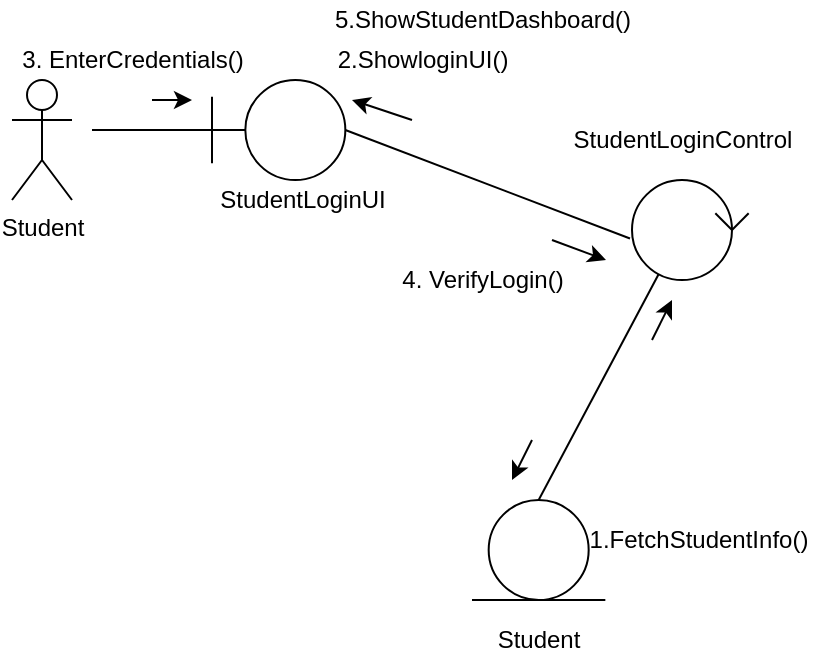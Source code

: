 <mxfile version="16.5.2" type="google" pages="11"><diagram id="maZ1LcQLkmgQnvl4PisS" name="Login"><mxGraphModel dx="782" dy="411" grid="1" gridSize="10" guides="1" tooltips="1" connect="1" arrows="1" fold="1" page="1" pageScale="1" pageWidth="850" pageHeight="1100" math="0" shadow="0"><root><mxCell id="0"/><mxCell id="1" parent="0"/><mxCell id="juA-4hGfizTwNNjr9DXU-16" value="Student&lt;br&gt;" style="shape=umlActor;verticalLabelPosition=bottom;verticalAlign=top;html=1;outlineConnect=0;strokeColor=default;fillColor=none;" parent="1" vertex="1"><mxGeometry x="100" y="640" width="30" height="60" as="geometry"/></mxCell><mxCell id="juA-4hGfizTwNNjr9DXU-54" value="" style="group" parent="1" vertex="1" connectable="0"><mxGeometry x="200" y="640" width="95" height="70" as="geometry"/></mxCell><mxCell id="juA-4hGfizTwNNjr9DXU-41" value="" style="group;strokeColor=none;fillColor=none;labelPadding=0555;" parent="juA-4hGfizTwNNjr9DXU-54" vertex="1" connectable="0"><mxGeometry width="66.67" height="50" as="geometry"/></mxCell><mxCell id="juA-4hGfizTwNNjr9DXU-42" value="" style="ellipse;whiteSpace=wrap;html=1;strokeColor=default;fillColor=none;" parent="juA-4hGfizTwNNjr9DXU-41" vertex="1"><mxGeometry x="16.668" width="50.002" height="50" as="geometry"/></mxCell><mxCell id="juA-4hGfizTwNNjr9DXU-43" value="" style="endArrow=none;html=1;rounded=0;exitX=0;exitY=0.5;exitDx=0;exitDy=0;strokeColor=default;fillColor=#404040;" parent="juA-4hGfizTwNNjr9DXU-41" source="juA-4hGfizTwNNjr9DXU-42" edge="1"><mxGeometry width="50" height="50" relative="1" as="geometry"><mxPoint x="16.668" y="50" as="sourcePoint"/><mxPoint x="-60" y="25" as="targetPoint"/></mxGeometry></mxCell><mxCell id="juA-4hGfizTwNNjr9DXU-44" value="" style="endArrow=none;html=1;rounded=0;strokeColor=default;fillColor=#404040;" parent="juA-4hGfizTwNNjr9DXU-41" edge="1"><mxGeometry width="50" height="50" relative="1" as="geometry"><mxPoint y="41.667" as="sourcePoint"/><mxPoint y="8.333" as="targetPoint"/></mxGeometry></mxCell><mxCell id="juA-4hGfizTwNNjr9DXU-52" value="StudentLoginUI" style="text;html=1;align=center;verticalAlign=middle;resizable=0;points=[];autosize=1;strokeColor=none;fillColor=none;" parent="juA-4hGfizTwNNjr9DXU-54" vertex="1"><mxGeometry x="-5" y="50" width="100" height="20" as="geometry"/></mxCell><mxCell id="juA-4hGfizTwNNjr9DXU-74" value="" style="endArrow=classic;html=1;rounded=0;strokeColor=default;fillColor=#404040;" parent="juA-4hGfizTwNNjr9DXU-54" edge="1"><mxGeometry width="50" height="50" relative="1" as="geometry"><mxPoint x="100" y="20" as="sourcePoint"/><mxPoint x="70" y="10" as="targetPoint"/><Array as="points"><mxPoint x="70" y="10"/></Array></mxGeometry></mxCell><mxCell id="juA-4hGfizTwNNjr9DXU-56" value="" style="group" parent="1" vertex="1" connectable="0"><mxGeometry x="410" y="690" width="85" height="70" as="geometry"/></mxCell><mxCell id="juA-4hGfizTwNNjr9DXU-36" value="" style="group;strokeColor=none;fillColor=none;" parent="juA-4hGfizTwNNjr9DXU-56" vertex="1" connectable="0"><mxGeometry width="58.33" height="50" as="geometry"/></mxCell><mxCell id="juA-4hGfizTwNNjr9DXU-37" value="" style="ellipse;whiteSpace=wrap;html=1;fillColor=none;strokeColor=default;fillOpacity=0;connectable=1;allowArrows=0;container=1;" parent="juA-4hGfizTwNNjr9DXU-36" vertex="1"><mxGeometry width="49.997" height="50" as="geometry"/></mxCell><mxCell id="juA-4hGfizTwNNjr9DXU-38" value="" style="group;strokeColor=none;fillColor=none;" parent="juA-4hGfizTwNNjr9DXU-36" vertex="1" connectable="0"><mxGeometry x="41.664" y="16.667" width="16.666" height="8.333" as="geometry"/></mxCell><mxCell id="juA-4hGfizTwNNjr9DXU-39" value="" style="endArrow=none;html=1;rounded=0;exitX=1;exitY=0.5;exitDx=0;exitDy=0;strokeColor=default;fillColor=#404040;" parent="juA-4hGfizTwNNjr9DXU-38" source="juA-4hGfizTwNNjr9DXU-37" edge="1"><mxGeometry width="50" height="50" relative="1" as="geometry"><mxPoint x="16.666" y="33.333" as="sourcePoint"/><mxPoint x="16.666" as="targetPoint"/></mxGeometry></mxCell><mxCell id="juA-4hGfizTwNNjr9DXU-40" value="" style="endArrow=none;html=1;rounded=0;strokeColor=default;fillColor=#404040;" parent="juA-4hGfizTwNNjr9DXU-38" edge="1"><mxGeometry width="50" height="50" relative="1" as="geometry"><mxPoint as="sourcePoint"/><mxPoint x="8.333" y="8.333" as="targetPoint"/></mxGeometry></mxCell><mxCell id="juA-4hGfizTwNNjr9DXU-58" value="" style="group" parent="1" vertex="1" connectable="0"><mxGeometry x="330" y="850" width="66.67" height="80" as="geometry"/></mxCell><mxCell id="juA-4hGfizTwNNjr9DXU-33" value="" style="group;strokeColor=none;fillColor=none;" parent="juA-4hGfizTwNNjr9DXU-58" vertex="1" connectable="0"><mxGeometry width="66.67" height="50" as="geometry"/></mxCell><mxCell id="juA-4hGfizTwNNjr9DXU-34" value="" style="ellipse;whiteSpace=wrap;html=1;strokeColor=default;fillColor=none;" parent="juA-4hGfizTwNNjr9DXU-33" vertex="1"><mxGeometry x="8.334" width="50.002" height="50.0" as="geometry"/></mxCell><mxCell id="juA-4hGfizTwNNjr9DXU-35" value="" style="endArrow=none;html=1;rounded=0;strokeColor=default;fillColor=#404040;" parent="juA-4hGfizTwNNjr9DXU-33" edge="1"><mxGeometry width="50" height="50" relative="1" as="geometry"><mxPoint y="50" as="sourcePoint"/><mxPoint x="66.67" y="50" as="targetPoint"/></mxGeometry></mxCell><mxCell id="juA-4hGfizTwNNjr9DXU-57" value="Student" style="text;html=1;align=center;verticalAlign=middle;resizable=0;points=[];autosize=1;strokeColor=none;fillColor=none;" parent="juA-4hGfizTwNNjr9DXU-58" vertex="1"><mxGeometry x="3.33" y="60" width="60" height="20" as="geometry"/></mxCell><mxCell id="juA-4hGfizTwNNjr9DXU-59" value="" style="endArrow=none;html=1;rounded=0;strokeColor=default;fillColor=#404040;entryX=1;entryY=0.5;entryDx=0;entryDy=0;exitX=-0.02;exitY=0.585;exitDx=0;exitDy=0;exitPerimeter=0;" parent="1" source="juA-4hGfizTwNNjr9DXU-37" target="juA-4hGfizTwNNjr9DXU-42" edge="1"><mxGeometry width="50" height="50" relative="1" as="geometry"><mxPoint x="240" y="800" as="sourcePoint"/><mxPoint x="290" y="750" as="targetPoint"/></mxGeometry></mxCell><mxCell id="juA-4hGfizTwNNjr9DXU-69" value="" style="endArrow=none;html=1;rounded=0;strokeColor=default;fillColor=#404040;exitX=0.5;exitY=0;exitDx=0;exitDy=0;" parent="1" source="juA-4hGfizTwNNjr9DXU-34" target="juA-4hGfizTwNNjr9DXU-37" edge="1"><mxGeometry width="50" height="50" relative="1" as="geometry"><mxPoint x="350" y="820" as="sourcePoint"/><mxPoint x="400" y="770" as="targetPoint"/></mxGeometry></mxCell><mxCell id="juA-4hGfizTwNNjr9DXU-55" value="StudentLoginControl" style="text;html=1;align=center;verticalAlign=middle;resizable=0;points=[];autosize=1;strokeColor=none;fillColor=none;" parent="1" vertex="1"><mxGeometry x="375" y="660" width="120" height="20" as="geometry"/></mxCell><mxCell id="juA-4hGfizTwNNjr9DXU-70" value="" style="endArrow=classic;html=1;rounded=0;strokeColor=default;fillColor=#404040;" parent="1" edge="1"><mxGeometry width="50" height="50" relative="1" as="geometry"><mxPoint x="360" y="820" as="sourcePoint"/><mxPoint x="350" y="840" as="targetPoint"/></mxGeometry></mxCell><mxCell id="juA-4hGfizTwNNjr9DXU-71" value="" style="endArrow=classic;html=1;rounded=0;strokeColor=default;fillColor=#404040;" parent="1" edge="1"><mxGeometry width="50" height="50" relative="1" as="geometry"><mxPoint x="420" y="770" as="sourcePoint"/><mxPoint x="430" y="750" as="targetPoint"/></mxGeometry></mxCell><mxCell id="juA-4hGfizTwNNjr9DXU-73" value="" style="endArrow=classic;html=1;rounded=0;strokeColor=default;fillColor=#404040;" parent="1" edge="1"><mxGeometry width="50" height="50" relative="1" as="geometry"><mxPoint x="370" y="720" as="sourcePoint"/><mxPoint x="397" y="730" as="targetPoint"/></mxGeometry></mxCell><mxCell id="juA-4hGfizTwNNjr9DXU-76" value="1.FetchStudentInfo()" style="text;html=1;align=center;verticalAlign=middle;resizable=0;points=[];autosize=1;strokeColor=none;fillColor=none;" parent="1" vertex="1"><mxGeometry x="382.67" y="860" width="120" height="20" as="geometry"/></mxCell><mxCell id="juA-4hGfizTwNNjr9DXU-77" value="2.ShowloginUI()" style="text;html=1;align=center;verticalAlign=middle;resizable=0;points=[];autosize=1;strokeColor=none;fillColor=none;" parent="1" vertex="1"><mxGeometry x="255" y="620" width="100" height="20" as="geometry"/></mxCell><mxCell id="juA-4hGfizTwNNjr9DXU-81" value="3. EnterCredentials()" style="text;html=1;align=center;verticalAlign=middle;resizable=0;points=[];autosize=1;strokeColor=none;fillColor=none;" parent="1" vertex="1"><mxGeometry x="95" y="620" width="130" height="20" as="geometry"/></mxCell><mxCell id="juA-4hGfizTwNNjr9DXU-82" value="" style="endArrow=classic;html=1;rounded=0;strokeColor=default;fillColor=#404040;" parent="1" edge="1"><mxGeometry width="50" height="50" relative="1" as="geometry"><mxPoint x="170" y="650" as="sourcePoint"/><mxPoint x="190" y="650" as="targetPoint"/></mxGeometry></mxCell><mxCell id="juA-4hGfizTwNNjr9DXU-83" value="4. VerifyLogin()" style="text;html=1;align=center;verticalAlign=middle;resizable=0;points=[];autosize=1;strokeColor=none;fillColor=none;" parent="1" vertex="1"><mxGeometry x="285.0" y="730" width="100" height="20" as="geometry"/></mxCell><mxCell id="juA-4hGfizTwNNjr9DXU-84" value="5.ShowStudentDashboard()" style="text;html=1;align=center;verticalAlign=middle;resizable=0;points=[];autosize=1;strokeColor=none;fillColor=none;" parent="1" vertex="1"><mxGeometry x="255.0" y="600" width="160" height="20" as="geometry"/></mxCell></root></mxGraphModel></diagram><diagram id="UQ6aqqE_n7i6o74qPJ_b" name="Register"><mxGraphModel dx="782" dy="411" grid="1" gridSize="10" guides="1" tooltips="1" connect="1" arrows="1" fold="1" page="1" pageScale="1" pageWidth="850" pageHeight="1100" math="0" shadow="0"><root><mxCell id="T-w_UHwqBzs-CQXMLrHT-0"/><mxCell id="T-w_UHwqBzs-CQXMLrHT-1" parent="T-w_UHwqBzs-CQXMLrHT-0"/><mxCell id="PiQ8MpHgySGm1iV27oGb-0" value="SysAdmin" style="shape=umlActor;verticalLabelPosition=bottom;verticalAlign=top;html=1;outlineConnect=0;strokeColor=default;fillColor=none;" parent="T-w_UHwqBzs-CQXMLrHT-1" vertex="1"><mxGeometry x="100" y="640" width="30" height="60" as="geometry"/></mxCell><mxCell id="PiQ8MpHgySGm1iV27oGb-1" value="" style="group" parent="T-w_UHwqBzs-CQXMLrHT-1" vertex="1" connectable="0"><mxGeometry x="200" y="640" width="110" height="70" as="geometry"/></mxCell><mxCell id="PiQ8MpHgySGm1iV27oGb-2" value="" style="group;strokeColor=none;fillColor=none;labelPadding=0555;" parent="PiQ8MpHgySGm1iV27oGb-1" vertex="1" connectable="0"><mxGeometry width="66.67" height="50" as="geometry"/></mxCell><mxCell id="PiQ8MpHgySGm1iV27oGb-3" value="" style="ellipse;whiteSpace=wrap;html=1;strokeColor=default;fillColor=none;" parent="PiQ8MpHgySGm1iV27oGb-2" vertex="1"><mxGeometry x="16.668" width="50.002" height="50" as="geometry"/></mxCell><mxCell id="PiQ8MpHgySGm1iV27oGb-4" value="" style="endArrow=none;html=1;rounded=0;exitX=0;exitY=0.5;exitDx=0;exitDy=0;strokeColor=default;fillColor=#404040;" parent="PiQ8MpHgySGm1iV27oGb-2" source="PiQ8MpHgySGm1iV27oGb-3" edge="1"><mxGeometry width="50" height="50" relative="1" as="geometry"><mxPoint x="16.668" y="50" as="sourcePoint"/><mxPoint x="-60" y="25" as="targetPoint"/></mxGeometry></mxCell><mxCell id="PiQ8MpHgySGm1iV27oGb-5" value="" style="endArrow=none;html=1;rounded=0;strokeColor=default;fillColor=#404040;" parent="PiQ8MpHgySGm1iV27oGb-2" edge="1"><mxGeometry width="50" height="50" relative="1" as="geometry"><mxPoint y="41.667" as="sourcePoint"/><mxPoint y="8.333" as="targetPoint"/></mxGeometry></mxCell><mxCell id="PiQ8MpHgySGm1iV27oGb-6" value="SysAdminRegisterUI" style="text;html=1;align=center;verticalAlign=middle;resizable=0;points=[];autosize=1;strokeColor=none;fillColor=none;" parent="PiQ8MpHgySGm1iV27oGb-1" vertex="1"><mxGeometry x="-20" y="50" width="130" height="20" as="geometry"/></mxCell><mxCell id="PiQ8MpHgySGm1iV27oGb-7" value="" style="endArrow=classic;html=1;rounded=0;strokeColor=default;fillColor=#404040;" parent="PiQ8MpHgySGm1iV27oGb-1" edge="1"><mxGeometry width="50" height="50" relative="1" as="geometry"><mxPoint x="100" y="20" as="sourcePoint"/><mxPoint x="70" y="10" as="targetPoint"/><Array as="points"><mxPoint x="70" y="10"/></Array></mxGeometry></mxCell><mxCell id="PiQ8MpHgySGm1iV27oGb-8" value="" style="group" parent="T-w_UHwqBzs-CQXMLrHT-1" vertex="1" connectable="0"><mxGeometry x="410" y="690" width="85" height="70" as="geometry"/></mxCell><mxCell id="PiQ8MpHgySGm1iV27oGb-9" value="" style="group;strokeColor=none;fillColor=none;" parent="PiQ8MpHgySGm1iV27oGb-8" vertex="1" connectable="0"><mxGeometry width="58.33" height="50" as="geometry"/></mxCell><mxCell id="PiQ8MpHgySGm1iV27oGb-10" value="" style="ellipse;whiteSpace=wrap;html=1;fillColor=none;strokeColor=default;fillOpacity=0;connectable=1;allowArrows=0;container=1;" parent="PiQ8MpHgySGm1iV27oGb-9" vertex="1"><mxGeometry width="49.997" height="50" as="geometry"/></mxCell><mxCell id="PiQ8MpHgySGm1iV27oGb-11" value="" style="group;strokeColor=none;fillColor=none;" parent="PiQ8MpHgySGm1iV27oGb-9" vertex="1" connectable="0"><mxGeometry x="41.664" y="16.667" width="16.666" height="8.333" as="geometry"/></mxCell><mxCell id="PiQ8MpHgySGm1iV27oGb-12" value="" style="endArrow=none;html=1;rounded=0;exitX=1;exitY=0.5;exitDx=0;exitDy=0;strokeColor=default;fillColor=#404040;" parent="PiQ8MpHgySGm1iV27oGb-11" source="PiQ8MpHgySGm1iV27oGb-10" edge="1"><mxGeometry width="50" height="50" relative="1" as="geometry"><mxPoint x="16.666" y="33.333" as="sourcePoint"/><mxPoint x="16.666" as="targetPoint"/></mxGeometry></mxCell><mxCell id="PiQ8MpHgySGm1iV27oGb-13" value="" style="endArrow=none;html=1;rounded=0;strokeColor=default;fillColor=#404040;" parent="PiQ8MpHgySGm1iV27oGb-11" edge="1"><mxGeometry width="50" height="50" relative="1" as="geometry"><mxPoint as="sourcePoint"/><mxPoint x="8.333" y="8.333" as="targetPoint"/></mxGeometry></mxCell><mxCell id="PiQ8MpHgySGm1iV27oGb-14" value="" style="group" parent="T-w_UHwqBzs-CQXMLrHT-1" vertex="1" connectable="0"><mxGeometry x="330" y="850" width="66.67" height="80" as="geometry"/></mxCell><mxCell id="PiQ8MpHgySGm1iV27oGb-15" value="" style="group;strokeColor=none;fillColor=none;" parent="PiQ8MpHgySGm1iV27oGb-14" vertex="1" connectable="0"><mxGeometry width="66.67" height="50" as="geometry"/></mxCell><mxCell id="PiQ8MpHgySGm1iV27oGb-16" value="" style="ellipse;whiteSpace=wrap;html=1;strokeColor=default;fillColor=none;" parent="PiQ8MpHgySGm1iV27oGb-15" vertex="1"><mxGeometry x="8.334" width="50.002" height="50.0" as="geometry"/></mxCell><mxCell id="PiQ8MpHgySGm1iV27oGb-17" value="" style="endArrow=none;html=1;rounded=0;strokeColor=default;fillColor=#404040;" parent="PiQ8MpHgySGm1iV27oGb-15" edge="1"><mxGeometry width="50" height="50" relative="1" as="geometry"><mxPoint y="50" as="sourcePoint"/><mxPoint x="66.67" y="50" as="targetPoint"/></mxGeometry></mxCell><mxCell id="PiQ8MpHgySGm1iV27oGb-18" value="Student" style="text;html=1;align=center;verticalAlign=middle;resizable=0;points=[];autosize=1;strokeColor=none;fillColor=none;" parent="PiQ8MpHgySGm1iV27oGb-14" vertex="1"><mxGeometry x="3.33" y="60" width="60" height="20" as="geometry"/></mxCell><mxCell id="PiQ8MpHgySGm1iV27oGb-19" value="" style="endArrow=none;html=1;rounded=0;strokeColor=default;fillColor=#404040;entryX=1;entryY=0.5;entryDx=0;entryDy=0;exitX=-0.02;exitY=0.585;exitDx=0;exitDy=0;exitPerimeter=0;" parent="T-w_UHwqBzs-CQXMLrHT-1" source="PiQ8MpHgySGm1iV27oGb-10" target="PiQ8MpHgySGm1iV27oGb-3" edge="1"><mxGeometry width="50" height="50" relative="1" as="geometry"><mxPoint x="240" y="800" as="sourcePoint"/><mxPoint x="290" y="750" as="targetPoint"/></mxGeometry></mxCell><mxCell id="PiQ8MpHgySGm1iV27oGb-20" value="" style="endArrow=none;html=1;rounded=0;strokeColor=default;fillColor=#404040;exitX=0.5;exitY=0;exitDx=0;exitDy=0;" parent="T-w_UHwqBzs-CQXMLrHT-1" source="PiQ8MpHgySGm1iV27oGb-16" target="PiQ8MpHgySGm1iV27oGb-10" edge="1"><mxGeometry width="50" height="50" relative="1" as="geometry"><mxPoint x="350" y="820" as="sourcePoint"/><mxPoint x="400" y="770" as="targetPoint"/></mxGeometry></mxCell><mxCell id="PiQ8MpHgySGm1iV27oGb-21" value="SysAdminRegisterStudent" style="text;html=1;align=center;verticalAlign=middle;resizable=0;points=[];autosize=1;strokeColor=none;fillColor=none;" parent="T-w_UHwqBzs-CQXMLrHT-1" vertex="1"><mxGeometry x="355" y="660" width="160" height="20" as="geometry"/></mxCell><mxCell id="PiQ8MpHgySGm1iV27oGb-22" value="" style="endArrow=classic;html=1;rounded=0;strokeColor=default;fillColor=#404040;" parent="T-w_UHwqBzs-CQXMLrHT-1" edge="1"><mxGeometry width="50" height="50" relative="1" as="geometry"><mxPoint x="360" y="820" as="sourcePoint"/><mxPoint x="350" y="840" as="targetPoint"/></mxGeometry></mxCell><mxCell id="PiQ8MpHgySGm1iV27oGb-23" value="" style="endArrow=classic;html=1;rounded=0;strokeColor=default;fillColor=#404040;" parent="T-w_UHwqBzs-CQXMLrHT-1" edge="1"><mxGeometry width="50" height="50" relative="1" as="geometry"><mxPoint x="420" y="770" as="sourcePoint"/><mxPoint x="430" y="750" as="targetPoint"/></mxGeometry></mxCell><mxCell id="PiQ8MpHgySGm1iV27oGb-24" value="" style="endArrow=classic;html=1;rounded=0;strokeColor=default;fillColor=#404040;" parent="T-w_UHwqBzs-CQXMLrHT-1" edge="1"><mxGeometry width="50" height="50" relative="1" as="geometry"><mxPoint x="370" y="720" as="sourcePoint"/><mxPoint x="397" y="730" as="targetPoint"/></mxGeometry></mxCell><mxCell id="PiQ8MpHgySGm1iV27oGb-26" value="1.ShowStudentRegisterForm()" style="text;html=1;align=center;verticalAlign=middle;resizable=0;points=[];autosize=1;strokeColor=none;fillColor=none;" parent="T-w_UHwqBzs-CQXMLrHT-1" vertex="1"><mxGeometry x="256.67" y="620" width="180" height="20" as="geometry"/></mxCell><mxCell id="PiQ8MpHgySGm1iV27oGb-27" value="3.SubmitStudentRegisterForm()" style="text;html=1;align=center;verticalAlign=middle;resizable=0;points=[];autosize=1;strokeColor=none;fillColor=none;" parent="T-w_UHwqBzs-CQXMLrHT-1" vertex="1"><mxGeometry x="30" y="600" width="180" height="20" as="geometry"/></mxCell><mxCell id="PiQ8MpHgySGm1iV27oGb-28" value="" style="endArrow=classic;html=1;rounded=0;strokeColor=default;fillColor=#404040;" parent="T-w_UHwqBzs-CQXMLrHT-1" edge="1"><mxGeometry width="50" height="50" relative="1" as="geometry"><mxPoint x="170" y="650" as="sourcePoint"/><mxPoint x="190" y="650" as="targetPoint"/></mxGeometry></mxCell><mxCell id="PiQ8MpHgySGm1iV27oGb-36" value="2.PopulateStudentInfo()" style="text;html=1;align=center;verticalAlign=middle;resizable=0;points=[];autosize=1;strokeColor=none;fillColor=none;" parent="T-w_UHwqBzs-CQXMLrHT-1" vertex="1"><mxGeometry x="70" y="620" width="140" height="20" as="geometry"/></mxCell><mxCell id="PiQ8MpHgySGm1iV27oGb-37" value="4.SubmitStudentRegisterForm()" style="text;html=1;align=center;verticalAlign=middle;resizable=0;points=[];autosize=1;strokeColor=none;fillColor=none;" parent="T-w_UHwqBzs-CQXMLrHT-1" vertex="1"><mxGeometry x="210" y="730" width="180" height="20" as="geometry"/></mxCell><mxCell id="PiQ8MpHgySGm1iV27oGb-38" value="5.CreateStudent()" style="text;html=1;align=center;verticalAlign=middle;resizable=0;points=[];autosize=1;strokeColor=none;fillColor=none;" parent="T-w_UHwqBzs-CQXMLrHT-1" vertex="1"><mxGeometry x="210" y="830" width="110" height="20" as="geometry"/></mxCell></root></mxGraphModel></diagram><diagram name="StudentDining" id="QqVnqCTwfxjTIOoK0QJc"><mxGraphModel dx="782" dy="411" grid="1" gridSize="10" guides="1" tooltips="1" connect="1" arrows="1" fold="1" page="1" pageScale="1" pageWidth="850" pageHeight="1100" math="0" shadow="0"><root><mxCell id="6WE5DkcDXVdWaxJgbLVD-0"/><mxCell id="6WE5DkcDXVdWaxJgbLVD-1" parent="6WE5DkcDXVdWaxJgbLVD-0"/><mxCell id="6WE5DkcDXVdWaxJgbLVD-2" value="Student" style="shape=umlActor;verticalLabelPosition=bottom;verticalAlign=top;html=1;outlineConnect=0;strokeColor=default;fillColor=none;" parent="6WE5DkcDXVdWaxJgbLVD-1" vertex="1"><mxGeometry x="100" y="640" width="30" height="60" as="geometry"/></mxCell><mxCell id="6WE5DkcDXVdWaxJgbLVD-3" value="" style="group" parent="6WE5DkcDXVdWaxJgbLVD-1" vertex="1" connectable="0"><mxGeometry x="200" y="640" width="110" height="70" as="geometry"/></mxCell><mxCell id="6WE5DkcDXVdWaxJgbLVD-4" value="" style="group;strokeColor=none;fillColor=none;labelPadding=0555;" parent="6WE5DkcDXVdWaxJgbLVD-3" vertex="1" connectable="0"><mxGeometry width="66.67" height="50" as="geometry"/></mxCell><mxCell id="6WE5DkcDXVdWaxJgbLVD-5" value="" style="ellipse;whiteSpace=wrap;html=1;strokeColor=default;fillColor=none;" parent="6WE5DkcDXVdWaxJgbLVD-4" vertex="1"><mxGeometry x="16.668" width="50.002" height="50" as="geometry"/></mxCell><mxCell id="6WE5DkcDXVdWaxJgbLVD-6" value="" style="endArrow=none;html=1;rounded=0;exitX=0;exitY=0.5;exitDx=0;exitDy=0;strokeColor=default;fillColor=#404040;" parent="6WE5DkcDXVdWaxJgbLVD-4" source="6WE5DkcDXVdWaxJgbLVD-5" edge="1"><mxGeometry width="50" height="50" relative="1" as="geometry"><mxPoint x="16.668" y="50" as="sourcePoint"/><mxPoint x="-60" y="25" as="targetPoint"/></mxGeometry></mxCell><mxCell id="6WE5DkcDXVdWaxJgbLVD-7" value="" style="endArrow=none;html=1;rounded=0;strokeColor=default;fillColor=#404040;" parent="6WE5DkcDXVdWaxJgbLVD-4" edge="1"><mxGeometry width="50" height="50" relative="1" as="geometry"><mxPoint y="41.667" as="sourcePoint"/><mxPoint y="8.333" as="targetPoint"/></mxGeometry></mxCell><mxCell id="6WE5DkcDXVdWaxJgbLVD-8" value="StudentDiningPageUI" style="text;html=1;align=center;verticalAlign=middle;resizable=0;points=[];autosize=1;strokeColor=none;fillColor=none;" parent="6WE5DkcDXVdWaxJgbLVD-3" vertex="1"><mxGeometry x="-20" y="50" width="130" height="20" as="geometry"/></mxCell><mxCell id="6WE5DkcDXVdWaxJgbLVD-9" value="" style="endArrow=classic;html=1;rounded=0;strokeColor=default;fillColor=#404040;" parent="6WE5DkcDXVdWaxJgbLVD-3" edge="1"><mxGeometry width="50" height="50" relative="1" as="geometry"><mxPoint x="100" y="20" as="sourcePoint"/><mxPoint x="70" y="10" as="targetPoint"/><Array as="points"><mxPoint x="70" y="10"/></Array></mxGeometry></mxCell><mxCell id="6WE5DkcDXVdWaxJgbLVD-10" value="" style="group" parent="6WE5DkcDXVdWaxJgbLVD-1" vertex="1" connectable="0"><mxGeometry x="410" y="690" width="85" height="70" as="geometry"/></mxCell><mxCell id="6WE5DkcDXVdWaxJgbLVD-11" value="" style="group;strokeColor=none;fillColor=none;" parent="6WE5DkcDXVdWaxJgbLVD-10" vertex="1" connectable="0"><mxGeometry width="58.33" height="50" as="geometry"/></mxCell><mxCell id="6WE5DkcDXVdWaxJgbLVD-12" value="" style="ellipse;whiteSpace=wrap;html=1;fillColor=none;strokeColor=default;fillOpacity=0;connectable=1;allowArrows=0;container=1;" parent="6WE5DkcDXVdWaxJgbLVD-11" vertex="1"><mxGeometry width="49.997" height="50" as="geometry"/></mxCell><mxCell id="6WE5DkcDXVdWaxJgbLVD-13" value="" style="group;strokeColor=none;fillColor=none;" parent="6WE5DkcDXVdWaxJgbLVD-11" vertex="1" connectable="0"><mxGeometry x="41.664" y="16.667" width="16.666" height="8.333" as="geometry"/></mxCell><mxCell id="6WE5DkcDXVdWaxJgbLVD-14" value="" style="endArrow=none;html=1;rounded=0;exitX=1;exitY=0.5;exitDx=0;exitDy=0;strokeColor=default;fillColor=#404040;" parent="6WE5DkcDXVdWaxJgbLVD-13" source="6WE5DkcDXVdWaxJgbLVD-12" edge="1"><mxGeometry width="50" height="50" relative="1" as="geometry"><mxPoint x="16.666" y="33.333" as="sourcePoint"/><mxPoint x="16.666" as="targetPoint"/></mxGeometry></mxCell><mxCell id="6WE5DkcDXVdWaxJgbLVD-15" value="" style="endArrow=none;html=1;rounded=0;strokeColor=default;fillColor=#404040;" parent="6WE5DkcDXVdWaxJgbLVD-13" edge="1"><mxGeometry width="50" height="50" relative="1" as="geometry"><mxPoint as="sourcePoint"/><mxPoint x="8.333" y="8.333" as="targetPoint"/></mxGeometry></mxCell><mxCell id="wmQT9eViGcveGTTOYUML-3" value="" style="endArrow=classic;html=1;rounded=0;strokeColor=default;fillColor=#404040;" parent="6WE5DkcDXVdWaxJgbLVD-11" edge="1"><mxGeometry width="50" height="50" relative="1" as="geometry"><mxPoint x="60.33" y="77" as="sourcePoint"/><mxPoint x="40.33" y="57" as="targetPoint"/></mxGeometry></mxCell><mxCell id="6WE5DkcDXVdWaxJgbLVD-16" value="" style="group" parent="6WE5DkcDXVdWaxJgbLVD-1" vertex="1" connectable="0"><mxGeometry x="330" y="850" width="66.67" height="80" as="geometry"/></mxCell><mxCell id="6WE5DkcDXVdWaxJgbLVD-17" value="" style="group;strokeColor=none;fillColor=none;" parent="6WE5DkcDXVdWaxJgbLVD-16" vertex="1" connectable="0"><mxGeometry width="66.67" height="50" as="geometry"/></mxCell><mxCell id="6WE5DkcDXVdWaxJgbLVD-18" value="" style="ellipse;whiteSpace=wrap;html=1;strokeColor=default;fillColor=none;" parent="6WE5DkcDXVdWaxJgbLVD-17" vertex="1"><mxGeometry x="8.334" width="50.002" height="50.0" as="geometry"/></mxCell><mxCell id="6WE5DkcDXVdWaxJgbLVD-19" value="" style="endArrow=none;html=1;rounded=0;strokeColor=default;fillColor=#404040;" parent="6WE5DkcDXVdWaxJgbLVD-17" edge="1"><mxGeometry width="50" height="50" relative="1" as="geometry"><mxPoint y="50" as="sourcePoint"/><mxPoint x="66.67" y="50" as="targetPoint"/></mxGeometry></mxCell><mxCell id="6WE5DkcDXVdWaxJgbLVD-20" value="Student" style="text;html=1;align=center;verticalAlign=middle;resizable=0;points=[];autosize=1;strokeColor=none;fillColor=none;" parent="6WE5DkcDXVdWaxJgbLVD-16" vertex="1"><mxGeometry x="3.33" y="60" width="60" height="20" as="geometry"/></mxCell><mxCell id="6WE5DkcDXVdWaxJgbLVD-21" value="" style="endArrow=none;html=1;rounded=0;strokeColor=default;fillColor=#404040;entryX=1;entryY=0.5;entryDx=0;entryDy=0;exitX=-0.02;exitY=0.585;exitDx=0;exitDy=0;exitPerimeter=0;" parent="6WE5DkcDXVdWaxJgbLVD-1" source="6WE5DkcDXVdWaxJgbLVD-12" target="6WE5DkcDXVdWaxJgbLVD-5" edge="1"><mxGeometry width="50" height="50" relative="1" as="geometry"><mxPoint x="240" y="800" as="sourcePoint"/><mxPoint x="290" y="750" as="targetPoint"/></mxGeometry></mxCell><mxCell id="6WE5DkcDXVdWaxJgbLVD-22" value="" style="endArrow=none;html=1;rounded=0;strokeColor=default;fillColor=#404040;exitX=0.5;exitY=0;exitDx=0;exitDy=0;" parent="6WE5DkcDXVdWaxJgbLVD-1" source="6WE5DkcDXVdWaxJgbLVD-18" target="6WE5DkcDXVdWaxJgbLVD-12" edge="1"><mxGeometry width="50" height="50" relative="1" as="geometry"><mxPoint x="350" y="820" as="sourcePoint"/><mxPoint x="400" y="770" as="targetPoint"/></mxGeometry></mxCell><mxCell id="6WE5DkcDXVdWaxJgbLVD-23" value="StudentDining" style="text;html=1;align=center;verticalAlign=middle;resizable=0;points=[];autosize=1;strokeColor=none;fillColor=none;" parent="6WE5DkcDXVdWaxJgbLVD-1" vertex="1"><mxGeometry x="390" y="670" width="90" height="20" as="geometry"/></mxCell><mxCell id="6WE5DkcDXVdWaxJgbLVD-24" value="" style="endArrow=classic;html=1;rounded=0;strokeColor=default;fillColor=#404040;" parent="6WE5DkcDXVdWaxJgbLVD-1" edge="1"><mxGeometry width="50" height="50" relative="1" as="geometry"><mxPoint x="360" y="820" as="sourcePoint"/><mxPoint x="350" y="840" as="targetPoint"/></mxGeometry></mxCell><mxCell id="6WE5DkcDXVdWaxJgbLVD-25" value="" style="endArrow=classic;html=1;rounded=0;strokeColor=default;fillColor=#404040;" parent="6WE5DkcDXVdWaxJgbLVD-1" edge="1"><mxGeometry width="50" height="50" relative="1" as="geometry"><mxPoint x="420" y="770" as="sourcePoint"/><mxPoint x="430" y="750" as="targetPoint"/></mxGeometry></mxCell><mxCell id="6WE5DkcDXVdWaxJgbLVD-26" value="" style="endArrow=classic;html=1;rounded=0;strokeColor=default;fillColor=#404040;" parent="6WE5DkcDXVdWaxJgbLVD-1" edge="1"><mxGeometry width="50" height="50" relative="1" as="geometry"><mxPoint x="370" y="720" as="sourcePoint"/><mxPoint x="397" y="730" as="targetPoint"/></mxGeometry></mxCell><mxCell id="6WE5DkcDXVdWaxJgbLVD-27" value="1.FetchStudentInfo()" style="text;html=1;align=center;verticalAlign=middle;resizable=0;points=[];autosize=1;strokeColor=none;fillColor=none;" parent="6WE5DkcDXVdWaxJgbLVD-1" vertex="1"><mxGeometry x="220.0" y="825" width="120" height="20" as="geometry"/></mxCell><mxCell id="6WE5DkcDXVdWaxJgbLVD-28" value="3.ShowDiningPageUI()" style="text;html=1;align=center;verticalAlign=middle;resizable=0;points=[];autosize=1;strokeColor=none;fillColor=none;" parent="6WE5DkcDXVdWaxJgbLVD-1" vertex="1"><mxGeometry x="270" y="620" width="140" height="20" as="geometry"/></mxCell><mxCell id="6WE5DkcDXVdWaxJgbLVD-30" value="" style="endArrow=classic;html=1;rounded=0;strokeColor=default;fillColor=#404040;" parent="6WE5DkcDXVdWaxJgbLVD-1" edge="1"><mxGeometry width="50" height="50" relative="1" as="geometry"><mxPoint x="170" y="650" as="sourcePoint"/><mxPoint x="190" y="650" as="targetPoint"/></mxGeometry></mxCell><mxCell id="rULaJUf8RMkDFgkQtzoV-5" value="" style="group" parent="6WE5DkcDXVdWaxJgbLVD-1" vertex="1" connectable="0"><mxGeometry x="520" y="850" width="66.67" height="80" as="geometry"/></mxCell><mxCell id="rULaJUf8RMkDFgkQtzoV-9" value="Meal" style="text;html=1;align=center;verticalAlign=middle;resizable=0;points=[];autosize=1;strokeColor=none;fillColor=none;" parent="rULaJUf8RMkDFgkQtzoV-5" vertex="1"><mxGeometry x="13.33" y="60" width="40" height="20" as="geometry"/></mxCell><mxCell id="rULaJUf8RMkDFgkQtzoV-6" value="" style="group;strokeColor=none;fillColor=none;" parent="6WE5DkcDXVdWaxJgbLVD-1" vertex="1" connectable="0"><mxGeometry x="520" y="850" width="66.67" height="50" as="geometry"/></mxCell><mxCell id="rULaJUf8RMkDFgkQtzoV-7" value="" style="ellipse;whiteSpace=wrap;html=1;strokeColor=default;fillColor=none;" parent="rULaJUf8RMkDFgkQtzoV-6" vertex="1"><mxGeometry x="8.334" width="50.002" height="50.0" as="geometry"/></mxCell><mxCell id="rULaJUf8RMkDFgkQtzoV-8" value="" style="endArrow=none;html=1;rounded=0;strokeColor=default;fillColor=#404040;" parent="rULaJUf8RMkDFgkQtzoV-6" edge="1"><mxGeometry width="50" height="50" relative="1" as="geometry"><mxPoint y="50" as="sourcePoint"/><mxPoint x="66.67" y="50" as="targetPoint"/></mxGeometry></mxCell><mxCell id="wmQT9eViGcveGTTOYUML-0" value="" style="endArrow=none;html=1;rounded=0;entryX=1;entryY=1;entryDx=0;entryDy=0;" parent="6WE5DkcDXVdWaxJgbLVD-1" target="6WE5DkcDXVdWaxJgbLVD-12" edge="1"><mxGeometry width="50" height="50" relative="1" as="geometry"><mxPoint x="553" y="848" as="sourcePoint"/><mxPoint x="510" y="750" as="targetPoint"/></mxGeometry></mxCell><mxCell id="wmQT9eViGcveGTTOYUML-1" value="" style="endArrow=classic;html=1;rounded=0;strokeColor=default;fillColor=#404040;" parent="6WE5DkcDXVdWaxJgbLVD-1" edge="1"><mxGeometry width="50" height="50" relative="1" as="geometry"><mxPoint x="548" y="830" as="sourcePoint"/><mxPoint x="568" y="850" as="targetPoint"/></mxGeometry></mxCell><mxCell id="wmQT9eViGcveGTTOYUML-4" value="2.FetchMealInfo()" style="text;html=1;align=center;verticalAlign=middle;resizable=0;points=[];autosize=1;strokeColor=none;fillColor=none;" parent="6WE5DkcDXVdWaxJgbLVD-1" vertex="1"><mxGeometry x="586.67" y="865" width="110" height="20" as="geometry"/></mxCell><mxCell id="Bu8r2WNEQJzpUVqkfmNj-0" value="4.1.2.FetchTodaysMeal()" style="text;html=1;align=center;verticalAlign=middle;resizable=0;points=[];autosize=1;strokeColor=none;fillColor=none;" parent="6WE5DkcDXVdWaxJgbLVD-1" vertex="1"><mxGeometry x="586.67" y="845" width="150" height="20" as="geometry"/></mxCell><mxCell id="M7U7REpGGhyTw_NVpVYH-1" value="4.2.1 TurnMealOfForHour()" style="text;html=1;align=center;verticalAlign=middle;resizable=0;points=[];autosize=1;strokeColor=none;fillColor=none;" parent="6WE5DkcDXVdWaxJgbLVD-1" vertex="1"><mxGeometry x="231.67" y="730" width="160" height="20" as="geometry"/></mxCell><mxCell id="M7U7REpGGhyTw_NVpVYH-3" value="4.2. TurnMealOfForHour()" style="text;html=1;align=center;verticalAlign=middle;resizable=0;points=[];autosize=1;strokeColor=none;fillColor=none;" parent="6WE5DkcDXVdWaxJgbLVD-1" vertex="1"><mxGeometry x="75" y="590" width="150" height="20" as="geometry"/></mxCell><mxCell id="M7U7REpGGhyTw_NVpVYH-4" value="4.2.2.TurnMealOfForStudent()" style="text;html=1;align=center;verticalAlign=middle;resizable=0;points=[];autosize=1;strokeColor=none;fillColor=none;" parent="6WE5DkcDXVdWaxJgbLVD-1" vertex="1"><mxGeometry x="586.67" y="830" width="180" height="20" as="geometry"/></mxCell><mxCell id="06uDt4UPSrrLFgRkP-aP-0" value="4.1. ShowTodaysMeal()" style="text;html=1;align=center;verticalAlign=middle;resizable=0;points=[];autosize=1;strokeColor=none;fillColor=none;" parent="6WE5DkcDXVdWaxJgbLVD-1" vertex="1"><mxGeometry x="75" y="610" width="140" height="20" as="geometry"/></mxCell><mxCell id="06uDt4UPSrrLFgRkP-aP-1" value="4.1.1 FetchTodaysMeal()" style="text;html=1;align=center;verticalAlign=middle;resizable=0;points=[];autosize=1;strokeColor=none;fillColor=none;" parent="6WE5DkcDXVdWaxJgbLVD-1" vertex="1"><mxGeometry x="231.67" y="750" width="150" height="20" as="geometry"/></mxCell><mxCell id="FxFxozRcgl3yr2cMMYhn-0" value="4.1.3.ShowTodaysMealUI()" style="text;html=1;align=center;verticalAlign=middle;resizable=0;points=[];autosize=1;strokeColor=none;fillColor=none;" parent="6WE5DkcDXVdWaxJgbLVD-1" vertex="1"><mxGeometry x="270" y="600" width="160" height="20" as="geometry"/></mxCell></root></mxGraphModel></diagram><diagram id="HD4bNCtnsy4peTQrinyM" name="MessManagerMealPlan"><mxGraphModel dx="782" dy="411" grid="1" gridSize="10" guides="1" tooltips="1" connect="1" arrows="1" fold="1" page="1" pageScale="1" pageWidth="850" pageHeight="1100" math="0" shadow="0"><root><mxCell id="5ywjSkJG0BTVy2ru42gK-0"/><mxCell id="5ywjSkJG0BTVy2ru42gK-1" parent="5ywjSkJG0BTVy2ru42gK-0"/><mxCell id="ZF0CZIfuC1xOtsIgV20J-0" value="MessManager&lt;br&gt;" style="shape=umlActor;verticalLabelPosition=bottom;verticalAlign=top;html=1;outlineConnect=0;strokeColor=default;fillColor=none;" parent="5ywjSkJG0BTVy2ru42gK-1" vertex="1"><mxGeometry x="100" y="640" width="30" height="60" as="geometry"/></mxCell><mxCell id="ZF0CZIfuC1xOtsIgV20J-1" value="" style="group" parent="5ywjSkJG0BTVy2ru42gK-1" vertex="1" connectable="0"><mxGeometry x="200" y="640" width="140" height="70" as="geometry"/></mxCell><mxCell id="ZF0CZIfuC1xOtsIgV20J-2" value="" style="group;strokeColor=none;fillColor=none;labelPadding=0555;" parent="ZF0CZIfuC1xOtsIgV20J-1" vertex="1" connectable="0"><mxGeometry width="66.67" height="50" as="geometry"/></mxCell><mxCell id="ZF0CZIfuC1xOtsIgV20J-3" value="" style="ellipse;whiteSpace=wrap;html=1;strokeColor=default;fillColor=none;" parent="ZF0CZIfuC1xOtsIgV20J-2" vertex="1"><mxGeometry x="16.668" width="50.002" height="50" as="geometry"/></mxCell><mxCell id="ZF0CZIfuC1xOtsIgV20J-4" value="" style="endArrow=none;html=1;rounded=0;exitX=0;exitY=0.5;exitDx=0;exitDy=0;strokeColor=default;fillColor=#404040;" parent="ZF0CZIfuC1xOtsIgV20J-2" source="ZF0CZIfuC1xOtsIgV20J-3" edge="1"><mxGeometry width="50" height="50" relative="1" as="geometry"><mxPoint x="16.668" y="50" as="sourcePoint"/><mxPoint x="-60" y="25" as="targetPoint"/></mxGeometry></mxCell><mxCell id="ZF0CZIfuC1xOtsIgV20J-5" value="" style="endArrow=none;html=1;rounded=0;strokeColor=default;fillColor=#404040;" parent="ZF0CZIfuC1xOtsIgV20J-2" edge="1"><mxGeometry width="50" height="50" relative="1" as="geometry"><mxPoint y="41.667" as="sourcePoint"/><mxPoint y="8.333" as="targetPoint"/></mxGeometry></mxCell><mxCell id="ZF0CZIfuC1xOtsIgV20J-6" value="MessManagerUpdateMealPlanUI" style="text;html=1;align=center;verticalAlign=middle;resizable=0;points=[];autosize=1;strokeColor=none;fillColor=none;" parent="ZF0CZIfuC1xOtsIgV20J-1" vertex="1"><mxGeometry x="-50" y="50" width="190" height="20" as="geometry"/></mxCell><mxCell id="ZF0CZIfuC1xOtsIgV20J-7" value="" style="endArrow=classic;html=1;rounded=0;strokeColor=default;fillColor=#404040;" parent="ZF0CZIfuC1xOtsIgV20J-1" edge="1"><mxGeometry width="50" height="50" relative="1" as="geometry"><mxPoint x="100" y="20" as="sourcePoint"/><mxPoint x="70" y="10" as="targetPoint"/><Array as="points"><mxPoint x="70" y="10"/></Array></mxGeometry></mxCell><mxCell id="ZF0CZIfuC1xOtsIgV20J-8" value="" style="group" parent="5ywjSkJG0BTVy2ru42gK-1" vertex="1" connectable="0"><mxGeometry x="410" y="690" width="85" height="70" as="geometry"/></mxCell><mxCell id="ZF0CZIfuC1xOtsIgV20J-9" value="" style="group;strokeColor=none;fillColor=none;" parent="ZF0CZIfuC1xOtsIgV20J-8" vertex="1" connectable="0"><mxGeometry width="58.33" height="50" as="geometry"/></mxCell><mxCell id="ZF0CZIfuC1xOtsIgV20J-10" value="" style="ellipse;whiteSpace=wrap;html=1;fillColor=none;strokeColor=default;fillOpacity=0;connectable=1;allowArrows=0;container=1;" parent="ZF0CZIfuC1xOtsIgV20J-9" vertex="1"><mxGeometry width="49.997" height="50" as="geometry"/></mxCell><mxCell id="ZF0CZIfuC1xOtsIgV20J-11" value="" style="group;strokeColor=none;fillColor=none;" parent="ZF0CZIfuC1xOtsIgV20J-9" vertex="1" connectable="0"><mxGeometry x="41.664" y="16.667" width="16.666" height="8.333" as="geometry"/></mxCell><mxCell id="ZF0CZIfuC1xOtsIgV20J-12" value="" style="endArrow=none;html=1;rounded=0;exitX=1;exitY=0.5;exitDx=0;exitDy=0;strokeColor=default;fillColor=#404040;" parent="ZF0CZIfuC1xOtsIgV20J-11" source="ZF0CZIfuC1xOtsIgV20J-10" edge="1"><mxGeometry width="50" height="50" relative="1" as="geometry"><mxPoint x="16.666" y="33.333" as="sourcePoint"/><mxPoint x="16.666" as="targetPoint"/></mxGeometry></mxCell><mxCell id="ZF0CZIfuC1xOtsIgV20J-13" value="" style="endArrow=none;html=1;rounded=0;strokeColor=default;fillColor=#404040;" parent="ZF0CZIfuC1xOtsIgV20J-11" edge="1"><mxGeometry width="50" height="50" relative="1" as="geometry"><mxPoint as="sourcePoint"/><mxPoint x="8.333" y="8.333" as="targetPoint"/></mxGeometry></mxCell><mxCell id="ZF0CZIfuC1xOtsIgV20J-14" value="" style="endArrow=classic;html=1;rounded=0;strokeColor=default;fillColor=#404040;" parent="ZF0CZIfuC1xOtsIgV20J-8" edge="1"><mxGeometry width="50" height="50" relative="1" as="geometry"><mxPoint x="58.33" y="80" as="sourcePoint"/><mxPoint x="38.33" y="60" as="targetPoint"/></mxGeometry></mxCell><mxCell id="ZF0CZIfuC1xOtsIgV20J-20" value="" style="endArrow=none;html=1;rounded=0;strokeColor=default;fillColor=#404040;entryX=1;entryY=0.5;entryDx=0;entryDy=0;exitX=-0.02;exitY=0.585;exitDx=0;exitDy=0;exitPerimeter=0;" parent="5ywjSkJG0BTVy2ru42gK-1" source="ZF0CZIfuC1xOtsIgV20J-10" target="ZF0CZIfuC1xOtsIgV20J-3" edge="1"><mxGeometry width="50" height="50" relative="1" as="geometry"><mxPoint x="240" y="800" as="sourcePoint"/><mxPoint x="290" y="750" as="targetPoint"/></mxGeometry></mxCell><mxCell id="ZF0CZIfuC1xOtsIgV20J-21" value="" style="endArrow=none;html=1;rounded=0;strokeColor=default;fillColor=#404040;exitX=0.5;exitY=0;exitDx=0;exitDy=0;" parent="5ywjSkJG0BTVy2ru42gK-1" target="ZF0CZIfuC1xOtsIgV20J-10" edge="1"><mxGeometry width="50" height="50" relative="1" as="geometry"><mxPoint x="363.335" y="850" as="sourcePoint"/><mxPoint x="400" y="770" as="targetPoint"/></mxGeometry></mxCell><mxCell id="ZF0CZIfuC1xOtsIgV20J-22" value="MessManagerMealPlan" style="text;html=1;align=center;verticalAlign=middle;resizable=0;points=[];autosize=1;strokeColor=none;fillColor=none;" parent="5ywjSkJG0BTVy2ru42gK-1" vertex="1"><mxGeometry x="365" y="670" width="140" height="20" as="geometry"/></mxCell><mxCell id="ZF0CZIfuC1xOtsIgV20J-23" value="" style="endArrow=classic;html=1;rounded=0;strokeColor=default;fillColor=#404040;" parent="5ywjSkJG0BTVy2ru42gK-1" edge="1"><mxGeometry width="50" height="50" relative="1" as="geometry"><mxPoint x="360" y="820" as="sourcePoint"/><mxPoint x="350" y="840" as="targetPoint"/></mxGeometry></mxCell><mxCell id="ZF0CZIfuC1xOtsIgV20J-24" value="" style="endArrow=classic;html=1;rounded=0;strokeColor=default;fillColor=#404040;" parent="5ywjSkJG0BTVy2ru42gK-1" edge="1"><mxGeometry width="50" height="50" relative="1" as="geometry"><mxPoint x="420" y="770" as="sourcePoint"/><mxPoint x="430" y="750" as="targetPoint"/></mxGeometry></mxCell><mxCell id="ZF0CZIfuC1xOtsIgV20J-25" value="" style="endArrow=classic;html=1;rounded=0;strokeColor=default;fillColor=#404040;" parent="5ywjSkJG0BTVy2ru42gK-1" edge="1"><mxGeometry width="50" height="50" relative="1" as="geometry"><mxPoint x="370" y="720" as="sourcePoint"/><mxPoint x="397" y="730" as="targetPoint"/></mxGeometry></mxCell><mxCell id="ZF0CZIfuC1xOtsIgV20J-27" value="3.ShowCurrentMealPlan()" style="text;html=1;align=center;verticalAlign=middle;resizable=0;points=[];autosize=1;strokeColor=none;fillColor=none;" parent="5ywjSkJG0BTVy2ru42gK-1" vertex="1"><mxGeometry x="265" y="620" width="150" height="20" as="geometry"/></mxCell><mxCell id="ZF0CZIfuC1xOtsIgV20J-29" value="" style="endArrow=classic;html=1;rounded=0;strokeColor=default;fillColor=#404040;" parent="5ywjSkJG0BTVy2ru42gK-1" edge="1"><mxGeometry width="50" height="50" relative="1" as="geometry"><mxPoint x="170" y="650" as="sourcePoint"/><mxPoint x="190" y="650" as="targetPoint"/></mxGeometry></mxCell><mxCell id="ZF0CZIfuC1xOtsIgV20J-31" value="5. UpdateMealPlan()" style="text;html=1;align=center;verticalAlign=middle;resizable=0;points=[];autosize=1;strokeColor=none;fillColor=none;" parent="5ywjSkJG0BTVy2ru42gK-1" vertex="1"><mxGeometry x="265.0" y="740" width="130" height="20" as="geometry"/></mxCell><mxCell id="ZF0CZIfuC1xOtsIgV20J-33" value="" style="group" parent="5ywjSkJG0BTVy2ru42gK-1" vertex="1" connectable="0"><mxGeometry x="520" y="850" width="66.67" height="80" as="geometry"/></mxCell><mxCell id="ZF0CZIfuC1xOtsIgV20J-34" value="Meal" style="text;html=1;align=center;verticalAlign=middle;resizable=0;points=[];autosize=1;strokeColor=none;fillColor=none;" parent="ZF0CZIfuC1xOtsIgV20J-33" vertex="1"><mxGeometry x="13.33" y="60" width="40" height="20" as="geometry"/></mxCell><mxCell id="ZF0CZIfuC1xOtsIgV20J-35" value="" style="group;strokeColor=none;fillColor=none;" parent="5ywjSkJG0BTVy2ru42gK-1" vertex="1" connectable="0"><mxGeometry x="520" y="850" width="66.67" height="50" as="geometry"/></mxCell><mxCell id="ZF0CZIfuC1xOtsIgV20J-36" value="" style="ellipse;whiteSpace=wrap;html=1;strokeColor=default;fillColor=none;" parent="ZF0CZIfuC1xOtsIgV20J-35" vertex="1"><mxGeometry x="8.334" width="50.002" height="50.0" as="geometry"/></mxCell><mxCell id="ZF0CZIfuC1xOtsIgV20J-37" value="" style="endArrow=none;html=1;rounded=0;strokeColor=default;fillColor=#404040;" parent="ZF0CZIfuC1xOtsIgV20J-35" edge="1"><mxGeometry width="50" height="50" relative="1" as="geometry"><mxPoint y="50" as="sourcePoint"/><mxPoint x="66.67" y="50" as="targetPoint"/></mxGeometry></mxCell><mxCell id="ZF0CZIfuC1xOtsIgV20J-38" value="" style="endArrow=none;html=1;rounded=0;entryX=1;entryY=1;entryDx=0;entryDy=0;" parent="5ywjSkJG0BTVy2ru42gK-1" target="ZF0CZIfuC1xOtsIgV20J-10" edge="1"><mxGeometry width="50" height="50" relative="1" as="geometry"><mxPoint x="553" y="848" as="sourcePoint"/><mxPoint x="510" y="750" as="targetPoint"/></mxGeometry></mxCell><mxCell id="ZF0CZIfuC1xOtsIgV20J-39" value="" style="endArrow=classic;html=1;rounded=0;strokeColor=default;fillColor=#404040;" parent="5ywjSkJG0BTVy2ru42gK-1" edge="1"><mxGeometry width="50" height="50" relative="1" as="geometry"><mxPoint x="560" y="830" as="sourcePoint"/><mxPoint x="580" y="850" as="targetPoint"/></mxGeometry></mxCell><mxCell id="ZF0CZIfuC1xOtsIgV20J-40" value="2.FetchMealPlans()" style="text;html=1;align=center;verticalAlign=middle;resizable=0;points=[];autosize=1;strokeColor=none;fillColor=none;" parent="5ywjSkJG0BTVy2ru42gK-1" vertex="1"><mxGeometry x="586.67" y="865" width="120" height="20" as="geometry"/></mxCell><mxCell id="ZF0CZIfuC1xOtsIgV20J-42" value="" style="group" parent="5ywjSkJG0BTVy2ru42gK-1" vertex="1" connectable="0"><mxGeometry x="323.34" y="850" width="78.33" height="80" as="geometry"/></mxCell><mxCell id="ZF0CZIfuC1xOtsIgV20J-43" value="" style="group;strokeColor=none;fillColor=none;" parent="ZF0CZIfuC1xOtsIgV20J-42" vertex="1" connectable="0"><mxGeometry width="66.67" height="50" as="geometry"/></mxCell><mxCell id="ZF0CZIfuC1xOtsIgV20J-44" value="" style="ellipse;whiteSpace=wrap;html=1;strokeColor=default;fillColor=none;" parent="ZF0CZIfuC1xOtsIgV20J-43" vertex="1"><mxGeometry x="8.334" width="50.002" height="50.0" as="geometry"/></mxCell><mxCell id="ZF0CZIfuC1xOtsIgV20J-45" value="" style="endArrow=none;html=1;rounded=0;strokeColor=default;fillColor=#404040;" parent="ZF0CZIfuC1xOtsIgV20J-43" edge="1"><mxGeometry width="50" height="50" relative="1" as="geometry"><mxPoint y="50" as="sourcePoint"/><mxPoint x="66.67" y="50" as="targetPoint"/></mxGeometry></mxCell><mxCell id="ZF0CZIfuC1xOtsIgV20J-46" value="MessManager" style="text;html=1;align=center;verticalAlign=middle;resizable=0;points=[];autosize=1;strokeColor=none;fillColor=none;" parent="ZF0CZIfuC1xOtsIgV20J-42" vertex="1"><mxGeometry x="-11.67" y="60" width="90" height="20" as="geometry"/></mxCell><mxCell id="ZF0CZIfuC1xOtsIgV20J-48" value="1.GetMessManagerList()" style="text;html=1;align=center;verticalAlign=middle;resizable=0;points=[];autosize=1;strokeColor=none;fillColor=none;" parent="5ywjSkJG0BTVy2ru42gK-1" vertex="1"><mxGeometry x="195" y="825" width="150" height="20" as="geometry"/></mxCell><mxCell id="0Z3Dg_8jJg8K3Mf-HbPt-0" value="4.EnterMealPlans()" style="text;html=1;align=center;verticalAlign=middle;resizable=0;points=[];autosize=1;strokeColor=none;fillColor=none;" parent="5ywjSkJG0BTVy2ru42gK-1" vertex="1"><mxGeometry x="110" y="610" width="120" height="20" as="geometry"/></mxCell><mxCell id="E5e2hD8JRa4Y6HVq6off-0" value="6. UpdateMealPlan()" style="text;html=1;align=center;verticalAlign=middle;resizable=0;points=[];autosize=1;strokeColor=none;fillColor=none;" parent="5ywjSkJG0BTVy2ru42gK-1" vertex="1"><mxGeometry x="581.67" y="845" width="130" height="20" as="geometry"/></mxCell></root></mxGraphModel></diagram><diagram id="p7rP9yMrwsyRkLrSbwHL" name="MessManagerFundRequest"><mxGraphModel dx="782" dy="411" grid="1" gridSize="10" guides="1" tooltips="1" connect="1" arrows="1" fold="1" page="1" pageScale="1" pageWidth="850" pageHeight="1100" math="0" shadow="0"><root><mxCell id="SB0tqwHnZkFqgnaxnJ9t-0"/><mxCell id="SB0tqwHnZkFqgnaxnJ9t-1" parent="SB0tqwHnZkFqgnaxnJ9t-0"/><mxCell id="JBIH-dw7piVfzTIIEs6r-0" value="MessManager" style="shape=umlActor;verticalLabelPosition=bottom;verticalAlign=top;html=1;outlineConnect=0;strokeColor=default;fillColor=none;" parent="SB0tqwHnZkFqgnaxnJ9t-1" vertex="1"><mxGeometry x="100" y="640" width="30" height="60" as="geometry"/></mxCell><mxCell id="JBIH-dw7piVfzTIIEs6r-1" value="" style="group" parent="SB0tqwHnZkFqgnaxnJ9t-1" vertex="1" connectable="0"><mxGeometry x="200" y="640" width="240" height="70" as="geometry"/></mxCell><mxCell id="JBIH-dw7piVfzTIIEs6r-2" value="" style="group;strokeColor=none;fillColor=none;labelPadding=0555;" parent="JBIH-dw7piVfzTIIEs6r-1" vertex="1" connectable="0"><mxGeometry width="66.67" height="50" as="geometry"/></mxCell><mxCell id="JBIH-dw7piVfzTIIEs6r-3" value="" style="ellipse;whiteSpace=wrap;html=1;strokeColor=default;fillColor=none;" parent="JBIH-dw7piVfzTIIEs6r-2" vertex="1"><mxGeometry x="16.668" width="50.002" height="50" as="geometry"/></mxCell><mxCell id="JBIH-dw7piVfzTIIEs6r-4" value="" style="endArrow=none;html=1;rounded=0;exitX=0;exitY=0.5;exitDx=0;exitDy=0;strokeColor=default;fillColor=#404040;" parent="JBIH-dw7piVfzTIIEs6r-2" source="JBIH-dw7piVfzTIIEs6r-3" edge="1"><mxGeometry width="50" height="50" relative="1" as="geometry"><mxPoint x="16.668" y="50" as="sourcePoint"/><mxPoint x="-60" y="25" as="targetPoint"/></mxGeometry></mxCell><mxCell id="JBIH-dw7piVfzTIIEs6r-5" value="" style="endArrow=none;html=1;rounded=0;strokeColor=default;fillColor=#404040;" parent="JBIH-dw7piVfzTIIEs6r-2" edge="1"><mxGeometry width="50" height="50" relative="1" as="geometry"><mxPoint y="41.667" as="sourcePoint"/><mxPoint y="8.333" as="targetPoint"/></mxGeometry></mxCell><mxCell id="JBIH-dw7piVfzTIIEs6r-6" value="MessManagerFundReqeustUI" style="text;html=1;align=center;verticalAlign=middle;resizable=0;points=[];autosize=1;strokeColor=none;fillColor=none;" parent="JBIH-dw7piVfzTIIEs6r-1" vertex="1"><mxGeometry x="-45" y="50" width="180" height="20" as="geometry"/></mxCell><mxCell id="JBIH-dw7piVfzTIIEs6r-7" value="" style="endArrow=classic;html=1;rounded=0;strokeColor=default;fillColor=#404040;" parent="JBIH-dw7piVfzTIIEs6r-1" edge="1"><mxGeometry width="50" height="50" relative="1" as="geometry"><mxPoint x="100" y="20" as="sourcePoint"/><mxPoint x="70" y="10" as="targetPoint"/><Array as="points"><mxPoint x="70" y="10"/></Array></mxGeometry></mxCell><mxCell id="JBIH-dw7piVfzTIIEs6r-8" value="" style="group" parent="SB0tqwHnZkFqgnaxnJ9t-1" vertex="1" connectable="0"><mxGeometry x="410" y="690" width="85" height="70" as="geometry"/></mxCell><mxCell id="JBIH-dw7piVfzTIIEs6r-9" value="" style="group;strokeColor=none;fillColor=none;" parent="JBIH-dw7piVfzTIIEs6r-8" vertex="1" connectable="0"><mxGeometry width="58.33" height="50" as="geometry"/></mxCell><mxCell id="JBIH-dw7piVfzTIIEs6r-10" value="" style="ellipse;whiteSpace=wrap;html=1;fillColor=none;strokeColor=default;fillOpacity=0;connectable=1;allowArrows=0;container=1;" parent="JBIH-dw7piVfzTIIEs6r-9" vertex="1"><mxGeometry width="49.997" height="50" as="geometry"/></mxCell><mxCell id="JBIH-dw7piVfzTIIEs6r-11" value="" style="group;strokeColor=none;fillColor=none;" parent="JBIH-dw7piVfzTIIEs6r-9" vertex="1" connectable="0"><mxGeometry x="41.664" y="16.667" width="16.666" height="8.333" as="geometry"/></mxCell><mxCell id="JBIH-dw7piVfzTIIEs6r-12" value="" style="endArrow=none;html=1;rounded=0;exitX=1;exitY=0.5;exitDx=0;exitDy=0;strokeColor=default;fillColor=#404040;" parent="JBIH-dw7piVfzTIIEs6r-11" source="JBIH-dw7piVfzTIIEs6r-10" edge="1"><mxGeometry width="50" height="50" relative="1" as="geometry"><mxPoint x="16.666" y="33.333" as="sourcePoint"/><mxPoint x="16.666" as="targetPoint"/></mxGeometry></mxCell><mxCell id="JBIH-dw7piVfzTIIEs6r-13" value="" style="endArrow=none;html=1;rounded=0;strokeColor=default;fillColor=#404040;" parent="JBIH-dw7piVfzTIIEs6r-11" edge="1"><mxGeometry width="50" height="50" relative="1" as="geometry"><mxPoint as="sourcePoint"/><mxPoint x="8.333" y="8.333" as="targetPoint"/></mxGeometry></mxCell><mxCell id="ZloLe-w8oWAAmFr5f4u--34" value="" style="endArrow=classic;html=1;rounded=0;strokeColor=default;fillColor=#404040;" parent="JBIH-dw7piVfzTIIEs6r-8" edge="1"><mxGeometry width="50" height="50" relative="1" as="geometry"><mxPoint x="50" y="90" as="sourcePoint"/><mxPoint x="50.0" y="50" as="targetPoint"/></mxGeometry></mxCell><mxCell id="JBIH-dw7piVfzTIIEs6r-14" value="" style="endArrow=classic;html=1;rounded=0;strokeColor=default;fillColor=#404040;" parent="JBIH-dw7piVfzTIIEs6r-8" edge="1"><mxGeometry width="50" height="50" relative="1" as="geometry"><mxPoint x="78" y="82" as="sourcePoint"/><mxPoint x="56.33" y="52" as="targetPoint"/></mxGeometry></mxCell><mxCell id="JBIH-dw7piVfzTIIEs6r-19" value="" style="endArrow=classic;html=1;rounded=0;strokeColor=default;fillColor=#404040;" parent="JBIH-dw7piVfzTIIEs6r-8" edge="1"><mxGeometry width="50" height="50" relative="1" as="geometry"><mxPoint x="-30" y="67" as="sourcePoint"/><mxPoint x="4.33" y="47" as="targetPoint"/></mxGeometry></mxCell><mxCell id="Dw-p_ldPvJ1U2slkb3jh-69" value="" style="endArrow=classic;html=1;rounded=0;strokeColor=default;fillColor=#404040;" parent="JBIH-dw7piVfzTIIEs6r-8" edge="1"><mxGeometry width="50" height="50" relative="1" as="geometry"><mxPoint x="96.33" y="60.0" as="sourcePoint"/><mxPoint x="70" y="50" as="targetPoint"/></mxGeometry></mxCell><mxCell id="JBIH-dw7piVfzTIIEs6r-15" value="" style="endArrow=none;html=1;rounded=0;strokeColor=default;fillColor=#404040;entryX=1;entryY=0.5;entryDx=0;entryDy=0;exitX=-0.02;exitY=0.585;exitDx=0;exitDy=0;exitPerimeter=0;" parent="SB0tqwHnZkFqgnaxnJ9t-1" source="JBIH-dw7piVfzTIIEs6r-10" target="JBIH-dw7piVfzTIIEs6r-3" edge="1"><mxGeometry width="50" height="50" relative="1" as="geometry"><mxPoint x="240" y="800" as="sourcePoint"/><mxPoint x="290" y="750" as="targetPoint"/></mxGeometry></mxCell><mxCell id="JBIH-dw7piVfzTIIEs6r-16" value="" style="endArrow=none;html=1;rounded=0;strokeColor=default;fillColor=#404040;" parent="SB0tqwHnZkFqgnaxnJ9t-1" source="JBIH-dw7piVfzTIIEs6r-35" target="JBIH-dw7piVfzTIIEs6r-10" edge="1"><mxGeometry width="50" height="50" relative="1" as="geometry"><mxPoint x="363.335" y="850" as="sourcePoint"/><mxPoint x="400" y="770" as="targetPoint"/></mxGeometry></mxCell><mxCell id="JBIH-dw7piVfzTIIEs6r-17" value="FundRequest" style="text;html=1;align=center;verticalAlign=middle;resizable=0;points=[];autosize=1;strokeColor=none;fillColor=none;" parent="SB0tqwHnZkFqgnaxnJ9t-1" vertex="1"><mxGeometry x="390" y="670" width="90" height="20" as="geometry"/></mxCell><mxCell id="JBIH-dw7piVfzTIIEs6r-20" value="" style="endArrow=classic;html=1;rounded=0;strokeColor=default;fillColor=#404040;" parent="SB0tqwHnZkFqgnaxnJ9t-1" edge="1"><mxGeometry width="50" height="50" relative="1" as="geometry"><mxPoint x="370" y="720" as="sourcePoint"/><mxPoint x="397" y="730" as="targetPoint"/></mxGeometry></mxCell><mxCell id="JBIH-dw7piVfzTIIEs6r-23" value="" style="endArrow=classic;html=1;rounded=0;strokeColor=default;fillColor=#404040;" parent="SB0tqwHnZkFqgnaxnJ9t-1" edge="1"><mxGeometry width="50" height="50" relative="1" as="geometry"><mxPoint x="170" y="650" as="sourcePoint"/><mxPoint x="190" y="650" as="targetPoint"/></mxGeometry></mxCell><mxCell id="JBIH-dw7piVfzTIIEs6r-25" value="" style="group" parent="SB0tqwHnZkFqgnaxnJ9t-1" vertex="1" connectable="0"><mxGeometry x="431" y="945" width="78.33" height="80" as="geometry"/></mxCell><mxCell id="JBIH-dw7piVfzTIIEs6r-26" value="FundRequest" style="text;html=1;align=center;verticalAlign=middle;resizable=0;points=[];autosize=1;strokeColor=none;fillColor=none;" parent="JBIH-dw7piVfzTIIEs6r-25" vertex="1"><mxGeometry x="-11.67" y="60" width="90" height="20" as="geometry"/></mxCell><mxCell id="JBIH-dw7piVfzTIIEs6r-27" value="" style="group;strokeColor=none;fillColor=none;connectable=0;" parent="SB0tqwHnZkFqgnaxnJ9t-1" vertex="1" connectable="0"><mxGeometry x="422" y="945" width="66.67" height="50" as="geometry"/></mxCell><mxCell id="JBIH-dw7piVfzTIIEs6r-28" value="" style="ellipse;whiteSpace=wrap;html=1;strokeColor=default;fillColor=none;" parent="JBIH-dw7piVfzTIIEs6r-27" vertex="1"><mxGeometry x="8.334" width="50.002" height="50.0" as="geometry"/></mxCell><mxCell id="JBIH-dw7piVfzTIIEs6r-29" value="" style="endArrow=none;html=1;rounded=0;strokeColor=default;fillColor=#404040;" parent="JBIH-dw7piVfzTIIEs6r-27" edge="1"><mxGeometry width="50" height="50" relative="1" as="geometry"><mxPoint y="50" as="sourcePoint"/><mxPoint x="66.67" y="50" as="targetPoint"/></mxGeometry></mxCell><mxCell id="JBIH-dw7piVfzTIIEs6r-30" value="" style="endArrow=none;html=1;rounded=0;entryX=1;entryY=1;entryDx=0;entryDy=0;" parent="SB0tqwHnZkFqgnaxnJ9t-1" source="JBIH-dw7piVfzTIIEs6r-28" target="JBIH-dw7piVfzTIIEs6r-10" edge="1"><mxGeometry width="50" height="50" relative="1" as="geometry"><mxPoint x="553" y="848" as="sourcePoint"/><mxPoint x="510" y="750" as="targetPoint"/></mxGeometry></mxCell><mxCell id="JBIH-dw7piVfzTIIEs6r-33" value="" style="group" parent="SB0tqwHnZkFqgnaxnJ9t-1" vertex="1" connectable="0"><mxGeometry x="160.67" y="820" width="78.33" height="80" as="geometry"/></mxCell><mxCell id="JBIH-dw7piVfzTIIEs6r-34" value="" style="group;strokeColor=none;fillColor=none;" parent="JBIH-dw7piVfzTIIEs6r-33" vertex="1" connectable="0"><mxGeometry width="66.67" height="50" as="geometry"/></mxCell><mxCell id="JBIH-dw7piVfzTIIEs6r-35" value="" style="ellipse;whiteSpace=wrap;html=1;strokeColor=default;fillColor=none;" parent="JBIH-dw7piVfzTIIEs6r-34" vertex="1"><mxGeometry x="8.334" width="50.002" height="50.0" as="geometry"/></mxCell><mxCell id="JBIH-dw7piVfzTIIEs6r-36" value="" style="endArrow=none;html=1;rounded=0;strokeColor=default;fillColor=#404040;" parent="JBIH-dw7piVfzTIIEs6r-34" edge="1"><mxGeometry width="50" height="50" relative="1" as="geometry"><mxPoint y="50" as="sourcePoint"/><mxPoint x="66.67" y="50" as="targetPoint"/></mxGeometry></mxCell><mxCell id="JBIH-dw7piVfzTIIEs6r-18" value="" style="endArrow=classic;html=1;rounded=0;strokeColor=default;fillColor=#404040;" parent="JBIH-dw7piVfzTIIEs6r-34" edge="1"><mxGeometry width="50" height="50" relative="1" as="geometry"><mxPoint x="99.33" y="-20" as="sourcePoint"/><mxPoint x="58.34" as="targetPoint"/></mxGeometry></mxCell><mxCell id="JBIH-dw7piVfzTIIEs6r-37" value="MessManager" style="text;html=1;align=center;verticalAlign=middle;resizable=0;points=[];autosize=1;strokeColor=none;fillColor=none;" parent="JBIH-dw7piVfzTIIEs6r-33" vertex="1"><mxGeometry x="-11.67" y="60" width="90" height="20" as="geometry"/></mxCell><mxCell id="JBIH-dw7piVfzTIIEs6r-38" value="1.GetMessManagerList()" style="text;html=1;align=center;verticalAlign=middle;resizable=0;points=[];autosize=1;strokeColor=none;fillColor=none;" parent="SB0tqwHnZkFqgnaxnJ9t-1" vertex="1"><mxGeometry x="70" y="798" width="150" height="20" as="geometry"/></mxCell><mxCell id="ZloLe-w8oWAAmFr5f4u--0" value="Provost" style="shape=umlActor;verticalLabelPosition=bottom;verticalAlign=top;html=1;outlineConnect=0;strokeColor=default;fillColor=none;" parent="SB0tqwHnZkFqgnaxnJ9t-1" vertex="1"><mxGeometry x="831.02" y="530" width="50" height="100" as="geometry"/></mxCell><mxCell id="ZloLe-w8oWAAmFr5f4u--2" value="" style="group" parent="SB0tqwHnZkFqgnaxnJ9t-1" vertex="1" connectable="0"><mxGeometry x="597.69" y="510" width="202.31" height="80" as="geometry"/></mxCell><mxCell id="ZloLe-w8oWAAmFr5f4u--3" value="" style="group;strokeColor=none;fillColor=none;labelPadding=0555;" parent="ZloLe-w8oWAAmFr5f4u--2" vertex="1" connectable="0"><mxGeometry width="66.67" height="50" as="geometry"/></mxCell><mxCell id="ZloLe-w8oWAAmFr5f4u--4" value="" style="ellipse;whiteSpace=wrap;html=1;strokeColor=default;fillColor=none;" parent="ZloLe-w8oWAAmFr5f4u--3" vertex="1"><mxGeometry x="16.668" width="50.002" height="50" as="geometry"/></mxCell><mxCell id="ZloLe-w8oWAAmFr5f4u--5" value="" style="endArrow=none;html=1;rounded=0;exitX=0;exitY=0.5;exitDx=0;exitDy=0;strokeColor=default;fillColor=#404040;" parent="ZloLe-w8oWAAmFr5f4u--3" source="ZloLe-w8oWAAmFr5f4u--4" edge="1"><mxGeometry width="50" height="50" relative="1" as="geometry"><mxPoint x="16.668" y="50" as="sourcePoint"/><mxPoint y="25" as="targetPoint"/></mxGeometry></mxCell><mxCell id="ZloLe-w8oWAAmFr5f4u--6" value="" style="endArrow=none;html=1;rounded=0;strokeColor=default;fillColor=#404040;" parent="ZloLe-w8oWAAmFr5f4u--3" edge="1"><mxGeometry width="50" height="50" relative="1" as="geometry"><mxPoint y="41.667" as="sourcePoint"/><mxPoint y="8.333" as="targetPoint"/></mxGeometry></mxCell><mxCell id="ZloLe-w8oWAAmFr5f4u--11" value="" style="endArrow=classic;html=1;rounded=0;strokeColor=default;fillColor=#404040;" parent="ZloLe-w8oWAAmFr5f4u--2" edge="1"><mxGeometry width="50" height="50" relative="1" as="geometry"><mxPoint x="13.33" y="70" as="sourcePoint"/><mxPoint x="33.33" y="50" as="targetPoint"/></mxGeometry></mxCell><mxCell id="Dw-p_ldPvJ1U2slkb3jh-42" value="" style="endArrow=classic;html=1;rounded=0;strokeColor=default;fillColor=#404040;" parent="ZloLe-w8oWAAmFr5f4u--2" edge="1"><mxGeometry width="50" height="50" relative="1" as="geometry"><mxPoint x="92.31" y="10" as="sourcePoint"/><mxPoint x="72.31" y="10.24" as="targetPoint"/></mxGeometry></mxCell><mxCell id="ZloLe-w8oWAAmFr5f4u--7" value="ProvostViewFundRequestsUI" style="text;html=1;align=center;verticalAlign=middle;resizable=0;points=[];autosize=1;strokeColor=none;fillColor=none;" parent="ZloLe-w8oWAAmFr5f4u--2" vertex="1"><mxGeometry x="32.31" y="51" width="170" height="20" as="geometry"/></mxCell><mxCell id="ZloLe-w8oWAAmFr5f4u--8" value="" style="endArrow=none;html=1;rounded=0;entryX=0;entryY=1;entryDx=0;entryDy=0;" parent="SB0tqwHnZkFqgnaxnJ9t-1" target="ZloLe-w8oWAAmFr5f4u--4" edge="1"><mxGeometry width="50" height="50" relative="1" as="geometry"><mxPoint x="460" y="700" as="sourcePoint"/><mxPoint x="687.69" y="530" as="targetPoint"/></mxGeometry></mxCell><mxCell id="ZloLe-w8oWAAmFr5f4u--9" value="" style="endArrow=none;html=1;rounded=0;" parent="SB0tqwHnZkFqgnaxnJ9t-1" source="ZloLe-w8oWAAmFr5f4u--4" edge="1"><mxGeometry width="50" height="50" relative="1" as="geometry"><mxPoint x="667.69" y="700" as="sourcePoint"/><mxPoint x="810" y="535" as="targetPoint"/></mxGeometry></mxCell><mxCell id="ZloLe-w8oWAAmFr5f4u--19" value="" style="endArrow=classic;html=1;rounded=0;strokeColor=default;fillColor=#404040;entryX=0.667;entryY=0;entryDx=0;entryDy=0;entryPerimeter=0;" parent="SB0tqwHnZkFqgnaxnJ9t-1" edge="1"><mxGeometry width="50" height="50" relative="1" as="geometry"><mxPoint x="487.0" y="653" as="sourcePoint"/><mxPoint x="467.03" y="673" as="targetPoint"/></mxGeometry></mxCell><mxCell id="ZloLe-w8oWAAmFr5f4u--25" value="" style="group" parent="SB0tqwHnZkFqgnaxnJ9t-1" vertex="1" connectable="0"><mxGeometry x="640" y="940" width="500" height="90" as="geometry"/></mxCell><mxCell id="ZloLe-w8oWAAmFr5f4u--26" value="" style="group;strokeColor=none;fillColor=none;" parent="ZloLe-w8oWAAmFr5f4u--25" vertex="1" connectable="0"><mxGeometry width="500" height="90" as="geometry"/></mxCell><mxCell id="ZloLe-w8oWAAmFr5f4u--27" value="" style="ellipse;whiteSpace=wrap;html=1;strokeColor=default;fillColor=none;" parent="ZloLe-w8oWAAmFr5f4u--26" vertex="1"><mxGeometry x="-19.666" y="4" width="50.002" height="50.0" as="geometry"/></mxCell><mxCell id="ZloLe-w8oWAAmFr5f4u--28" value="" style="endArrow=none;html=1;rounded=0;strokeColor=default;fillColor=#404040;" parent="ZloLe-w8oWAAmFr5f4u--26" edge="1"><mxGeometry width="50" height="50" relative="1" as="geometry"><mxPoint x="-28" y="54" as="sourcePoint"/><mxPoint x="38.67" y="54" as="targetPoint"/></mxGeometry></mxCell><mxCell id="Dw-p_ldPvJ1U2slkb3jh-23" value="" style="group" parent="ZloLe-w8oWAAmFr5f4u--26" vertex="1" connectable="0"><mxGeometry x="211.67" y="1" width="98.33" height="80" as="geometry"/></mxCell><mxCell id="Dw-p_ldPvJ1U2slkb3jh-24" value="" style="group;strokeColor=none;fillColor=none;" parent="Dw-p_ldPvJ1U2slkb3jh-23" vertex="1" connectable="0"><mxGeometry width="66.67" height="50" as="geometry"/></mxCell><mxCell id="Dw-p_ldPvJ1U2slkb3jh-25" value="" style="ellipse;whiteSpace=wrap;html=1;strokeColor=default;fillColor=none;" parent="Dw-p_ldPvJ1U2slkb3jh-24" vertex="1"><mxGeometry x="8.334" width="50.003" height="50.0" as="geometry"/></mxCell><mxCell id="Dw-p_ldPvJ1U2slkb3jh-26" value="" style="endArrow=none;html=1;rounded=0;strokeColor=default;fillColor=#404040;" parent="Dw-p_ldPvJ1U2slkb3jh-24" edge="1"><mxGeometry width="50" height="50" relative="1" as="geometry"><mxPoint y="50" as="sourcePoint"/><mxPoint x="66.67" y="50" as="targetPoint"/></mxGeometry></mxCell><mxCell id="Dw-p_ldPvJ1U2slkb3jh-27" value="SSLMerchantAccount" style="text;html=1;align=center;verticalAlign=middle;resizable=0;points=[];autosize=1;strokeColor=none;fillColor=none;" parent="Dw-p_ldPvJ1U2slkb3jh-23" vertex="1"><mxGeometry x="-31.67" y="60" width="130" height="20" as="geometry"/></mxCell><mxCell id="Dw-p_ldPvJ1U2slkb3jh-67" value="" style="endArrow=classic;html=1;rounded=0;strokeColor=default;fillColor=#404040;" parent="ZloLe-w8oWAAmFr5f4u--26" edge="1"><mxGeometry width="50" height="50" relative="1" as="geometry"><mxPoint x="210" y="-30" as="sourcePoint"/><mxPoint x="251.67" y="-3" as="targetPoint"/></mxGeometry></mxCell><mxCell id="ZloLe-w8oWAAmFr5f4u--29" value="HallFund" style="text;html=1;align=center;verticalAlign=middle;resizable=0;points=[];autosize=1;strokeColor=none;fillColor=none;" parent="ZloLe-w8oWAAmFr5f4u--25" vertex="1"><mxGeometry x="-24.67" y="64" width="60" height="20" as="geometry"/></mxCell><mxCell id="ZloLe-w8oWAAmFr5f4u--30" value="" style="endArrow=none;html=1;rounded=0;entryX=0;entryY=0;entryDx=0;entryDy=0;exitX=0.976;exitY=0.597;exitDx=0;exitDy=0;exitPerimeter=0;" parent="SB0tqwHnZkFqgnaxnJ9t-1" source="JBIH-dw7piVfzTIIEs6r-10" target="ZloLe-w8oWAAmFr5f4u--27" edge="1"><mxGeometry width="50" height="50" relative="1" as="geometry"><mxPoint x="470" y="720" as="sourcePoint"/><mxPoint x="660" y="840" as="targetPoint"/></mxGeometry></mxCell><mxCell id="ZloLe-w8oWAAmFr5f4u--39" value="" style="endArrow=classic;html=1;rounded=0;strokeColor=default;fillColor=#404040;" parent="SB0tqwHnZkFqgnaxnJ9t-1" edge="1"><mxGeometry width="50" height="50" relative="1" as="geometry"><mxPoint x="612" y="920" as="sourcePoint"/><mxPoint x="632" y="944" as="targetPoint"/></mxGeometry></mxCell><mxCell id="ZloLe-w8oWAAmFr5f4u--40" value="2. GetPreviousRequests()" style="text;html=1;align=center;verticalAlign=middle;resizable=0;points=[];autosize=1;strokeColor=none;fillColor=none;" parent="SB0tqwHnZkFqgnaxnJ9t-1" vertex="1"><mxGeometry x="295" y="925" width="150" height="20" as="geometry"/></mxCell><mxCell id="tD0TC-Zb8RFOKWQq41FV-3" value="7. UploadApplication()" style="text;html=1;align=center;verticalAlign=middle;resizable=0;points=[];autosize=1;strokeColor=none;fillColor=none;" parent="SB0tqwHnZkFqgnaxnJ9t-1" vertex="1"><mxGeometry x="254" y="723" width="130" height="20" as="geometry"/></mxCell><mxCell id="tD0TC-Zb8RFOKWQq41FV-4" value="8. CreateNewApplication()" style="text;html=1;align=center;verticalAlign=middle;resizable=0;points=[];autosize=1;strokeColor=none;fillColor=none;" parent="SB0tqwHnZkFqgnaxnJ9t-1" vertex="1"><mxGeometry x="290.0" y="910" width="160" height="20" as="geometry"/></mxCell><mxCell id="tD0TC-Zb8RFOKWQq41FV-5" value="9. ShowFundRequests()" style="text;html=1;align=center;verticalAlign=middle;resizable=0;points=[];autosize=1;strokeColor=none;fillColor=none;rotation=-40;" parent="SB0tqwHnZkFqgnaxnJ9t-1" vertex="1"><mxGeometry x="511" y="610" width="140" height="20" as="geometry"/></mxCell><mxCell id="tD0TC-Zb8RFOKWQq41FV-6" value="10.1 ApproveFundRequest()" style="text;html=1;align=center;verticalAlign=middle;resizable=0;points=[];autosize=1;strokeColor=none;fillColor=none;" parent="SB0tqwHnZkFqgnaxnJ9t-1" vertex="1"><mxGeometry x="640.0" y="490" width="170" height="20" as="geometry"/></mxCell><mxCell id="tD0TC-Zb8RFOKWQq41FV-7" value="10.2 DeclineFundRequest()" style="text;html=1;align=center;verticalAlign=middle;resizable=0;points=[];autosize=1;strokeColor=none;fillColor=none;" parent="SB0tqwHnZkFqgnaxnJ9t-1" vertex="1"><mxGeometry x="643" y="478" width="160" height="20" as="geometry"/></mxCell><mxCell id="tD0TC-Zb8RFOKWQq41FV-10" value="10.1.1.handleFundRequestApproved()" style="text;html=1;align=center;verticalAlign=middle;resizable=0;points=[];autosize=1;strokeColor=none;fillColor=none;rotation=-40;" parent="SB0tqwHnZkFqgnaxnJ9t-1" vertex="1"><mxGeometry x="406.02" y="595" width="220" height="20" as="geometry"/></mxCell><mxCell id="tD0TC-Zb8RFOKWQq41FV-11" value="10.2.1 handleFundRequestDeclined()" style="text;html=1;align=center;verticalAlign=middle;resizable=0;points=[];autosize=1;strokeColor=none;fillColor=none;rotation=-40;" parent="SB0tqwHnZkFqgnaxnJ9t-1" vertex="1"><mxGeometry x="398" y="580" width="210" height="20" as="geometry"/></mxCell><mxCell id="tD0TC-Zb8RFOKWQq41FV-13" value="10.1.2 handleApproveFundRequest()" style="text;html=1;align=center;verticalAlign=middle;resizable=0;points=[];autosize=1;strokeColor=none;fillColor=none;" parent="SB0tqwHnZkFqgnaxnJ9t-1" vertex="1"><mxGeometry x="235" y="890" width="210" height="20" as="geometry"/></mxCell><mxCell id="tD0TC-Zb8RFOKWQq41FV-14" value="10. 2.2 handleDeclinedFundRequest()" style="text;html=1;align=center;verticalAlign=middle;resizable=0;points=[];autosize=1;strokeColor=none;fillColor=none;" parent="SB0tqwHnZkFqgnaxnJ9t-1" vertex="1"><mxGeometry x="230" y="870" width="220" height="20" as="geometry"/></mxCell><mxCell id="JBIH-dw7piVfzTIIEs6r-21" value="4.ShowPreviousApplicationForms()" style="text;html=1;align=center;verticalAlign=middle;resizable=0;points=[];autosize=1;strokeColor=none;fillColor=none;" parent="SB0tqwHnZkFqgnaxnJ9t-1" vertex="1"><mxGeometry x="233" y="615" width="200" height="20" as="geometry"/></mxCell><mxCell id="tD0TC-Zb8RFOKWQq41FV-2" value="5. ShowNewApplicationForm()" style="text;html=1;align=center;verticalAlign=middle;resizable=0;points=[];autosize=1;strokeColor=none;fillColor=none;" parent="SB0tqwHnZkFqgnaxnJ9t-1" vertex="1"><mxGeometry x="25" y="610" width="180" height="20" as="geometry"/></mxCell><mxCell id="tD0TC-Zb8RFOKWQq41FV-1" value="6. UploadApplication()" style="text;html=1;align=center;verticalAlign=middle;resizable=0;points=[];autosize=1;strokeColor=none;fillColor=none;" parent="SB0tqwHnZkFqgnaxnJ9t-1" vertex="1"><mxGeometry x="70" y="590" width="130" height="20" as="geometry"/></mxCell><mxCell id="Dw-p_ldPvJ1U2slkb3jh-0" value="" style="group" parent="SB0tqwHnZkFqgnaxnJ9t-1" vertex="1" connectable="0"><mxGeometry x="640" y="770" width="324.16" height="76" as="geometry"/></mxCell><mxCell id="Dw-p_ldPvJ1U2slkb3jh-1" value="" style="group;strokeColor=none;fillColor=none;" parent="Dw-p_ldPvJ1U2slkb3jh-0" vertex="1" connectable="0"><mxGeometry x="-21" y="-14" width="58.33" height="50" as="geometry"/></mxCell><mxCell id="Dw-p_ldPvJ1U2slkb3jh-2" value="" style="ellipse;whiteSpace=wrap;html=1;fillColor=none;strokeColor=default;fillOpacity=0;connectable=1;allowArrows=0;container=1;" parent="Dw-p_ldPvJ1U2slkb3jh-1" vertex="1"><mxGeometry width="49.997" height="50" as="geometry"/></mxCell><mxCell id="Dw-p_ldPvJ1U2slkb3jh-3" value="" style="group;strokeColor=none;fillColor=none;" parent="Dw-p_ldPvJ1U2slkb3jh-1" vertex="1" connectable="0"><mxGeometry x="41.664" y="16.667" width="16.666" height="8.333" as="geometry"/></mxCell><mxCell id="Dw-p_ldPvJ1U2slkb3jh-4" value="" style="endArrow=none;html=1;rounded=0;exitX=1;exitY=0.5;exitDx=0;exitDy=0;strokeColor=default;fillColor=#404040;" parent="Dw-p_ldPvJ1U2slkb3jh-3" source="Dw-p_ldPvJ1U2slkb3jh-2" edge="1"><mxGeometry width="50" height="50" relative="1" as="geometry"><mxPoint x="16.666" y="33.333" as="sourcePoint"/><mxPoint x="16.666" as="targetPoint"/></mxGeometry></mxCell><mxCell id="Dw-p_ldPvJ1U2slkb3jh-5" value="" style="endArrow=none;html=1;rounded=0;strokeColor=default;fillColor=#404040;" parent="Dw-p_ldPvJ1U2slkb3jh-3" edge="1"><mxGeometry width="50" height="50" relative="1" as="geometry"><mxPoint as="sourcePoint"/><mxPoint x="8.333" y="8.333" as="targetPoint"/></mxGeometry></mxCell><mxCell id="Dw-p_ldPvJ1U2slkb3jh-7" value="" style="group" parent="Dw-p_ldPvJ1U2slkb3jh-0" vertex="1" connectable="0"><mxGeometry x="25.16" y="-3" width="20" height="20" as="geometry"/></mxCell><mxCell id="Dw-p_ldPvJ1U2slkb3jh-8" value="" style="endArrow=classic;html=1;rounded=0;" parent="Dw-p_ldPvJ1U2slkb3jh-7" edge="1"><mxGeometry width="50" height="50" relative="1" as="geometry"><mxPoint x="20" as="sourcePoint"/><mxPoint y="20" as="targetPoint"/><Array as="points"><mxPoint x="20" y="20"/></Array></mxGeometry></mxCell><mxCell id="Dw-p_ldPvJ1U2slkb3jh-9" value="" style="endArrow=none;html=1;rounded=0;" parent="Dw-p_ldPvJ1U2slkb3jh-7" edge="1"><mxGeometry width="50" height="50" relative="1" as="geometry"><mxPoint as="sourcePoint"/><mxPoint x="20" as="targetPoint"/></mxGeometry></mxCell><mxCell id="Dw-p_ldPvJ1U2slkb3jh-65" value="" style="endArrow=classic;html=1;rounded=0;strokeColor=default;fillColor=#404040;" parent="Dw-p_ldPvJ1U2slkb3jh-0" edge="1"><mxGeometry width="50" height="50" relative="1" as="geometry"><mxPoint x="50" y="60" as="sourcePoint"/><mxPoint x="20" y="40" as="targetPoint"/></mxGeometry></mxCell><mxCell id="Dw-p_ldPvJ1U2slkb3jh-44" value="" style="group" parent="SB0tqwHnZkFqgnaxnJ9t-1" vertex="1" connectable="0"><mxGeometry x="586.02" y="644" width="323.98" height="99" as="geometry"/></mxCell><mxCell id="Dw-p_ldPvJ1U2slkb3jh-45" value="" style="group;strokeColor=none;fillColor=none;labelPadding=0555;" parent="Dw-p_ldPvJ1U2slkb3jh-44" vertex="1" connectable="0"><mxGeometry x="8.98" y="-17" width="66.67" height="50" as="geometry"/></mxCell><mxCell id="Dw-p_ldPvJ1U2slkb3jh-46" value="" style="ellipse;whiteSpace=wrap;html=1;strokeColor=default;fillColor=none;" parent="Dw-p_ldPvJ1U2slkb3jh-45" vertex="1"><mxGeometry x="16.668" width="50.002" height="50" as="geometry"/></mxCell><mxCell id="Dw-p_ldPvJ1U2slkb3jh-47" value="" style="endArrow=none;html=1;rounded=0;exitX=0;exitY=0.5;exitDx=0;exitDy=0;strokeColor=default;fillColor=#404040;" parent="Dw-p_ldPvJ1U2slkb3jh-45" source="Dw-p_ldPvJ1U2slkb3jh-46" edge="1"><mxGeometry width="50" height="50" relative="1" as="geometry"><mxPoint x="16.668" y="50" as="sourcePoint"/><mxPoint y="25" as="targetPoint"/></mxGeometry></mxCell><mxCell id="Dw-p_ldPvJ1U2slkb3jh-48" value="" style="endArrow=none;html=1;rounded=0;strokeColor=default;fillColor=#404040;" parent="Dw-p_ldPvJ1U2slkb3jh-45" edge="1"><mxGeometry width="50" height="50" relative="1" as="geometry"><mxPoint y="41.667" as="sourcePoint"/><mxPoint y="8.333" as="targetPoint"/></mxGeometry></mxCell><mxCell id="Dw-p_ldPvJ1U2slkb3jh-50" value="" style="endArrow=classic;html=1;rounded=0;strokeColor=default;fillColor=#404040;" parent="Dw-p_ldPvJ1U2slkb3jh-44" edge="1"><mxGeometry width="50" height="50" relative="1" as="geometry"><mxPoint x="104.29" y="13" as="sourcePoint"/><mxPoint x="84.29" y="13.24" as="targetPoint"/></mxGeometry></mxCell><mxCell id="Dw-p_ldPvJ1U2slkb3jh-31" value="&lt;span style=&quot;color: rgb(0 , 0 , 0) ; font-family: &amp;#34;helvetica&amp;#34; ; font-size: 12px ; font-style: normal ; font-weight: 400 ; letter-spacing: normal ; text-align: center ; text-indent: 0px ; text-transform: none ; word-spacing: 0px ; background-color: rgb(248 , 249 , 250) ; display: inline ; float: none&quot;&gt;10.1.9.2.1 ShowPaymentError()&lt;/span&gt;" style="text;whiteSpace=wrap;html=1;" parent="Dw-p_ldPvJ1U2slkb3jh-44" vertex="1"><mxGeometry x="73.98" y="23" width="220" height="30" as="geometry"/></mxCell><mxCell id="Dw-p_ldPvJ1U2slkb3jh-33" value="10.1.4 ShowPaymentUI()" style="text;html=1;align=center;verticalAlign=middle;resizable=0;points=[];autosize=1;strokeColor=none;fillColor=none;" parent="Dw-p_ldPvJ1U2slkb3jh-44" vertex="1"><mxGeometry x="67.98" y="59.0" width="150" height="20" as="geometry"/></mxCell><mxCell id="Dw-p_ldPvJ1U2slkb3jh-51" value="" style="endArrow=none;html=1;rounded=0;" parent="Dw-p_ldPvJ1U2slkb3jh-44" source="Dw-p_ldPvJ1U2slkb3jh-46" edge="1"><mxGeometry width="50" height="50" relative="1" as="geometry"><mxPoint x="81.98" y="173" as="sourcePoint"/><mxPoint x="224.29" y="8" as="targetPoint"/></mxGeometry></mxCell><mxCell id="Dw-p_ldPvJ1U2slkb3jh-35" value="10.1.5 ConfirmPayment()" style="text;html=1;align=center;verticalAlign=middle;resizable=0;points=[];autosize=1;strokeColor=none;fillColor=none;" parent="Dw-p_ldPvJ1U2slkb3jh-44" vertex="1"><mxGeometry x="83.98" y="-17" width="150" height="20" as="geometry"/></mxCell><mxCell id="FsaL2MMQ7pHfrWm-K0i4-21" value="&lt;span style=&quot;color: rgb(0 , 0 , 0) ; font-family: &amp;#34;helvetica&amp;#34; ; font-size: 12px ; font-style: normal ; font-weight: 400 ; letter-spacing: normal ; text-align: center ; text-indent: 0px ; text-transform: none ; word-spacing: 0px ; background-color: rgb(248 , 249 , 250) ; display: inline ; float: none&quot;&gt;10.1.9.1.1 ShowPaymentSuccess()&lt;/span&gt;" style="text;whiteSpace=wrap;html=1;" parent="Dw-p_ldPvJ1U2slkb3jh-44" vertex="1"><mxGeometry x="73.98" y="39.5" width="220" height="30" as="geometry"/></mxCell><mxCell id="Dw-p_ldPvJ1U2slkb3jh-52" value="PaymentUI" style="text;html=1;align=center;verticalAlign=middle;resizable=0;points=[];autosize=1;strokeColor=none;fillColor=none;" parent="SB0tqwHnZkFqgnaxnJ9t-1" vertex="1"><mxGeometry x="606.02" y="600" width="70" height="20" as="geometry"/></mxCell><mxCell id="Dw-p_ldPvJ1U2slkb3jh-61" value="" style="endArrow=none;html=1;rounded=0;entryX=0.364;entryY=-0.001;entryDx=0;entryDy=0;entryPerimeter=0;" parent="SB0tqwHnZkFqgnaxnJ9t-1" source="Dw-p_ldPvJ1U2slkb3jh-46" target="Dw-p_ldPvJ1U2slkb3jh-2" edge="1"><mxGeometry width="50" height="50" relative="1" as="geometry"><mxPoint x="600" y="820" as="sourcePoint"/><mxPoint x="650" y="770" as="targetPoint"/></mxGeometry></mxCell><mxCell id="Dw-p_ldPvJ1U2slkb3jh-62" value="" style="endArrow=none;html=1;rounded=0;exitX=0;exitY=0.5;exitDx=0;exitDy=0;" parent="SB0tqwHnZkFqgnaxnJ9t-1" source="Dw-p_ldPvJ1U2slkb3jh-2" edge="1"><mxGeometry width="50" height="50" relative="1" as="geometry"><mxPoint x="590" y="780" as="sourcePoint"/><mxPoint x="460" y="720" as="targetPoint"/></mxGeometry></mxCell><mxCell id="Dw-p_ldPvJ1U2slkb3jh-10" value="&lt;span style=&quot;color: rgb(0 , 0 , 0) ; font-family: &amp;#34;helvetica&amp;#34; ; font-size: 12px ; font-style: normal ; font-weight: 400 ; letter-spacing: normal ; text-align: center ; text-indent: 0px ; text-transform: none ; word-spacing: 0px ; background-color: rgb(248 , 249 , 250) ; display: inline ; float: none&quot;&gt;10.1.9 ValidatePaymentComplete()&lt;/span&gt;" style="text;whiteSpace=wrap;html=1;" parent="SB0tqwHnZkFqgnaxnJ9t-1" vertex="1"><mxGeometry x="704.08" y="775.67" width="220" height="30" as="geometry"/></mxCell><mxCell id="Dw-p_ldPvJ1U2slkb3jh-12" value="&lt;span style=&quot;color: rgb(0 , 0 , 0) ; font-family: &amp;#34;helvetica&amp;#34; ; font-size: 12px ; font-style: normal ; font-weight: 400 ; letter-spacing: normal ; text-align: center ; text-indent: 0px ; text-transform: none ; word-spacing: 0px ; background-color: rgb(248 , 249 , 250) ; display: inline ; float: none&quot;&gt;10.1.9.2 HandlePaymentError()&lt;/span&gt;" style="text;whiteSpace=wrap;html=1;" parent="SB0tqwHnZkFqgnaxnJ9t-1" vertex="1"><mxGeometry x="704.08" y="790" width="220" height="30" as="geometry"/></mxCell><mxCell id="Dw-p_ldPvJ1U2slkb3jh-13" value="&lt;span style=&quot;color: rgb(0 , 0 , 0) ; font-family: &amp;#34;helvetica&amp;#34; ; font-size: 12px ; font-style: normal ; font-weight: 400 ; letter-spacing: normal ; text-align: center ; text-indent: 0px ; text-transform: none ; word-spacing: 0px ; background-color: rgb(248 , 249 , 250) ; display: inline ; float: none&quot;&gt;10.1.9.1 HandlePaymentSuccess()&lt;/span&gt;" style="text;whiteSpace=wrap;html=1;" parent="SB0tqwHnZkFqgnaxnJ9t-1" vertex="1"><mxGeometry x="704.08" y="805" width="220" height="30" as="geometry"/></mxCell><mxCell id="Dw-p_ldPvJ1U2slkb3jh-64" value="" style="endArrow=none;html=1;rounded=0;exitX=0.5;exitY=0;exitDx=0;exitDy=0;entryX=1;entryY=1;entryDx=0;entryDy=0;" parent="SB0tqwHnZkFqgnaxnJ9t-1" source="Dw-p_ldPvJ1U2slkb3jh-25" target="Dw-p_ldPvJ1U2slkb3jh-2" edge="1"><mxGeometry width="50" height="50" relative="1" as="geometry"><mxPoint x="980" y="750" as="sourcePoint"/><mxPoint x="1030" y="700" as="targetPoint"/></mxGeometry></mxCell><mxCell id="Dw-p_ldPvJ1U2slkb3jh-68" value="" style="endArrow=classic;html=1;rounded=0;strokeColor=default;fillColor=#404040;" parent="SB0tqwHnZkFqgnaxnJ9t-1" edge="1"><mxGeometry width="50" height="50" relative="1" as="geometry"><mxPoint x="582.67" y="760" as="sourcePoint"/><mxPoint x="609.67" y="770" as="targetPoint"/></mxGeometry></mxCell><mxCell id="Dw-p_ldPvJ1U2slkb3jh-72" value="10.1.3.TransferHallFund()" style="text;html=1;align=center;verticalAlign=middle;resizable=0;points=[];autosize=1;strokeColor=none;fillColor=none;rotation=20;" parent="SB0tqwHnZkFqgnaxnJ9t-1" vertex="1"><mxGeometry x="470" y="718.08" width="150" height="20" as="geometry"/></mxCell><mxCell id="Dw-p_ldPvJ1U2slkb3jh-74" value="" style="endArrow=classic;html=1;rounded=0;strokeColor=default;fillColor=#404040;" parent="SB0tqwHnZkFqgnaxnJ9t-1" edge="1"><mxGeometry width="50" height="50" relative="1" as="geometry"><mxPoint x="646" y="709" as="sourcePoint"/><mxPoint x="645.65" y="684" as="targetPoint"/></mxGeometry></mxCell><mxCell id="Dw-p_ldPvJ1U2slkb3jh-75" value="" style="endArrow=classic;html=1;rounded=0;strokeColor=default;fillColor=#404040;" parent="SB0tqwHnZkFqgnaxnJ9t-1" edge="1"><mxGeometry width="50" height="50" relative="1" as="geometry"><mxPoint x="628" y="719" as="sourcePoint"/><mxPoint x="628" y="750" as="targetPoint"/></mxGeometry></mxCell><mxCell id="-uyHqcpnetl_u66hnvxo-0" value="SSLPaymentControl" style="text;html=1;align=center;verticalAlign=middle;resizable=0;points=[];autosize=1;strokeColor=none;fillColor=none;" parent="SB0tqwHnZkFqgnaxnJ9t-1" vertex="1"><mxGeometry x="550" y="815" width="120" height="20" as="geometry"/></mxCell><mxCell id="bOLcqBfbztyh0H0pwKJh-0" value="&lt;span style=&quot;color: rgb(0 , 0 , 0) ; font-family: &amp;#34;helvetica&amp;#34; ; font-size: 12px ; font-style: normal ; font-weight: 400 ; letter-spacing: normal ; text-align: center ; text-indent: 0px ; text-transform: none ; word-spacing: 0px ; background-color: rgb(248 , 249 , 250) ; display: inline ; float: none&quot;&gt;10.1.7 getAccountInfo()&lt;/span&gt;" style="text;whiteSpace=wrap;html=1;" parent="SB0tqwHnZkFqgnaxnJ9t-1" vertex="1"><mxGeometry x="900" y="900" width="220" height="30" as="geometry"/></mxCell><mxCell id="JGDMqE7dQb_3mJdEDGD4-3" value="10.1.6 ConfirmPayment()" style="text;html=1;align=center;verticalAlign=middle;resizable=0;points=[];autosize=1;strokeColor=none;fillColor=none;" parent="SB0tqwHnZkFqgnaxnJ9t-1" vertex="1"><mxGeometry x="634" y="737" width="150" height="20" as="geometry"/></mxCell><mxCell id="zsUlZGZUYaFkB1vrCz73-0" value="&lt;span style=&quot;color: rgb(0 , 0 , 0) ; font-family: &amp;#34;helvetica&amp;#34; ; font-size: 12px ; font-style: normal ; font-weight: 400 ; letter-spacing: normal ; text-align: center ; text-indent: 0px ; text-transform: none ; word-spacing: 0px ; background-color: rgb(248 , 249 , 250) ; display: inline ; float: none&quot;&gt;10.1.8 RequestForSession()&lt;/span&gt;" style="text;whiteSpace=wrap;html=1;" parent="SB0tqwHnZkFqgnaxnJ9t-1" vertex="1"><mxGeometry x="704.08" y="760" width="220" height="30" as="geometry"/></mxCell><mxCell id="ZloLe-w8oWAAmFr5f4u--41" value="3.GetFundInfo()" style="text;html=1;align=center;verticalAlign=middle;resizable=0;points=[];autosize=1;strokeColor=none;fillColor=none;rotation=0;" parent="SB0tqwHnZkFqgnaxnJ9t-1" vertex="1"><mxGeometry x="630" y="910" width="100" height="20" as="geometry"/></mxCell><mxCell id="mZ69o0_TwHnVbChdlf3Z-1" value="" style="endArrow=classic;html=1;rounded=0;strokeColor=default;fillColor=#404040;" parent="SB0tqwHnZkFqgnaxnJ9t-1" edge="1"><mxGeometry width="50" height="50" relative="1" as="geometry"><mxPoint x="448.87" y="900" as="sourcePoint"/><mxPoint x="448.58" y="940" as="targetPoint"/></mxGeometry></mxCell></root></mxGraphModel></diagram><diagram id="8ynC7OZuyBaUo8tixN8n" name="StudentPayDue"><mxGraphModel dx="1632" dy="411" grid="1" gridSize="10" guides="1" tooltips="1" connect="1" arrows="1" fold="1" page="1" pageScale="1" pageWidth="850" pageHeight="1100" math="0" shadow="0"><root><mxCell id="whPsivQPtPNOS_VKkYlX-0"/><mxCell id="whPsivQPtPNOS_VKkYlX-1" parent="whPsivQPtPNOS_VKkYlX-0"/><mxCell id="oXkbgdF_UvTiS4Z8w4j9-0" value="Student" style="shape=umlActor;verticalLabelPosition=bottom;verticalAlign=top;html=1;outlineConnect=0;strokeColor=default;fillColor=none;" parent="whPsivQPtPNOS_VKkYlX-1" vertex="1"><mxGeometry x="-50" y="520" width="60" height="120" as="geometry"/></mxCell><mxCell id="oXkbgdF_UvTiS4Z8w4j9-1" value="" style="group" parent="whPsivQPtPNOS_VKkYlX-1" vertex="1" connectable="0"><mxGeometry x="100" y="610" width="240" height="70" as="geometry"/></mxCell><mxCell id="oXkbgdF_UvTiS4Z8w4j9-2" value="" style="group;strokeColor=none;fillColor=none;labelPadding=0555;" parent="oXkbgdF_UvTiS4Z8w4j9-1" vertex="1" connectable="0"><mxGeometry width="66.67" height="50" as="geometry"/></mxCell><mxCell id="oXkbgdF_UvTiS4Z8w4j9-3" value="" style="ellipse;whiteSpace=wrap;html=1;strokeColor=default;fillColor=none;" parent="oXkbgdF_UvTiS4Z8w4j9-2" vertex="1"><mxGeometry x="16.668" width="50.002" height="50" as="geometry"/></mxCell><mxCell id="oXkbgdF_UvTiS4Z8w4j9-4" value="" style="endArrow=none;html=1;rounded=0;exitX=0;exitY=0.5;exitDx=0;exitDy=0;strokeColor=default;fillColor=#404040;" parent="oXkbgdF_UvTiS4Z8w4j9-2" source="oXkbgdF_UvTiS4Z8w4j9-3" edge="1"><mxGeometry width="50" height="50" relative="1" as="geometry"><mxPoint x="16.668" y="50" as="sourcePoint"/><mxPoint x="-60" y="25" as="targetPoint"/></mxGeometry></mxCell><mxCell id="oXkbgdF_UvTiS4Z8w4j9-5" value="" style="endArrow=none;html=1;rounded=0;strokeColor=default;fillColor=#404040;" parent="oXkbgdF_UvTiS4Z8w4j9-2" edge="1"><mxGeometry width="50" height="50" relative="1" as="geometry"><mxPoint y="41.667" as="sourcePoint"/><mxPoint y="8.333" as="targetPoint"/></mxGeometry></mxCell><mxCell id="oXkbgdF_UvTiS4Z8w4j9-6" value="StudentDuesUI" style="text;html=1;align=center;verticalAlign=middle;resizable=0;points=[];autosize=1;strokeColor=none;fillColor=none;" parent="oXkbgdF_UvTiS4Z8w4j9-1" vertex="1"><mxGeometry x="-5" y="50" width="100" height="20" as="geometry"/></mxCell><mxCell id="oXkbgdF_UvTiS4Z8w4j9-7" value="" style="endArrow=classic;html=1;rounded=0;strokeColor=default;fillColor=#404040;" parent="oXkbgdF_UvTiS4Z8w4j9-1" edge="1"><mxGeometry width="50" height="50" relative="1" as="geometry"><mxPoint x="100" y="20" as="sourcePoint"/><mxPoint x="70" y="10" as="targetPoint"/><Array as="points"><mxPoint x="70" y="10"/></Array></mxGeometry></mxCell><mxCell id="oXkbgdF_UvTiS4Z8w4j9-99" value="&lt;span style=&quot;color: rgb(0 , 0 , 0) ; font-family: &amp;#34;helvetica&amp;#34; ; font-size: 12px ; font-style: normal ; font-weight: 400 ; letter-spacing: normal ; text-align: center ; text-indent: 0px ; text-transform: none ; word-spacing: 0px ; background-color: rgb(248 , 249 , 250) ; display: inline ; float: none&quot;&gt;3.ShowDuesPage()&lt;/span&gt;" style="text;whiteSpace=wrap;html=1;" parent="oXkbgdF_UvTiS4Z8w4j9-1" vertex="1"><mxGeometry x="70" y="-20" width="100" height="30" as="geometry"/></mxCell><mxCell id="oXkbgdF_UvTiS4Z8w4j9-9" value="" style="group" parent="whPsivQPtPNOS_VKkYlX-1" vertex="1" connectable="0"><mxGeometry x="310" y="660" width="85" height="70" as="geometry"/></mxCell><mxCell id="oXkbgdF_UvTiS4Z8w4j9-10" value="" style="group;strokeColor=none;fillColor=none;" parent="oXkbgdF_UvTiS4Z8w4j9-9" vertex="1" connectable="0"><mxGeometry width="58.33" height="50" as="geometry"/></mxCell><mxCell id="oXkbgdF_UvTiS4Z8w4j9-11" value="" style="ellipse;whiteSpace=wrap;html=1;fillColor=none;strokeColor=default;fillOpacity=0;connectable=1;allowArrows=0;container=1;" parent="oXkbgdF_UvTiS4Z8w4j9-10" vertex="1"><mxGeometry width="49.997" height="50" as="geometry"/></mxCell><mxCell id="oXkbgdF_UvTiS4Z8w4j9-12" value="" style="group;strokeColor=none;fillColor=none;" parent="oXkbgdF_UvTiS4Z8w4j9-10" vertex="1" connectable="0"><mxGeometry x="41.664" y="16.667" width="16.666" height="8.333" as="geometry"/></mxCell><mxCell id="oXkbgdF_UvTiS4Z8w4j9-13" value="" style="endArrow=none;html=1;rounded=0;exitX=1;exitY=0.5;exitDx=0;exitDy=0;strokeColor=default;fillColor=#404040;" parent="oXkbgdF_UvTiS4Z8w4j9-12" source="oXkbgdF_UvTiS4Z8w4j9-11" edge="1"><mxGeometry width="50" height="50" relative="1" as="geometry"><mxPoint x="16.666" y="33.333" as="sourcePoint"/><mxPoint x="16.666" as="targetPoint"/></mxGeometry></mxCell><mxCell id="oXkbgdF_UvTiS4Z8w4j9-14" value="" style="endArrow=none;html=1;rounded=0;strokeColor=default;fillColor=#404040;" parent="oXkbgdF_UvTiS4Z8w4j9-12" edge="1"><mxGeometry width="50" height="50" relative="1" as="geometry"><mxPoint as="sourcePoint"/><mxPoint x="8.333" y="8.333" as="targetPoint"/></mxGeometry></mxCell><mxCell id="oXkbgdF_UvTiS4Z8w4j9-17" value="" style="endArrow=classic;html=1;rounded=0;strokeColor=default;fillColor=#404040;" parent="oXkbgdF_UvTiS4Z8w4j9-9" edge="1"><mxGeometry width="50" height="50" relative="1" as="geometry"><mxPoint x="-10" y="70" as="sourcePoint"/><mxPoint x="10" y="50" as="targetPoint"/></mxGeometry></mxCell><mxCell id="sAga5iOhHEFoitYLbqYq-0" value="" style="endArrow=classic;html=1;rounded=0;strokeColor=default;fillColor=#404040;" parent="oXkbgdF_UvTiS4Z8w4j9-9" edge="1"><mxGeometry width="50" height="50" relative="1" as="geometry"><mxPoint x="46.75" y="70" as="sourcePoint"/><mxPoint x="38.25" y="50" as="targetPoint"/></mxGeometry></mxCell><mxCell id="oXkbgdF_UvTiS4Z8w4j9-18" value="" style="endArrow=none;html=1;rounded=0;strokeColor=default;fillColor=#404040;entryX=1;entryY=0.5;entryDx=0;entryDy=0;exitX=-0.02;exitY=0.585;exitDx=0;exitDy=0;exitPerimeter=0;" parent="whPsivQPtPNOS_VKkYlX-1" source="oXkbgdF_UvTiS4Z8w4j9-11" target="oXkbgdF_UvTiS4Z8w4j9-3" edge="1"><mxGeometry width="50" height="50" relative="1" as="geometry"><mxPoint x="140" y="770" as="sourcePoint"/><mxPoint x="190" y="720" as="targetPoint"/></mxGeometry></mxCell><mxCell id="oXkbgdF_UvTiS4Z8w4j9-19" value="" style="endArrow=none;html=1;rounded=0;strokeColor=default;fillColor=#404040;" parent="whPsivQPtPNOS_VKkYlX-1" source="oXkbgdF_UvTiS4Z8w4j9-34" target="oXkbgdF_UvTiS4Z8w4j9-11" edge="1"><mxGeometry width="50" height="50" relative="1" as="geometry"><mxPoint x="263.335" y="820" as="sourcePoint"/><mxPoint x="300" y="740" as="targetPoint"/></mxGeometry></mxCell><mxCell id="oXkbgdF_UvTiS4Z8w4j9-20" value="StudentDuesControl" style="text;html=1;align=center;verticalAlign=middle;resizable=0;points=[];autosize=1;strokeColor=none;fillColor=none;" parent="whPsivQPtPNOS_VKkYlX-1" vertex="1"><mxGeometry x="274" y="631" width="120" height="20" as="geometry"/></mxCell><mxCell id="oXkbgdF_UvTiS4Z8w4j9-21" value="" style="endArrow=classic;html=1;rounded=0;strokeColor=default;fillColor=#404040;" parent="whPsivQPtPNOS_VKkYlX-1" edge="1"><mxGeometry width="50" height="50" relative="1" as="geometry"><mxPoint x="201.66" y="800" as="sourcePoint"/><mxPoint x="180" y="820" as="targetPoint"/></mxGeometry></mxCell><mxCell id="oXkbgdF_UvTiS4Z8w4j9-22" value="" style="endArrow=classic;html=1;rounded=0;strokeColor=default;fillColor=#404040;" parent="whPsivQPtPNOS_VKkYlX-1" edge="1"><mxGeometry width="50" height="50" relative="1" as="geometry"><mxPoint x="270" y="690" as="sourcePoint"/><mxPoint x="297" y="700" as="targetPoint"/></mxGeometry></mxCell><mxCell id="oXkbgdF_UvTiS4Z8w4j9-24" value="" style="endArrow=classic;html=1;rounded=0;strokeColor=default;fillColor=#404040;" parent="whPsivQPtPNOS_VKkYlX-1" edge="1"><mxGeometry width="50" height="50" relative="1" as="geometry"><mxPoint x="70" y="620" as="sourcePoint"/><mxPoint x="90" y="620" as="targetPoint"/></mxGeometry></mxCell><mxCell id="oXkbgdF_UvTiS4Z8w4j9-25" value="" style="group" parent="whPsivQPtPNOS_VKkYlX-1" vertex="1" connectable="0"><mxGeometry x="425" y="915" width="78.33" height="80" as="geometry"/></mxCell><mxCell id="oXkbgdF_UvTiS4Z8w4j9-26" value="Dues" style="text;html=1;align=center;verticalAlign=middle;resizable=0;points=[];autosize=1;strokeColor=none;fillColor=none;" parent="oXkbgdF_UvTiS4Z8w4j9-25" vertex="1"><mxGeometry x="13.33" y="60" width="40" height="20" as="geometry"/></mxCell><mxCell id="oXkbgdF_UvTiS4Z8w4j9-27" value="" style="group;strokeColor=none;fillColor=none;connectable=0;" parent="whPsivQPtPNOS_VKkYlX-1" vertex="1" connectable="0"><mxGeometry x="425" y="915" width="66.67" height="50" as="geometry"/></mxCell><mxCell id="oXkbgdF_UvTiS4Z8w4j9-28" value="" style="ellipse;whiteSpace=wrap;html=1;strokeColor=default;fillColor=none;" parent="oXkbgdF_UvTiS4Z8w4j9-27" vertex="1"><mxGeometry x="8.334" width="50.002" height="50.0" as="geometry"/></mxCell><mxCell id="oXkbgdF_UvTiS4Z8w4j9-29" value="" style="endArrow=none;html=1;rounded=0;strokeColor=default;fillColor=#404040;" parent="oXkbgdF_UvTiS4Z8w4j9-27" edge="1"><mxGeometry width="50" height="50" relative="1" as="geometry"><mxPoint y="50" as="sourcePoint"/><mxPoint x="66.67" y="50" as="targetPoint"/></mxGeometry></mxCell><mxCell id="oXkbgdF_UvTiS4Z8w4j9-30" value="" style="endArrow=classic;html=1;rounded=0;strokeColor=default;fillColor=#404040;" parent="oXkbgdF_UvTiS4Z8w4j9-27" edge="1"><mxGeometry width="50" height="50" relative="1" as="geometry"><mxPoint y="-20" as="sourcePoint"/><mxPoint x="8" as="targetPoint"/></mxGeometry></mxCell><mxCell id="oXkbgdF_UvTiS4Z8w4j9-31" value="" style="endArrow=none;html=1;rounded=0;entryX=1;entryY=1;entryDx=0;entryDy=0;" parent="whPsivQPtPNOS_VKkYlX-1" source="oXkbgdF_UvTiS4Z8w4j9-28" target="oXkbgdF_UvTiS4Z8w4j9-11" edge="1"><mxGeometry width="50" height="50" relative="1" as="geometry"><mxPoint x="453" y="818" as="sourcePoint"/><mxPoint x="410" y="720" as="targetPoint"/></mxGeometry></mxCell><mxCell id="oXkbgdF_UvTiS4Z8w4j9-32" value="" style="group" parent="whPsivQPtPNOS_VKkYlX-1" vertex="1" connectable="0"><mxGeometry x="131.67" y="820" width="78.33" height="80" as="geometry"/></mxCell><mxCell id="oXkbgdF_UvTiS4Z8w4j9-33" value="" style="group;strokeColor=none;fillColor=none;" parent="oXkbgdF_UvTiS4Z8w4j9-32" vertex="1" connectable="0"><mxGeometry width="66.67" height="50" as="geometry"/></mxCell><mxCell id="oXkbgdF_UvTiS4Z8w4j9-34" value="" style="ellipse;whiteSpace=wrap;html=1;strokeColor=default;fillColor=none;" parent="oXkbgdF_UvTiS4Z8w4j9-33" vertex="1"><mxGeometry x="8.334" width="50.002" height="50.0" as="geometry"/></mxCell><mxCell id="oXkbgdF_UvTiS4Z8w4j9-35" value="" style="endArrow=none;html=1;rounded=0;strokeColor=default;fillColor=#404040;" parent="oXkbgdF_UvTiS4Z8w4j9-33" edge="1"><mxGeometry width="50" height="50" relative="1" as="geometry"><mxPoint y="50" as="sourcePoint"/><mxPoint x="66.67" y="50" as="targetPoint"/></mxGeometry></mxCell><mxCell id="oXkbgdF_UvTiS4Z8w4j9-36" value="Student" style="text;html=1;align=center;verticalAlign=middle;resizable=0;points=[];autosize=1;strokeColor=none;fillColor=none;" parent="oXkbgdF_UvTiS4Z8w4j9-32" vertex="1"><mxGeometry x="3.33" y="60" width="60" height="20" as="geometry"/></mxCell><mxCell id="oXkbgdF_UvTiS4Z8w4j9-95" value="1.GetStudentInfo()" style="text;html=1;align=center;verticalAlign=middle;resizable=0;points=[];autosize=1;strokeColor=none;fillColor=none;" parent="whPsivQPtPNOS_VKkYlX-1" vertex="1"><mxGeometry x="55" y="790" width="110" height="20" as="geometry"/></mxCell><mxCell id="oXkbgdF_UvTiS4Z8w4j9-96" value="2. FetchDues()" style="text;html=1;align=center;verticalAlign=middle;resizable=0;points=[];autosize=1;strokeColor=none;fillColor=none;" parent="whPsivQPtPNOS_VKkYlX-1" vertex="1"><mxGeometry x="330" y="900" width="90" height="20" as="geometry"/></mxCell><mxCell id="oXkbgdF_UvTiS4Z8w4j9-101" value="4.PayDueFee()" style="text;html=1;align=center;verticalAlign=middle;resizable=0;points=[];autosize=1;strokeColor=none;fillColor=none;" parent="whPsivQPtPNOS_VKkYlX-1" vertex="1"><mxGeometry x="10" y="585" width="100" height="20" as="geometry"/></mxCell><mxCell id="wGHQ8dHQ1KFanRhvE8va-6" value="" style="group" parent="whPsivQPtPNOS_VKkYlX-1" vertex="1" connectable="0"><mxGeometry x="549" y="510.0" width="324.16" height="76" as="geometry"/></mxCell><mxCell id="wGHQ8dHQ1KFanRhvE8va-7" value="" style="group;strokeColor=none;fillColor=none;" parent="wGHQ8dHQ1KFanRhvE8va-6" vertex="1" connectable="0"><mxGeometry width="58.33" height="50" as="geometry"/></mxCell><mxCell id="wGHQ8dHQ1KFanRhvE8va-8" value="" style="ellipse;whiteSpace=wrap;html=1;fillColor=none;strokeColor=default;fillOpacity=0;connectable=1;allowArrows=0;container=1;" parent="wGHQ8dHQ1KFanRhvE8va-7" vertex="1"><mxGeometry width="49.997" height="50" as="geometry"/></mxCell><mxCell id="wGHQ8dHQ1KFanRhvE8va-9" value="" style="group;strokeColor=none;fillColor=none;" parent="wGHQ8dHQ1KFanRhvE8va-7" vertex="1" connectable="0"><mxGeometry x="41.664" y="16.667" width="16.666" height="8.333" as="geometry"/></mxCell><mxCell id="wGHQ8dHQ1KFanRhvE8va-10" value="" style="endArrow=none;html=1;rounded=0;exitX=1;exitY=0.5;exitDx=0;exitDy=0;strokeColor=default;fillColor=#404040;" parent="wGHQ8dHQ1KFanRhvE8va-9" source="wGHQ8dHQ1KFanRhvE8va-8" edge="1"><mxGeometry width="50" height="50" relative="1" as="geometry"><mxPoint x="16.666" y="33.333" as="sourcePoint"/><mxPoint x="16.666" as="targetPoint"/></mxGeometry></mxCell><mxCell id="wGHQ8dHQ1KFanRhvE8va-11" value="" style="endArrow=none;html=1;rounded=0;strokeColor=default;fillColor=#404040;" parent="wGHQ8dHQ1KFanRhvE8va-9" edge="1"><mxGeometry width="50" height="50" relative="1" as="geometry"><mxPoint as="sourcePoint"/><mxPoint x="8.333" y="8.333" as="targetPoint"/></mxGeometry></mxCell><mxCell id="gB1DTKiBGTqo-l5bjqU2-3" value="" style="group" parent="wGHQ8dHQ1KFanRhvE8va-6" vertex="1" connectable="0"><mxGeometry x="46.16" y="11" width="269.84" height="65" as="geometry"/></mxCell><mxCell id="gB1DTKiBGTqo-l5bjqU2-4" value="" style="group" parent="gB1DTKiBGTqo-l5bjqU2-3" vertex="1" connectable="0"><mxGeometry width="20" height="20" as="geometry"/></mxCell><mxCell id="gB1DTKiBGTqo-l5bjqU2-5" value="" style="endArrow=classic;html=1;rounded=0;" parent="gB1DTKiBGTqo-l5bjqU2-4" edge="1"><mxGeometry width="50" height="50" relative="1" as="geometry"><mxPoint x="20" as="sourcePoint"/><mxPoint y="20" as="targetPoint"/><Array as="points"><mxPoint x="20" y="20"/></Array></mxGeometry></mxCell><mxCell id="gB1DTKiBGTqo-l5bjqU2-6" value="" style="endArrow=none;html=1;rounded=0;" parent="gB1DTKiBGTqo-l5bjqU2-4" edge="1"><mxGeometry width="50" height="50" relative="1" as="geometry"><mxPoint as="sourcePoint"/><mxPoint x="20" as="targetPoint"/></mxGeometry></mxCell><mxCell id="wGHQ8dHQ1KFanRhvE8va-30" value="&lt;span style=&quot;color: rgb(0 , 0 , 0) ; font-family: &amp;#34;helvetica&amp;#34; ; font-size: 12px ; font-style: normal ; font-weight: 400 ; letter-spacing: normal ; text-align: center ; text-indent: 0px ; text-transform: none ; word-spacing: 0px ; background-color: rgb(248 , 249 , 250) ; display: inline ; float: none&quot;&gt;12. ValidatePaymentComplete()&lt;/span&gt;" style="text;whiteSpace=wrap;html=1;" parent="gB1DTKiBGTqo-l5bjqU2-3" vertex="1"><mxGeometry x="49.84" y="5.67" width="220" height="30" as="geometry"/></mxCell><mxCell id="wGHQ8dHQ1KFanRhvE8va-15" value="&lt;span style=&quot;color: rgb(0 , 0 , 0) ; font-family: &amp;#34;helvetica&amp;#34; ; font-size: 12px ; font-style: normal ; font-weight: 400 ; letter-spacing: normal ; text-align: center ; text-indent: 0px ; text-transform: none ; word-spacing: 0px ; background-color: rgb(248 , 249 , 250) ; display: inline ; float: none&quot;&gt;11. RequestForSession()&lt;/span&gt;" style="text;whiteSpace=wrap;html=1;" parent="gB1DTKiBGTqo-l5bjqU2-3" vertex="1"><mxGeometry x="49.84" y="-10.0" width="220" height="30" as="geometry"/></mxCell><mxCell id="gB1DTKiBGTqo-l5bjqU2-36" value="&lt;span style=&quot;color: rgb(0 , 0 , 0) ; font-family: &amp;#34;helvetica&amp;#34; ; font-size: 12px ; font-style: normal ; font-weight: 400 ; letter-spacing: normal ; text-align: center ; text-indent: 0px ; text-transform: none ; word-spacing: 0px ; background-color: rgb(248 , 249 , 250) ; display: inline ; float: none&quot;&gt;13.2.1 HandlePaymentError()&lt;/span&gt;" style="text;whiteSpace=wrap;html=1;" parent="gB1DTKiBGTqo-l5bjqU2-3" vertex="1"><mxGeometry x="49.84" y="20.0" width="220" height="30" as="geometry"/></mxCell><mxCell id="heSp1SXznOz3mSkpo6n4-29" value="&lt;span style=&quot;color: rgb(0 , 0 , 0) ; font-family: &amp;#34;helvetica&amp;#34; ; font-size: 12px ; font-style: normal ; font-weight: 400 ; letter-spacing: normal ; text-align: center ; text-indent: 0px ; text-transform: none ; word-spacing: 0px ; background-color: rgb(248 , 249 , 250) ; display: inline ; float: none&quot;&gt;13.1.1 HandlePaymentSuccess()&lt;/span&gt;" style="text;whiteSpace=wrap;html=1;" parent="gB1DTKiBGTqo-l5bjqU2-3" vertex="1"><mxGeometry x="49.84" y="35" width="220" height="30" as="geometry"/></mxCell><mxCell id="a3AODrglZTiIjgyJV7Gk-6" value="" style="endArrow=classic;html=1;rounded=0;strokeColor=default;fillColor=#404040;" parent="wGHQ8dHQ1KFanRhvE8va-6" edge="1"><mxGeometry width="50" height="50" relative="1" as="geometry"><mxPoint x="72" y="90.0" as="sourcePoint"/><mxPoint x="48.16" y="60.0" as="targetPoint"/></mxGeometry></mxCell><mxCell id="heSp1SXznOz3mSkpo6n4-19" value="" style="endArrow=classic;html=1;rounded=0;strokeColor=default;fillColor=#404040;" parent="wGHQ8dHQ1KFanRhvE8va-6" edge="1"><mxGeometry width="50" height="50" relative="1" as="geometry"><mxPoint x="-19" y="74.0" as="sourcePoint"/><mxPoint x="11.0" y="54.17" as="targetPoint"/></mxGeometry></mxCell><mxCell id="wGHQ8dHQ1KFanRhvE8va-17" value="SSLPaymentControl" style="text;html=1;align=center;verticalAlign=middle;resizable=0;points=[];autosize=1;strokeColor=none;fillColor=none;" parent="whPsivQPtPNOS_VKkYlX-1" vertex="1"><mxGeometry x="531.5" y="492.08" width="120" height="20" as="geometry"/></mxCell><mxCell id="wGHQ8dHQ1KFanRhvE8va-18" value="" style="endArrow=classic;html=1;rounded=0;strokeColor=default;fillColor=#404040;" parent="whPsivQPtPNOS_VKkYlX-1" edge="1"><mxGeometry width="50" height="50" relative="1" as="geometry"><mxPoint x="509.83" y="526.6" as="sourcePoint"/><mxPoint x="541.5" y="526.25" as="targetPoint"/></mxGeometry></mxCell><mxCell id="wGHQ8dHQ1KFanRhvE8va-19" value="" style="group" parent="whPsivQPtPNOS_VKkYlX-1" vertex="1" connectable="0"><mxGeometry x="100" y="512.08" width="180" height="70" as="geometry"/></mxCell><mxCell id="wGHQ8dHQ1KFanRhvE8va-20" value="" style="group;strokeColor=none;fillColor=none;labelPadding=0555;" parent="wGHQ8dHQ1KFanRhvE8va-19" vertex="1" connectable="0"><mxGeometry width="66.67" height="50" as="geometry"/></mxCell><mxCell id="wGHQ8dHQ1KFanRhvE8va-21" value="" style="ellipse;whiteSpace=wrap;html=1;strokeColor=default;fillColor=none;" parent="wGHQ8dHQ1KFanRhvE8va-20" vertex="1"><mxGeometry x="16.668" width="50.002" height="50" as="geometry"/></mxCell><mxCell id="wGHQ8dHQ1KFanRhvE8va-22" value="" style="endArrow=none;html=1;rounded=0;exitX=0;exitY=0.5;exitDx=0;exitDy=0;strokeColor=default;fillColor=#404040;" parent="wGHQ8dHQ1KFanRhvE8va-20" source="wGHQ8dHQ1KFanRhvE8va-21" edge="1"><mxGeometry width="50" height="50" relative="1" as="geometry"><mxPoint x="16.668" y="50" as="sourcePoint"/><mxPoint x="-60" y="24.92" as="targetPoint"/></mxGeometry></mxCell><mxCell id="wGHQ8dHQ1KFanRhvE8va-23" value="" style="endArrow=none;html=1;rounded=0;strokeColor=default;fillColor=#404040;" parent="wGHQ8dHQ1KFanRhvE8va-20" edge="1"><mxGeometry width="50" height="50" relative="1" as="geometry"><mxPoint y="41.667" as="sourcePoint"/><mxPoint y="8.333" as="targetPoint"/></mxGeometry></mxCell><mxCell id="wGHQ8dHQ1KFanRhvE8va-24" value="PaymentUI" style="text;html=1;align=center;verticalAlign=middle;resizable=0;points=[];autosize=1;strokeColor=none;fillColor=none;" parent="wGHQ8dHQ1KFanRhvE8va-19" vertex="1"><mxGeometry x="10" y="50" width="70" height="20" as="geometry"/></mxCell><mxCell id="heSp1SXznOz3mSkpo6n4-16" value="7. ShowPaymentUI()" style="text;html=1;align=center;verticalAlign=middle;resizable=0;points=[];autosize=1;strokeColor=none;fillColor=none;" parent="wGHQ8dHQ1KFanRhvE8va-19" vertex="1"><mxGeometry x="50" y="-20" width="130" height="20" as="geometry"/></mxCell><mxCell id="wGHQ8dHQ1KFanRhvE8va-25" value="" style="endArrow=none;html=1;rounded=0;exitX=0.986;exitY=0.42;exitDx=0;exitDy=0;exitPerimeter=0;entryX=0;entryY=0.5;entryDx=0;entryDy=0;" parent="whPsivQPtPNOS_VKkYlX-1" source="wGHQ8dHQ1KFanRhvE8va-21" target="wGHQ8dHQ1KFanRhvE8va-8" edge="1"><mxGeometry width="50" height="50" relative="1" as="geometry"><mxPoint x="424" y="412.08" as="sourcePoint"/><mxPoint x="474" y="362.08" as="targetPoint"/></mxGeometry></mxCell><mxCell id="wGHQ8dHQ1KFanRhvE8va-27" value="" style="endArrow=classic;html=1;rounded=0;strokeColor=default;fillColor=#404040;" parent="whPsivQPtPNOS_VKkYlX-1" edge="1"><mxGeometry width="50" height="50" relative="1" as="geometry"><mxPoint x="201.19" y="543.4" as="sourcePoint"/><mxPoint x="171.19" y="543.05" as="targetPoint"/></mxGeometry></mxCell><mxCell id="a3AODrglZTiIjgyJV7Gk-0" value="" style="group" parent="whPsivQPtPNOS_VKkYlX-1" vertex="1" connectable="0"><mxGeometry x="721.67" y="699.08" width="98.33" height="80" as="geometry"/></mxCell><mxCell id="a3AODrglZTiIjgyJV7Gk-1" value="" style="group;strokeColor=none;fillColor=none;" parent="a3AODrglZTiIjgyJV7Gk-0" vertex="1" connectable="0"><mxGeometry width="66.67" height="50" as="geometry"/></mxCell><mxCell id="a3AODrglZTiIjgyJV7Gk-2" value="" style="ellipse;whiteSpace=wrap;html=1;strokeColor=default;fillColor=none;" parent="a3AODrglZTiIjgyJV7Gk-1" vertex="1"><mxGeometry x="8.334" width="50.003" height="50.0" as="geometry"/></mxCell><mxCell id="a3AODrglZTiIjgyJV7Gk-3" value="" style="endArrow=none;html=1;rounded=0;strokeColor=default;fillColor=#404040;" parent="a3AODrglZTiIjgyJV7Gk-1" edge="1"><mxGeometry width="50" height="50" relative="1" as="geometry"><mxPoint y="50" as="sourcePoint"/><mxPoint x="66.67" y="50" as="targetPoint"/></mxGeometry></mxCell><mxCell id="a3AODrglZTiIjgyJV7Gk-4" value="SSLMerchantAccount" style="text;html=1;align=center;verticalAlign=middle;resizable=0;points=[];autosize=1;strokeColor=none;fillColor=none;" parent="a3AODrglZTiIjgyJV7Gk-0" vertex="1"><mxGeometry x="-31.67" y="60" width="130" height="20" as="geometry"/></mxCell><mxCell id="a3AODrglZTiIjgyJV7Gk-5" value="" style="endArrow=none;html=1;rounded=0;entryX=1;entryY=1;entryDx=0;entryDy=0;exitX=0;exitY=0;exitDx=0;exitDy=0;" parent="whPsivQPtPNOS_VKkYlX-1" source="a3AODrglZTiIjgyJV7Gk-2" target="wGHQ8dHQ1KFanRhvE8va-8" edge="1"><mxGeometry width="50" height="50" relative="1" as="geometry"><mxPoint x="232.33" y="542.08" as="sourcePoint"/><mxPoint x="282.33" y="492.08" as="targetPoint"/></mxGeometry></mxCell><mxCell id="PZOgWwRKY345EZh8Qi_I-0" value="&lt;span style=&quot;color: rgb(0 , 0 , 0) ; font-family: &amp;#34;helvetica&amp;#34; ; font-size: 12px ; font-style: normal ; font-weight: 400 ; letter-spacing: normal ; text-align: center ; text-indent: 0px ; text-transform: none ; word-spacing: 0px ; background-color: rgb(248 , 249 , 250) ; display: inline ; float: none&quot;&gt;10. GetAccountInfo()&lt;/span&gt;" style="text;whiteSpace=wrap;html=1;" parent="whPsivQPtPNOS_VKkYlX-1" vertex="1"><mxGeometry x="750" y="669.08" width="220" height="30" as="geometry"/></mxCell><mxCell id="gB1DTKiBGTqo-l5bjqU2-42" value="&lt;span style=&quot;color: rgb(0 , 0 , 0) ; font-family: &amp;#34;helvetica&amp;#34; ; font-size: 12px ; font-style: normal ; font-weight: 400 ; letter-spacing: normal ; text-align: center ; text-indent: 0px ; text-transform: none ; word-spacing: 0px ; background-color: rgb(248 , 249 , 250) ; display: inline ; float: none&quot;&gt;13.1.2 ShowPaymentSuccess()&lt;/span&gt;" style="text;whiteSpace=wrap;html=1;" parent="whPsivQPtPNOS_VKkYlX-1" vertex="1"><mxGeometry x="157.0" y="473" width="220" height="30" as="geometry"/></mxCell><mxCell id="gB1DTKiBGTqo-l5bjqU2-43" value="&lt;span style=&quot;color: rgb(0 , 0 , 0) ; font-family: &amp;#34;helvetica&amp;#34; ; font-size: 12px ; font-style: normal ; font-weight: 400 ; letter-spacing: normal ; text-align: center ; text-indent: 0px ; text-transform: none ; word-spacing: 0px ; background-color: rgb(248 , 249 , 250) ; display: inline ; float: none&quot;&gt;13.2.2 ShowPaymentError()&lt;/span&gt;" style="text;whiteSpace=wrap;html=1;" parent="whPsivQPtPNOS_VKkYlX-1" vertex="1"><mxGeometry x="157.0" y="457" width="220" height="30" as="geometry"/></mxCell><mxCell id="I0lUw2_4LfPeLgyNyB2q-0" value="5.PayDueFee()" style="text;html=1;align=center;verticalAlign=middle;resizable=0;points=[];autosize=1;strokeColor=none;fillColor=none;" parent="whPsivQPtPNOS_VKkYlX-1" vertex="1"><mxGeometry x="180" y="700" width="100" height="20" as="geometry"/></mxCell><mxCell id="a3AODrglZTiIjgyJV7Gk-7" value="" style="endArrow=classic;html=1;rounded=0;strokeColor=default;fillColor=#404040;" parent="whPsivQPtPNOS_VKkYlX-1" edge="1"><mxGeometry width="50" height="50" relative="1" as="geometry"><mxPoint x="710" y="670" as="sourcePoint"/><mxPoint x="740" y="699" as="targetPoint"/></mxGeometry></mxCell><mxCell id="heSp1SXznOz3mSkpo6n4-17" value="" style="endArrow=none;html=1;rounded=0;exitX=1;exitY=0;exitDx=0;exitDy=0;entryX=0;entryY=1;entryDx=0;entryDy=0;" parent="whPsivQPtPNOS_VKkYlX-1" source="oXkbgdF_UvTiS4Z8w4j9-11" target="wGHQ8dHQ1KFanRhvE8va-8" edge="1"><mxGeometry width="50" height="50" relative="1" as="geometry"><mxPoint x="470" y="610" as="sourcePoint"/><mxPoint x="520" y="560" as="targetPoint"/></mxGeometry></mxCell><mxCell id="heSp1SXznOz3mSkpo6n4-18" value="6.PayDueFee()" style="text;html=1;align=center;verticalAlign=middle;resizable=0;points=[];autosize=1;strokeColor=none;fillColor=none;rotation=-30;" parent="whPsivQPtPNOS_VKkYlX-1" vertex="1"><mxGeometry x="480" y="600" width="100" height="20" as="geometry"/></mxCell><mxCell id="heSp1SXznOz3mSkpo6n4-20" value="" style="endArrow=classic;html=1;rounded=0;strokeColor=default;fillColor=#404040;" parent="whPsivQPtPNOS_VKkYlX-1" edge="1"><mxGeometry width="50" height="50" relative="1" as="geometry"><mxPoint x="395" y="615.0" as="sourcePoint"/><mxPoint x="370" y="631" as="targetPoint"/></mxGeometry></mxCell><mxCell id="heSp1SXznOz3mSkpo6n4-21" value="8. ConfirmPayment()" style="text;html=1;align=center;verticalAlign=middle;resizable=0;points=[];autosize=1;strokeColor=none;fillColor=none;" parent="whPsivQPtPNOS_VKkYlX-1" vertex="1"><mxGeometry x="-20" y="490.0" width="130" height="20" as="geometry"/></mxCell><mxCell id="heSp1SXznOz3mSkpo6n4-23" value="" style="endArrow=classic;html=1;rounded=0;strokeColor=default;fillColor=#404040;" parent="whPsivQPtPNOS_VKkYlX-1" edge="1"><mxGeometry width="50" height="50" relative="1" as="geometry"><mxPoint x="70" y="530" as="sourcePoint"/><mxPoint x="90" y="530" as="targetPoint"/></mxGeometry></mxCell><mxCell id="wGHQ8dHQ1KFanRhvE8va-29" value="&lt;span style=&quot;text-align: center&quot;&gt;9. ConfirmPayment()&lt;/span&gt;" style="text;whiteSpace=wrap;html=1;" parent="whPsivQPtPNOS_VKkYlX-1" vertex="1"><mxGeometry x="400.0" y="492.08" width="220" height="30" as="geometry"/></mxCell></root></mxGraphModel></diagram><diagram id="s_ipueMku2gPiiZuHrBo" name="ViewDefaulterList"><mxGraphModel dx="1632" dy="411" grid="1" gridSize="10" guides="1" tooltips="1" connect="1" arrows="1" fold="1" page="1" pageScale="1" pageWidth="850" pageHeight="1100" math="0" shadow="0"><root><mxCell id="EKn9SOXGY66a9mJczhsH-0"/><mxCell id="EKn9SOXGY66a9mJczhsH-1" parent="EKn9SOXGY66a9mJczhsH-0"/><mxCell id="sXqNrhwfRD7EKzvNTyOx-1" value="" style="group" parent="EKn9SOXGY66a9mJczhsH-1" vertex="1" connectable="0"><mxGeometry x="200" y="640" width="275" height="80" as="geometry"/></mxCell><mxCell id="sXqNrhwfRD7EKzvNTyOx-8" value="ProvostViewDefaulterList" style="text;html=1;align=center;verticalAlign=middle;resizable=0;points=[];autosize=1;strokeColor=none;fillColor=none;" parent="sXqNrhwfRD7EKzvNTyOx-1" vertex="1"><mxGeometry x="159" y="30" width="150" height="20" as="geometry"/></mxCell><mxCell id="sXqNrhwfRD7EKzvNTyOx-0" value="Provost" style="shape=umlActor;verticalLabelPosition=bottom;verticalAlign=top;html=1;outlineConnect=0;strokeColor=default;fillColor=none;" parent="sXqNrhwfRD7EKzvNTyOx-1" vertex="1"><mxGeometry x="-140" y="-29.25" width="30" height="60" as="geometry"/></mxCell><mxCell id="sXqNrhwfRD7EKzvNTyOx-2" value="" style="group;strokeColor=none;fillColor=none;labelPadding=0555;" parent="sXqNrhwfRD7EKzvNTyOx-1" vertex="1" connectable="0"><mxGeometry x="-40" y="-29.25" width="66.67" height="50" as="geometry"/></mxCell><mxCell id="sXqNrhwfRD7EKzvNTyOx-3" value="" style="ellipse;whiteSpace=wrap;html=1;strokeColor=default;fillColor=none;" parent="sXqNrhwfRD7EKzvNTyOx-2" vertex="1"><mxGeometry x="16.668" width="50.002" height="50" as="geometry"/></mxCell><mxCell id="sXqNrhwfRD7EKzvNTyOx-4" value="" style="endArrow=none;html=1;rounded=0;exitX=0;exitY=0.5;exitDx=0;exitDy=0;strokeColor=default;fillColor=#404040;" parent="sXqNrhwfRD7EKzvNTyOx-2" source="sXqNrhwfRD7EKzvNTyOx-3" edge="1"><mxGeometry width="50" height="50" relative="1" as="geometry"><mxPoint x="16.668" y="50" as="sourcePoint"/><mxPoint x="-60" y="25" as="targetPoint"/></mxGeometry></mxCell><mxCell id="sXqNrhwfRD7EKzvNTyOx-5" value="" style="endArrow=none;html=1;rounded=0;strokeColor=default;fillColor=#404040;" parent="sXqNrhwfRD7EKzvNTyOx-2" edge="1"><mxGeometry width="50" height="50" relative="1" as="geometry"><mxPoint y="41.667" as="sourcePoint"/><mxPoint y="8.333" as="targetPoint"/></mxGeometry></mxCell><mxCell id="sXqNrhwfRD7EKzvNTyOx-6" value="ProvostViewDeaulterListUI" style="text;html=1;align=center;verticalAlign=middle;resizable=0;points=[];autosize=1;strokeColor=none;fillColor=none;" parent="sXqNrhwfRD7EKzvNTyOx-1" vertex="1"><mxGeometry x="-75" y="20.75" width="160" height="20" as="geometry"/></mxCell><mxCell id="sXqNrhwfRD7EKzvNTyOx-7" value="" style="endArrow=classic;html=1;rounded=0;strokeColor=default;fillColor=#404040;" parent="sXqNrhwfRD7EKzvNTyOx-1" edge="1"><mxGeometry width="50" height="50" relative="1" as="geometry"><mxPoint x="60" y="-9.25" as="sourcePoint"/><mxPoint x="30" y="-19.25" as="targetPoint"/><Array as="points"><mxPoint x="30" y="-19.25"/></Array></mxGeometry></mxCell><mxCell id="sXqNrhwfRD7EKzvNTyOx-24" value="" style="endArrow=classic;html=1;rounded=0;strokeColor=default;fillColor=#404040;" parent="sXqNrhwfRD7EKzvNTyOx-1" edge="1"><mxGeometry width="50" height="50" relative="1" as="geometry"><mxPoint x="-70" y="-19.25" as="sourcePoint"/><mxPoint x="-50" y="-19.25" as="targetPoint"/></mxGeometry></mxCell><mxCell id="WIa90aMFmsUzAQ7J2g_0-3" value="4.1 WarnStudent()" style="text;html=1;align=center;verticalAlign=middle;resizable=0;points=[];autosize=1;strokeColor=none;fillColor=none;" parent="sXqNrhwfRD7EKzvNTyOx-1" vertex="1"><mxGeometry x="-150.33" y="-59.25" width="110" height="20" as="geometry"/></mxCell><mxCell id="WIa90aMFmsUzAQ7J2g_0-4" value="4.2 TurnOffMealsForStudent()" style="text;html=1;align=center;verticalAlign=middle;resizable=0;points=[];autosize=1;strokeColor=none;fillColor=none;" parent="sXqNrhwfRD7EKzvNTyOx-1" vertex="1"><mxGeometry x="-150.33" y="-79.25" width="170" height="20" as="geometry"/></mxCell><mxCell id="WIa90aMFmsUzAQ7J2g_0-5" value="4.3 CancelSeatForStudent()" style="text;html=1;align=center;verticalAlign=middle;resizable=0;points=[];autosize=1;strokeColor=none;fillColor=none;" parent="sXqNrhwfRD7EKzvNTyOx-1" vertex="1"><mxGeometry x="-150.33" y="-99.25" width="160" height="20" as="geometry"/></mxCell><mxCell id="WIa90aMFmsUzAQ7J2g_0-6" value="4.4 ClearDuesForStudent()" style="text;html=1;align=center;verticalAlign=middle;resizable=0;points=[];autosize=1;strokeColor=none;fillColor=none;" parent="sXqNrhwfRD7EKzvNTyOx-1" vertex="1"><mxGeometry x="-150.33" y="-119.25" width="160" height="20" as="geometry"/></mxCell><mxCell id="sXqNrhwfRD7EKzvNTyOx-23" value="" style="endArrow=classic;html=1;rounded=0;strokeColor=default;fillColor=#404040;" parent="sXqNrhwfRD7EKzvNTyOx-1" edge="1"><mxGeometry width="50" height="50" relative="1" as="geometry"><mxPoint x="170" y="60" as="sourcePoint"/><mxPoint x="197" y="70" as="targetPoint"/></mxGeometry></mxCell><mxCell id="sXqNrhwfRD7EKzvNTyOx-10" value="" style="group" parent="EKn9SOXGY66a9mJczhsH-1" vertex="1" connectable="0"><mxGeometry x="410" y="690" width="85" height="70" as="geometry"/></mxCell><mxCell id="sXqNrhwfRD7EKzvNTyOx-11" value="" style="group;strokeColor=none;fillColor=none;" parent="sXqNrhwfRD7EKzvNTyOx-10" vertex="1" connectable="0"><mxGeometry width="58.33" height="50" as="geometry"/></mxCell><mxCell id="sXqNrhwfRD7EKzvNTyOx-12" value="" style="ellipse;whiteSpace=wrap;html=1;fillColor=none;strokeColor=default;fillOpacity=0;connectable=1;allowArrows=0;container=1;" parent="sXqNrhwfRD7EKzvNTyOx-11" vertex="1"><mxGeometry width="49.997" height="50" as="geometry"/></mxCell><mxCell id="sXqNrhwfRD7EKzvNTyOx-13" value="" style="group;strokeColor=none;fillColor=none;" parent="sXqNrhwfRD7EKzvNTyOx-11" vertex="1" connectable="0"><mxGeometry x="41.664" y="16.667" width="16.666" height="8.333" as="geometry"/></mxCell><mxCell id="sXqNrhwfRD7EKzvNTyOx-14" value="" style="endArrow=none;html=1;rounded=0;exitX=1;exitY=0.5;exitDx=0;exitDy=0;strokeColor=default;fillColor=#404040;" parent="sXqNrhwfRD7EKzvNTyOx-13" source="sXqNrhwfRD7EKzvNTyOx-12" edge="1"><mxGeometry width="50" height="50" relative="1" as="geometry"><mxPoint x="16.666" y="33.333" as="sourcePoint"/><mxPoint x="16.666" as="targetPoint"/></mxGeometry></mxCell><mxCell id="sXqNrhwfRD7EKzvNTyOx-15" value="" style="endArrow=none;html=1;rounded=0;strokeColor=default;fillColor=#404040;" parent="sXqNrhwfRD7EKzvNTyOx-13" edge="1"><mxGeometry width="50" height="50" relative="1" as="geometry"><mxPoint as="sourcePoint"/><mxPoint x="8.333" y="8.333" as="targetPoint"/></mxGeometry></mxCell><mxCell id="sXqNrhwfRD7EKzvNTyOx-16" value="" style="endArrow=classic;html=1;rounded=0;strokeColor=default;fillColor=#404040;" parent="sXqNrhwfRD7EKzvNTyOx-10" edge="1"><mxGeometry width="50" height="50" relative="1" as="geometry"><mxPoint x="70" y="70" as="sourcePoint"/><mxPoint x="53.0" y="50" as="targetPoint"/></mxGeometry></mxCell><mxCell id="sXqNrhwfRD7EKzvNTyOx-17" value="" style="endArrow=classic;html=1;rounded=0;strokeColor=default;fillColor=#404040;" parent="sXqNrhwfRD7EKzvNTyOx-10" edge="1"><mxGeometry width="50" height="50" relative="1" as="geometry"><mxPoint x="-10" y="70" as="sourcePoint"/><mxPoint x="10" y="50" as="targetPoint"/></mxGeometry></mxCell><mxCell id="sXqNrhwfRD7EKzvNTyOx-18" value="" style="endArrow=classic;html=1;rounded=0;" parent="sXqNrhwfRD7EKzvNTyOx-10" edge="1"><mxGeometry width="50" height="50" relative="1" as="geometry"><mxPoint x="26.66" y="80" as="sourcePoint"/><mxPoint x="31.66" y="50" as="targetPoint"/></mxGeometry></mxCell><mxCell id="sXqNrhwfRD7EKzvNTyOx-19" value="" style="endArrow=classic;html=1;rounded=0;strokeColor=default;fillColor=#404040;" parent="sXqNrhwfRD7EKzvNTyOx-10" edge="1"><mxGeometry width="50" height="50" relative="1" as="geometry"><mxPoint x="90" y="50" as="sourcePoint"/><mxPoint x="58.33" y="30" as="targetPoint"/></mxGeometry></mxCell><mxCell id="sXqNrhwfRD7EKzvNTyOx-21" value="" style="endArrow=none;html=1;rounded=0;strokeColor=default;fillColor=#404040;" parent="EKn9SOXGY66a9mJczhsH-1" source="sXqNrhwfRD7EKzvNTyOx-34" target="sXqNrhwfRD7EKzvNTyOx-12" edge="1"><mxGeometry width="50" height="50" relative="1" as="geometry"><mxPoint x="363.335" y="850" as="sourcePoint"/><mxPoint x="400" y="770" as="targetPoint"/></mxGeometry></mxCell><mxCell id="sXqNrhwfRD7EKzvNTyOx-22" value="" style="endArrow=classic;html=1;rounded=0;strokeColor=default;fillColor=#404040;" parent="EKn9SOXGY66a9mJczhsH-1" edge="1"><mxGeometry width="50" height="50" relative="1" as="geometry"><mxPoint x="171.66" y="910" as="sourcePoint"/><mxPoint x="150" y="930" as="targetPoint"/></mxGeometry></mxCell><mxCell id="sXqNrhwfRD7EKzvNTyOx-25" value="" style="group" parent="EKn9SOXGY66a9mJczhsH-1" vertex="1" connectable="0"><mxGeometry x="580" y="930" width="83.33" height="80" as="geometry"/></mxCell><mxCell id="sXqNrhwfRD7EKzvNTyOx-26" value="Dues" style="text;html=1;align=center;verticalAlign=middle;resizable=0;points=[];autosize=1;strokeColor=none;fillColor=none;" parent="sXqNrhwfRD7EKzvNTyOx-25" vertex="1"><mxGeometry x="13.33" y="60" width="40" height="20" as="geometry"/></mxCell><mxCell id="sXqNrhwfRD7EKzvNTyOx-27" value="" style="group;strokeColor=none;fillColor=none;connectable=0;" parent="EKn9SOXGY66a9mJczhsH-1" vertex="1" connectable="0"><mxGeometry x="580" y="930" width="66.67" height="50" as="geometry"/></mxCell><mxCell id="sXqNrhwfRD7EKzvNTyOx-28" value="" style="ellipse;whiteSpace=wrap;html=1;strokeColor=default;fillColor=none;" parent="sXqNrhwfRD7EKzvNTyOx-27" vertex="1"><mxGeometry x="8.334" width="50.002" height="50.0" as="geometry"/></mxCell><mxCell id="sXqNrhwfRD7EKzvNTyOx-29" value="" style="endArrow=none;html=1;rounded=0;strokeColor=default;fillColor=#404040;" parent="sXqNrhwfRD7EKzvNTyOx-27" edge="1"><mxGeometry width="50" height="50" relative="1" as="geometry"><mxPoint y="50" as="sourcePoint"/><mxPoint x="66.67" y="50" as="targetPoint"/></mxGeometry></mxCell><mxCell id="sXqNrhwfRD7EKzvNTyOx-30" value="" style="endArrow=classic;html=1;rounded=0;strokeColor=default;fillColor=#404040;exitX=1;exitY=0.5;exitDx=0;exitDy=0;exitPerimeter=0;" parent="sXqNrhwfRD7EKzvNTyOx-27" source="WIa90aMFmsUzAQ7J2g_0-14" edge="1"><mxGeometry width="50" height="50" relative="1" as="geometry"><mxPoint y="-20" as="sourcePoint"/><mxPoint x="8" as="targetPoint"/></mxGeometry></mxCell><mxCell id="sXqNrhwfRD7EKzvNTyOx-31" value="" style="endArrow=none;html=1;rounded=0;entryX=1;entryY=1;entryDx=0;entryDy=0;" parent="EKn9SOXGY66a9mJczhsH-1" source="sXqNrhwfRD7EKzvNTyOx-28" target="sXqNrhwfRD7EKzvNTyOx-12" edge="1"><mxGeometry width="50" height="50" relative="1" as="geometry"><mxPoint x="553" y="848" as="sourcePoint"/><mxPoint x="510" y="750" as="targetPoint"/></mxGeometry></mxCell><mxCell id="sXqNrhwfRD7EKzvNTyOx-32" value="" style="group" parent="EKn9SOXGY66a9mJczhsH-1" vertex="1" connectable="0"><mxGeometry x="161.67" y="880" width="78.33" height="80" as="geometry"/></mxCell><mxCell id="sXqNrhwfRD7EKzvNTyOx-33" value="" style="group;strokeColor=none;fillColor=none;" parent="sXqNrhwfRD7EKzvNTyOx-32" vertex="1" connectable="0"><mxGeometry x="-60" y="50" width="66.67" height="50" as="geometry"/></mxCell><mxCell id="sXqNrhwfRD7EKzvNTyOx-34" value="" style="ellipse;whiteSpace=wrap;html=1;strokeColor=default;fillColor=none;" parent="sXqNrhwfRD7EKzvNTyOx-33" vertex="1"><mxGeometry x="8.334" width="50.002" height="50.0" as="geometry"/></mxCell><mxCell id="sXqNrhwfRD7EKzvNTyOx-35" value="" style="endArrow=none;html=1;rounded=0;strokeColor=default;fillColor=#404040;" parent="sXqNrhwfRD7EKzvNTyOx-33" edge="1"><mxGeometry width="50" height="50" relative="1" as="geometry"><mxPoint y="50" as="sourcePoint"/><mxPoint x="66.67" y="50" as="targetPoint"/></mxGeometry></mxCell><mxCell id="FlF5juSWOIhxJtIzFQY3-12" value="" style="endArrow=classic;html=1;rounded=0;strokeColor=default;fillColor=#404040;" parent="sXqNrhwfRD7EKzvNTyOx-33" edge="1"><mxGeometry width="50" height="50" relative="1" as="geometry"><mxPoint x="-21.67" as="sourcePoint"/><mxPoint x="5.684e-14" y="10" as="targetPoint"/></mxGeometry></mxCell><mxCell id="sXqNrhwfRD7EKzvNTyOx-36" value="Student" style="text;html=1;align=center;verticalAlign=middle;resizable=0;points=[];autosize=1;strokeColor=none;fillColor=none;" parent="sXqNrhwfRD7EKzvNTyOx-32" vertex="1"><mxGeometry x="-56.67" y="110" width="60" height="20" as="geometry"/></mxCell><mxCell id="sXqNrhwfRD7EKzvNTyOx-47" value="" style="group" parent="EKn9SOXGY66a9mJczhsH-1" vertex="1" connectable="0"><mxGeometry x="360" y="930" width="78.33" height="80" as="geometry"/></mxCell><mxCell id="sXqNrhwfRD7EKzvNTyOx-48" value="" style="group;strokeColor=none;fillColor=none;" parent="sXqNrhwfRD7EKzvNTyOx-47" vertex="1" connectable="0"><mxGeometry width="66.67" height="50" as="geometry"/></mxCell><mxCell id="sXqNrhwfRD7EKzvNTyOx-49" value="" style="ellipse;whiteSpace=wrap;html=1;strokeColor=default;fillColor=none;" parent="sXqNrhwfRD7EKzvNTyOx-48" vertex="1"><mxGeometry x="8.334" width="50.002" height="50.0" as="geometry"/></mxCell><mxCell id="sXqNrhwfRD7EKzvNTyOx-50" value="" style="endArrow=none;html=1;rounded=0;strokeColor=default;fillColor=#404040;" parent="sXqNrhwfRD7EKzvNTyOx-48" edge="1"><mxGeometry width="50" height="50" relative="1" as="geometry"><mxPoint y="50" as="sourcePoint"/><mxPoint x="66.67" y="50" as="targetPoint"/></mxGeometry></mxCell><mxCell id="sXqNrhwfRD7EKzvNTyOx-51" value="Meal" style="text;html=1;align=center;verticalAlign=middle;resizable=0;points=[];autosize=1;strokeColor=none;fillColor=none;" parent="sXqNrhwfRD7EKzvNTyOx-47" vertex="1"><mxGeometry x="13.33" y="60" width="40" height="20" as="geometry"/></mxCell><mxCell id="sXqNrhwfRD7EKzvNTyOx-52" value="" style="endArrow=none;html=1;rounded=0;exitX=0.5;exitY=0;exitDx=0;exitDy=0;entryX=0.5;entryY=1;entryDx=0;entryDy=0;" parent="EKn9SOXGY66a9mJczhsH-1" source="sXqNrhwfRD7EKzvNTyOx-49" target="sXqNrhwfRD7EKzvNTyOx-12" edge="1"><mxGeometry width="50" height="50" relative="1" as="geometry"><mxPoint x="350" y="870" as="sourcePoint"/><mxPoint x="400" y="820" as="targetPoint"/></mxGeometry></mxCell><mxCell id="sXqNrhwfRD7EKzvNTyOx-53" value="" style="endArrow=classic;html=1;rounded=0;" parent="EKn9SOXGY66a9mJczhsH-1" edge="1"><mxGeometry width="50" height="50" relative="1" as="geometry"><mxPoint x="390" y="880" as="sourcePoint"/><mxPoint x="380" y="920" as="targetPoint"/></mxGeometry></mxCell><mxCell id="sXqNrhwfRD7EKzvNTyOx-54" value="2.FetchStudents()" style="text;html=1;align=center;verticalAlign=middle;resizable=0;points=[];autosize=1;strokeColor=none;fillColor=none;" parent="EKn9SOXGY66a9mJczhsH-1" vertex="1"><mxGeometry x="80.0" y="880" width="110" height="20" as="geometry"/></mxCell><mxCell id="sXqNrhwfRD7EKzvNTyOx-69" value="" style="group;strokeColor=none;fillColor=none;connectable=0;" parent="EKn9SOXGY66a9mJczhsH-1" vertex="1" connectable="0"><mxGeometry x="590" y="810" width="66.67" height="50" as="geometry"/></mxCell><mxCell id="sXqNrhwfRD7EKzvNTyOx-70" value="" style="ellipse;whiteSpace=wrap;html=1;strokeColor=default;fillColor=none;" parent="sXqNrhwfRD7EKzvNTyOx-69" vertex="1"><mxGeometry x="8.334" width="50.002" height="50.0" as="geometry"/></mxCell><mxCell id="sXqNrhwfRD7EKzvNTyOx-71" value="" style="endArrow=none;html=1;rounded=0;strokeColor=default;fillColor=#404040;" parent="sXqNrhwfRD7EKzvNTyOx-69" edge="1"><mxGeometry width="50" height="50" relative="1" as="geometry"><mxPoint y="50" as="sourcePoint"/><mxPoint x="66.67" y="50" as="targetPoint"/></mxGeometry></mxCell><mxCell id="sXqNrhwfRD7EKzvNTyOx-72" value="" style="endArrow=none;html=1;rounded=0;entryX=0.003;entryY=0.348;entryDx=0;entryDy=0;entryPerimeter=0;exitX=0.944;exitY=0.784;exitDx=0;exitDy=0;exitPerimeter=0;" parent="EKn9SOXGY66a9mJczhsH-1" source="sXqNrhwfRD7EKzvNTyOx-12" target="sXqNrhwfRD7EKzvNTyOx-70" edge="1"><mxGeometry width="50" height="50" relative="1" as="geometry"><mxPoint x="630" y="880" as="sourcePoint"/><mxPoint x="680" y="830" as="targetPoint"/></mxGeometry></mxCell><mxCell id="sXqNrhwfRD7EKzvNTyOx-73" value="" style="endArrow=classic;html=1;rounded=0;strokeColor=default;fillColor=#404040;" parent="EKn9SOXGY66a9mJczhsH-1" edge="1"><mxGeometry width="50" height="50" relative="1" as="geometry"><mxPoint x="562.0" y="810" as="sourcePoint"/><mxPoint x="590.0" y="830" as="targetPoint"/></mxGeometry></mxCell><mxCell id="sXqNrhwfRD7EKzvNTyOx-74" value="Notification" style="text;html=1;align=center;verticalAlign=middle;resizable=0;points=[];autosize=1;strokeColor=none;fillColor=none;" parent="EKn9SOXGY66a9mJczhsH-1" vertex="1"><mxGeometry x="590" y="860" width="70" height="20" as="geometry"/></mxCell><mxCell id="WIa90aMFmsUzAQ7J2g_0-0" value="1.FetchDues()" style="text;html=1;align=center;verticalAlign=middle;resizable=0;points=[];autosize=1;strokeColor=none;fillColor=none;" parent="EKn9SOXGY66a9mJczhsH-1" vertex="1"><mxGeometry x="480" y="920" width="90" height="20" as="geometry"/></mxCell><mxCell id="WIa90aMFmsUzAQ7J2g_0-11" value="4.1.2 WarnStudent()" style="text;html=1;align=center;verticalAlign=middle;resizable=0;points=[];autosize=1;strokeColor=none;fillColor=none;" parent="EKn9SOXGY66a9mJczhsH-1" vertex="1"><mxGeometry x="68.33" y="860" width="120" height="20" as="geometry"/></mxCell><mxCell id="WIa90aMFmsUzAQ7J2g_0-12" value="4.2.2 TurnOffMealsForStudent()" style="text;html=1;align=center;verticalAlign=middle;resizable=0;points=[];autosize=1;strokeColor=none;fillColor=none;" parent="EKn9SOXGY66a9mJczhsH-1" vertex="1"><mxGeometry x="190.0" y="905" width="180" height="20" as="geometry"/></mxCell><mxCell id="WIa90aMFmsUzAQ7J2g_0-13" value="4.3.2 CancelSeatForStudent()" style="text;html=1;align=center;verticalAlign=middle;resizable=0;points=[];autosize=1;strokeColor=none;fillColor=none;" parent="EKn9SOXGY66a9mJczhsH-1" vertex="1"><mxGeometry x="18.33" y="840" width="170" height="20" as="geometry"/></mxCell><mxCell id="WIa90aMFmsUzAQ7J2g_0-14" value="4.4.2 ClearDuesForStudent()" style="text;html=1;align=center;verticalAlign=middle;resizable=0;points=[];autosize=1;strokeColor=none;fillColor=none;" parent="EKn9SOXGY66a9mJczhsH-1" vertex="1"><mxGeometry x="400" y="900" width="170" height="20" as="geometry"/></mxCell><mxCell id="2vHKh5kxtoD0RR0I95lC-4" value="4.2.3 NotifyStudentMealOff()" style="text;html=1;align=center;verticalAlign=middle;resizable=0;points=[];autosize=1;strokeColor=none;fillColor=none;" parent="EKn9SOXGY66a9mJczhsH-1" vertex="1"><mxGeometry x="580" y="760" width="170" height="20" as="geometry"/></mxCell><mxCell id="2vHKh5kxtoD0RR0I95lC-5" value="4.3.4 NotifyStudentSeatCancelled()" style="text;html=1;align=center;verticalAlign=middle;resizable=0;points=[];autosize=1;strokeColor=none;fillColor=none;" parent="EKn9SOXGY66a9mJczhsH-1" vertex="1"><mxGeometry x="583.66" y="740" width="200" height="20" as="geometry"/></mxCell><mxCell id="2vHKh5kxtoD0RR0I95lC-6" value="4.4.3 NotifyStudentDueCleared()" style="text;html=1;align=center;verticalAlign=middle;resizable=0;points=[];autosize=1;strokeColor=none;fillColor=none;" parent="EKn9SOXGY66a9mJczhsH-1" vertex="1"><mxGeometry x="581.66" y="720" width="190" height="20" as="geometry"/></mxCell><mxCell id="54cS2-3E0--XOpqV1Sb0-0" value="4.1.3&amp;nbsp;NotifyStudentWarned()" style="text;html=1;align=center;verticalAlign=middle;resizable=0;points=[];autosize=1;strokeColor=none;fillColor=none;" parent="EKn9SOXGY66a9mJczhsH-1" vertex="1"><mxGeometry x="581.66" y="780" width="170" height="20" as="geometry"/></mxCell><mxCell id="sXqNrhwfRD7EKzvNTyOx-20" value="" style="endArrow=none;html=1;rounded=0;strokeColor=default;fillColor=#404040;entryX=1;entryY=0.5;entryDx=0;entryDy=0;exitX=0.035;exitY=0.334;exitDx=0;exitDy=0;exitPerimeter=0;" parent="EKn9SOXGY66a9mJczhsH-1" source="sXqNrhwfRD7EKzvNTyOx-12" target="sXqNrhwfRD7EKzvNTyOx-3" edge="1"><mxGeometry width="50" height="50" relative="1" as="geometry"><mxPoint x="369.0" y="690.0" as="sourcePoint"/><mxPoint x="250" y="720.75" as="targetPoint"/></mxGeometry></mxCell><mxCell id="WIa90aMFmsUzAQ7J2g_0-10" value="4.4.1 ClearDuesForStudent()" style="text;html=1;align=center;verticalAlign=middle;resizable=0;points=[];autosize=1;strokeColor=none;fillColor=none;" parent="EKn9SOXGY66a9mJczhsH-1" vertex="1"><mxGeometry x="207.0" y="689" width="170" height="20" as="geometry"/></mxCell><mxCell id="WIa90aMFmsUzAQ7J2g_0-7" value="4.1.1 WarnStudent()" style="text;html=1;align=center;verticalAlign=middle;resizable=0;points=[];autosize=1;strokeColor=none;fillColor=none;" parent="EKn9SOXGY66a9mJczhsH-1" vertex="1"><mxGeometry x="256.0" y="749" width="120" height="20" as="geometry"/></mxCell><mxCell id="WIa90aMFmsUzAQ7J2g_0-8" value="4.2.1 TurnOffMealsForStudent()" style="text;html=1;align=center;verticalAlign=middle;resizable=0;points=[];autosize=1;strokeColor=none;fillColor=none;" parent="EKn9SOXGY66a9mJczhsH-1" vertex="1"><mxGeometry x="195.0" y="729" width="180" height="20" as="geometry"/></mxCell><mxCell id="WIa90aMFmsUzAQ7J2g_0-9" value="4.3.1 CancelSeatForStudent()" style="text;html=1;align=center;verticalAlign=middle;resizable=0;points=[];autosize=1;strokeColor=none;fillColor=none;" parent="EKn9SOXGY66a9mJczhsH-1" vertex="1"><mxGeometry x="205.0" y="709" width="170" height="20" as="geometry"/></mxCell><mxCell id="WIa90aMFmsUzAQ7J2g_0-2" value="3. DisplayDefaulterList()" style="text;html=1;align=center;verticalAlign=middle;resizable=0;points=[];autosize=1;strokeColor=none;fillColor=none;" parent="EKn9SOXGY66a9mJczhsH-1" vertex="1"><mxGeometry x="200" y="590.75" width="140" height="20" as="geometry"/></mxCell><mxCell id="FlF5juSWOIhxJtIzFQY3-0" value="" style="group" parent="EKn9SOXGY66a9mJczhsH-1" vertex="1" connectable="0"><mxGeometry x="-78.0" y="850" width="78.33" height="80" as="geometry"/></mxCell><mxCell id="FlF5juSWOIhxJtIzFQY3-1" value="" style="group;strokeColor=none;fillColor=none;" parent="FlF5juSWOIhxJtIzFQY3-0" vertex="1" connectable="0"><mxGeometry width="66.67" height="50" as="geometry"/></mxCell><mxCell id="FlF5juSWOIhxJtIzFQY3-2" value="" style="ellipse;whiteSpace=wrap;html=1;strokeColor=default;fillColor=none;" parent="FlF5juSWOIhxJtIzFQY3-1" vertex="1"><mxGeometry x="8.334" width="50.002" height="50.0" as="geometry"/></mxCell><mxCell id="FlF5juSWOIhxJtIzFQY3-3" value="" style="endArrow=none;html=1;rounded=0;strokeColor=default;fillColor=#404040;" parent="FlF5juSWOIhxJtIzFQY3-1" edge="1"><mxGeometry width="50" height="50" relative="1" as="geometry"><mxPoint y="50" as="sourcePoint"/><mxPoint x="66.67" y="50" as="targetPoint"/></mxGeometry></mxCell><mxCell id="FlF5juSWOIhxJtIzFQY3-4" value="Room" style="text;html=1;align=center;verticalAlign=middle;resizable=0;points=[];autosize=1;strokeColor=none;fillColor=none;" parent="FlF5juSWOIhxJtIzFQY3-0" vertex="1"><mxGeometry x="8.33" y="60" width="50" height="20" as="geometry"/></mxCell><mxCell id="FlF5juSWOIhxJtIzFQY3-8" value="" style="endArrow=classic;html=1;rounded=0;strokeColor=default;fillColor=#404040;" parent="FlF5juSWOIhxJtIzFQY3-0" edge="1"><mxGeometry width="50" height="50" relative="1" as="geometry"><mxPoint x="86.67" y="30" as="sourcePoint"/><mxPoint x="66.67" y="20" as="targetPoint"/></mxGeometry></mxCell><mxCell id="FlF5juSWOIhxJtIzFQY3-7" value="" style="endArrow=none;html=1;rounded=0;exitX=0;exitY=0;exitDx=0;exitDy=0;entryX=1;entryY=0.5;entryDx=0;entryDy=0;" parent="EKn9SOXGY66a9mJczhsH-1" source="sXqNrhwfRD7EKzvNTyOx-34" target="FlF5juSWOIhxJtIzFQY3-2" edge="1"><mxGeometry width="50" height="50" relative="1" as="geometry"><mxPoint x="180" y="830" as="sourcePoint"/><mxPoint x="230" y="780" as="targetPoint"/></mxGeometry></mxCell><mxCell id="FlF5juSWOIhxJtIzFQY3-13" value="4.3.3 CancelSeatForStudent()" style="text;html=1;align=center;verticalAlign=middle;resizable=0;points=[];autosize=1;strokeColor=none;fillColor=none;" parent="EKn9SOXGY66a9mJczhsH-1" vertex="1"><mxGeometry x="-160.0" y="825" width="170" height="20" as="geometry"/></mxCell></root></mxGraphModel></diagram><diagram id="QuU5GbHKoDDe8wPuWJuC" name="RoomAllotment"><mxGraphModel dx="782" dy="411" grid="1" gridSize="10" guides="1" tooltips="1" connect="1" arrows="1" fold="1" page="1" pageScale="1" pageWidth="850" pageHeight="1100" math="0" shadow="0"><root><mxCell id="aWpYvqS93SGXaUvGjPG0-0"/><mxCell id="aWpYvqS93SGXaUvGjPG0-1" parent="aWpYvqS93SGXaUvGjPG0-0"/><mxCell id="flas20-6polVNTbpmjZn-0" value="Student" style="shape=umlActor;verticalLabelPosition=bottom;verticalAlign=top;html=1;outlineConnect=0;strokeColor=default;fillColor=none;" parent="aWpYvqS93SGXaUvGjPG0-1" vertex="1"><mxGeometry x="100" y="640" width="30" height="60" as="geometry"/></mxCell><mxCell id="flas20-6polVNTbpmjZn-1" value="" style="group" parent="aWpYvqS93SGXaUvGjPG0-1" vertex="1" connectable="0"><mxGeometry x="200" y="640" width="240" height="70" as="geometry"/></mxCell><mxCell id="flas20-6polVNTbpmjZn-2" value="" style="group;strokeColor=none;fillColor=none;labelPadding=0555;" parent="flas20-6polVNTbpmjZn-1" vertex="1" connectable="0"><mxGeometry width="66.67" height="50" as="geometry"/></mxCell><mxCell id="flas20-6polVNTbpmjZn-3" value="" style="ellipse;whiteSpace=wrap;html=1;strokeColor=default;fillColor=none;" parent="flas20-6polVNTbpmjZn-2" vertex="1"><mxGeometry x="16.668" width="50.002" height="50" as="geometry"/></mxCell><mxCell id="flas20-6polVNTbpmjZn-4" value="" style="endArrow=none;html=1;rounded=0;exitX=0;exitY=0.5;exitDx=0;exitDy=0;strokeColor=default;fillColor=#404040;" parent="flas20-6polVNTbpmjZn-2" source="flas20-6polVNTbpmjZn-3" edge="1"><mxGeometry width="50" height="50" relative="1" as="geometry"><mxPoint x="16.668" y="50" as="sourcePoint"/><mxPoint x="-60" y="25" as="targetPoint"/></mxGeometry></mxCell><mxCell id="flas20-6polVNTbpmjZn-5" value="" style="endArrow=none;html=1;rounded=0;strokeColor=default;fillColor=#404040;" parent="flas20-6polVNTbpmjZn-2" edge="1"><mxGeometry width="50" height="50" relative="1" as="geometry"><mxPoint y="41.667" as="sourcePoint"/><mxPoint y="8.333" as="targetPoint"/></mxGeometry></mxCell><mxCell id="flas20-6polVNTbpmjZn-6" value="ApplyForRoomAllotmentUI" style="text;html=1;align=center;verticalAlign=middle;resizable=0;points=[];autosize=1;strokeColor=none;fillColor=none;" parent="flas20-6polVNTbpmjZn-1" vertex="1"><mxGeometry x="-35" y="50" width="160" height="20" as="geometry"/></mxCell><mxCell id="flas20-6polVNTbpmjZn-7" value="" style="endArrow=classic;html=1;rounded=0;strokeColor=default;fillColor=#404040;" parent="flas20-6polVNTbpmjZn-1" edge="1"><mxGeometry width="50" height="50" relative="1" as="geometry"><mxPoint x="100" y="20" as="sourcePoint"/><mxPoint x="70" y="10" as="targetPoint"/><Array as="points"><mxPoint x="70" y="10"/></Array></mxGeometry></mxCell><mxCell id="flas20-6polVNTbpmjZn-9" value="" style="group" parent="aWpYvqS93SGXaUvGjPG0-1" vertex="1" connectable="0"><mxGeometry x="410" y="690" width="85" height="70" as="geometry"/></mxCell><mxCell id="flas20-6polVNTbpmjZn-10" value="" style="group;strokeColor=none;fillColor=none;" parent="flas20-6polVNTbpmjZn-9" vertex="1" connectable="0"><mxGeometry width="58.33" height="50" as="geometry"/></mxCell><mxCell id="flas20-6polVNTbpmjZn-11" value="" style="ellipse;whiteSpace=wrap;html=1;fillColor=none;strokeColor=default;fillOpacity=0;connectable=1;allowArrows=0;container=1;" parent="flas20-6polVNTbpmjZn-10" vertex="1"><mxGeometry width="49.997" height="50" as="geometry"/></mxCell><mxCell id="flas20-6polVNTbpmjZn-12" value="" style="group;strokeColor=none;fillColor=none;" parent="flas20-6polVNTbpmjZn-10" vertex="1" connectable="0"><mxGeometry x="41.664" y="16.667" width="16.666" height="8.333" as="geometry"/></mxCell><mxCell id="flas20-6polVNTbpmjZn-13" value="" style="endArrow=none;html=1;rounded=0;exitX=1;exitY=0.5;exitDx=0;exitDy=0;strokeColor=default;fillColor=#404040;" parent="flas20-6polVNTbpmjZn-12" source="flas20-6polVNTbpmjZn-11" edge="1"><mxGeometry width="50" height="50" relative="1" as="geometry"><mxPoint x="16.666" y="33.333" as="sourcePoint"/><mxPoint x="16.666" as="targetPoint"/></mxGeometry></mxCell><mxCell id="flas20-6polVNTbpmjZn-14" value="" style="endArrow=none;html=1;rounded=0;strokeColor=default;fillColor=#404040;" parent="flas20-6polVNTbpmjZn-12" edge="1"><mxGeometry width="50" height="50" relative="1" as="geometry"><mxPoint as="sourcePoint"/><mxPoint x="8.333" y="8.333" as="targetPoint"/></mxGeometry></mxCell><mxCell id="flas20-6polVNTbpmjZn-15" value="" style="endArrow=classic;html=1;rounded=0;strokeColor=default;fillColor=#404040;" parent="flas20-6polVNTbpmjZn-9" edge="1"><mxGeometry width="50" height="50" relative="1" as="geometry"><mxPoint x="61.67" y="70" as="sourcePoint"/><mxPoint x="50.0" y="50" as="targetPoint"/></mxGeometry></mxCell><mxCell id="flas20-6polVNTbpmjZn-16" value="" style="endArrow=classic;html=1;rounded=0;strokeColor=default;fillColor=#404040;" parent="flas20-6polVNTbpmjZn-9" edge="1"><mxGeometry width="50" height="50" relative="1" as="geometry"><mxPoint x="80" y="70" as="sourcePoint"/><mxPoint x="58.33" y="50" as="targetPoint"/></mxGeometry></mxCell><mxCell id="flas20-6polVNTbpmjZn-17" value="" style="endArrow=classic;html=1;rounded=0;strokeColor=default;fillColor=#404040;" parent="flas20-6polVNTbpmjZn-9" edge="1"><mxGeometry width="50" height="50" relative="1" as="geometry"><mxPoint x="-10" y="70" as="sourcePoint"/><mxPoint x="10" y="50" as="targetPoint"/></mxGeometry></mxCell><mxCell id="flas20-6polVNTbpmjZn-18" value="" style="endArrow=none;html=1;rounded=0;strokeColor=default;fillColor=#404040;entryX=1;entryY=0.5;entryDx=0;entryDy=0;exitX=-0.02;exitY=0.585;exitDx=0;exitDy=0;exitPerimeter=0;" parent="aWpYvqS93SGXaUvGjPG0-1" source="flas20-6polVNTbpmjZn-11" target="flas20-6polVNTbpmjZn-3" edge="1"><mxGeometry width="50" height="50" relative="1" as="geometry"><mxPoint x="240" y="800" as="sourcePoint"/><mxPoint x="290" y="750" as="targetPoint"/></mxGeometry></mxCell><mxCell id="flas20-6polVNTbpmjZn-19" value="" style="endArrow=none;html=1;rounded=0;strokeColor=default;fillColor=#404040;" parent="aWpYvqS93SGXaUvGjPG0-1" source="flas20-6polVNTbpmjZn-34" target="flas20-6polVNTbpmjZn-11" edge="1"><mxGeometry width="50" height="50" relative="1" as="geometry"><mxPoint x="363.335" y="850" as="sourcePoint"/><mxPoint x="400" y="770" as="targetPoint"/></mxGeometry></mxCell><mxCell id="flas20-6polVNTbpmjZn-20" value="ApplyForRoomAllotment" style="text;html=1;align=center;verticalAlign=middle;resizable=0;points=[];autosize=1;strokeColor=none;fillColor=none;" parent="aWpYvqS93SGXaUvGjPG0-1" vertex="1"><mxGeometry x="360" y="670" width="150" height="20" as="geometry"/></mxCell><mxCell id="flas20-6polVNTbpmjZn-21" value="" style="endArrow=classic;html=1;rounded=0;strokeColor=default;fillColor=#404040;" parent="aWpYvqS93SGXaUvGjPG0-1" edge="1"><mxGeometry width="50" height="50" relative="1" as="geometry"><mxPoint x="301.66" y="830" as="sourcePoint"/><mxPoint x="280" y="850" as="targetPoint"/></mxGeometry></mxCell><mxCell id="flas20-6polVNTbpmjZn-22" value="" style="endArrow=classic;html=1;rounded=0;strokeColor=default;fillColor=#404040;" parent="aWpYvqS93SGXaUvGjPG0-1" edge="1"><mxGeometry width="50" height="50" relative="1" as="geometry"><mxPoint x="370" y="720" as="sourcePoint"/><mxPoint x="397" y="730" as="targetPoint"/></mxGeometry></mxCell><mxCell id="flas20-6polVNTbpmjZn-24" value="" style="endArrow=classic;html=1;rounded=0;strokeColor=default;fillColor=#404040;" parent="aWpYvqS93SGXaUvGjPG0-1" edge="1"><mxGeometry width="50" height="50" relative="1" as="geometry"><mxPoint x="170" y="650" as="sourcePoint"/><mxPoint x="190" y="650" as="targetPoint"/></mxGeometry></mxCell><mxCell id="flas20-6polVNTbpmjZn-25" value="" style="group" parent="aWpYvqS93SGXaUvGjPG0-1" vertex="1" connectable="0"><mxGeometry x="525" y="945" width="103.33" height="80" as="geometry"/></mxCell><mxCell id="flas20-6polVNTbpmjZn-26" value="RoomAllotmentRequest" style="text;html=1;align=center;verticalAlign=middle;resizable=0;points=[];autosize=1;strokeColor=none;fillColor=none;" parent="flas20-6polVNTbpmjZn-25" vertex="1"><mxGeometry x="-36.67" y="60" width="140" height="20" as="geometry"/></mxCell><mxCell id="flas20-6polVNTbpmjZn-27" value="" style="group;strokeColor=none;fillColor=none;connectable=0;" parent="aWpYvqS93SGXaUvGjPG0-1" vertex="1" connectable="0"><mxGeometry x="525" y="945" width="66.67" height="50" as="geometry"/></mxCell><mxCell id="flas20-6polVNTbpmjZn-28" value="" style="ellipse;whiteSpace=wrap;html=1;strokeColor=default;fillColor=none;" parent="flas20-6polVNTbpmjZn-27" vertex="1"><mxGeometry x="8.334" width="50.002" height="50.0" as="geometry"/></mxCell><mxCell id="flas20-6polVNTbpmjZn-29" value="" style="endArrow=none;html=1;rounded=0;strokeColor=default;fillColor=#404040;" parent="flas20-6polVNTbpmjZn-27" edge="1"><mxGeometry width="50" height="50" relative="1" as="geometry"><mxPoint y="50" as="sourcePoint"/><mxPoint x="66.67" y="50" as="targetPoint"/></mxGeometry></mxCell><mxCell id="flas20-6polVNTbpmjZn-30" value="" style="endArrow=classic;html=1;rounded=0;strokeColor=default;fillColor=#404040;" parent="flas20-6polVNTbpmjZn-27" edge="1"><mxGeometry width="50" height="50" relative="1" as="geometry"><mxPoint y="-20" as="sourcePoint"/><mxPoint x="8" as="targetPoint"/></mxGeometry></mxCell><mxCell id="flas20-6polVNTbpmjZn-31" value="" style="endArrow=none;html=1;rounded=0;entryX=1;entryY=1;entryDx=0;entryDy=0;" parent="aWpYvqS93SGXaUvGjPG0-1" source="flas20-6polVNTbpmjZn-28" target="flas20-6polVNTbpmjZn-11" edge="1"><mxGeometry width="50" height="50" relative="1" as="geometry"><mxPoint x="553" y="848" as="sourcePoint"/><mxPoint x="510" y="750" as="targetPoint"/></mxGeometry></mxCell><mxCell id="flas20-6polVNTbpmjZn-32" value="" style="group" parent="aWpYvqS93SGXaUvGjPG0-1" vertex="1" connectable="0"><mxGeometry x="231.67" y="850" width="78.33" height="80" as="geometry"/></mxCell><mxCell id="flas20-6polVNTbpmjZn-33" value="" style="group;strokeColor=none;fillColor=none;" parent="flas20-6polVNTbpmjZn-32" vertex="1" connectable="0"><mxGeometry width="66.67" height="50" as="geometry"/></mxCell><mxCell id="flas20-6polVNTbpmjZn-34" value="" style="ellipse;whiteSpace=wrap;html=1;strokeColor=default;fillColor=none;" parent="flas20-6polVNTbpmjZn-33" vertex="1"><mxGeometry x="8.334" width="50.002" height="50.0" as="geometry"/></mxCell><mxCell id="flas20-6polVNTbpmjZn-35" value="" style="endArrow=none;html=1;rounded=0;strokeColor=default;fillColor=#404040;" parent="flas20-6polVNTbpmjZn-33" edge="1"><mxGeometry width="50" height="50" relative="1" as="geometry"><mxPoint y="50" as="sourcePoint"/><mxPoint x="66.67" y="50" as="targetPoint"/></mxGeometry></mxCell><mxCell id="flas20-6polVNTbpmjZn-36" value="Room" style="text;html=1;align=center;verticalAlign=middle;resizable=0;points=[];autosize=1;strokeColor=none;fillColor=none;" parent="flas20-6polVNTbpmjZn-32" vertex="1"><mxGeometry x="8.33" y="60" width="50" height="20" as="geometry"/></mxCell><mxCell id="flas20-6polVNTbpmjZn-39" value="" style="group" parent="aWpYvqS93SGXaUvGjPG0-1" vertex="1" connectable="0"><mxGeometry x="602.33" y="608" width="155" height="82" as="geometry"/></mxCell><mxCell id="flas20-6polVNTbpmjZn-40" value="" style="group;strokeColor=none;fillColor=none;labelPadding=0555;" parent="flas20-6polVNTbpmjZn-39" vertex="1" connectable="0"><mxGeometry width="66.67" height="50" as="geometry"/></mxCell><mxCell id="flas20-6polVNTbpmjZn-41" value="" style="ellipse;whiteSpace=wrap;html=1;strokeColor=default;fillColor=none;" parent="flas20-6polVNTbpmjZn-40" vertex="1"><mxGeometry x="16.668" width="50.002" height="50" as="geometry"/></mxCell><mxCell id="flas20-6polVNTbpmjZn-42" value="" style="endArrow=none;html=1;rounded=0;exitX=0;exitY=0.5;exitDx=0;exitDy=0;strokeColor=default;fillColor=#404040;" parent="flas20-6polVNTbpmjZn-40" source="flas20-6polVNTbpmjZn-41" edge="1"><mxGeometry width="50" height="50" relative="1" as="geometry"><mxPoint x="16.668" y="50" as="sourcePoint"/><mxPoint y="25" as="targetPoint"/></mxGeometry></mxCell><mxCell id="flas20-6polVNTbpmjZn-43" value="" style="endArrow=none;html=1;rounded=0;strokeColor=default;fillColor=#404040;" parent="flas20-6polVNTbpmjZn-40" edge="1"><mxGeometry width="50" height="50" relative="1" as="geometry"><mxPoint y="41.667" as="sourcePoint"/><mxPoint y="8.333" as="targetPoint"/></mxGeometry></mxCell><mxCell id="flas20-6polVNTbpmjZn-44" value="" style="endArrow=classic;html=1;rounded=0;strokeColor=default;fillColor=#404040;" parent="flas20-6polVNTbpmjZn-39" edge="1"><mxGeometry width="50" height="50" relative="1" as="geometry"><mxPoint x="-43.33" y="50" as="sourcePoint"/><mxPoint x="-6.67" y="40" as="targetPoint"/></mxGeometry></mxCell><mxCell id="flas20-6polVNTbpmjZn-47" value="ProvostViewRoomAllotmentUI" style="text;html=1;align=center;verticalAlign=middle;resizable=0;points=[];autosize=1;strokeColor=none;fillColor=none;" parent="flas20-6polVNTbpmjZn-39" vertex="1"><mxGeometry x="-25.0" y="52" width="180" height="20" as="geometry"/></mxCell><mxCell id="nV-mAckIqJjpMQHZmF2r-16" value="" style="endArrow=classic;html=1;rounded=0;strokeColor=default;fillColor=#404040;" parent="flas20-6polVNTbpmjZn-39" edge="1"><mxGeometry width="50" height="50" relative="1" as="geometry"><mxPoint x="87.67" y="12" as="sourcePoint"/><mxPoint x="67.67" y="12" as="targetPoint"/></mxGeometry></mxCell><mxCell id="flas20-6polVNTbpmjZn-45" value="" style="endArrow=none;html=1;rounded=0;exitX=1;exitY=0;exitDx=0;exitDy=0;entryX=0;entryY=1;entryDx=0;entryDy=0;" parent="aWpYvqS93SGXaUvGjPG0-1" source="flas20-6polVNTbpmjZn-11" target="flas20-6polVNTbpmjZn-41" edge="1"><mxGeometry width="50" height="50" relative="1" as="geometry"><mxPoint x="620" y="740" as="sourcePoint"/><mxPoint x="590" y="610" as="targetPoint"/></mxGeometry></mxCell><mxCell id="flas20-6polVNTbpmjZn-46" value="" style="endArrow=none;html=1;rounded=0;exitX=1;exitY=0.5;exitDx=0;exitDy=0;" parent="aWpYvqS93SGXaUvGjPG0-1" source="flas20-6polVNTbpmjZn-41" edge="1"><mxGeometry width="50" height="50" relative="1" as="geometry"><mxPoint x="672.33" y="798" as="sourcePoint"/><mxPoint x="780" y="633" as="targetPoint"/></mxGeometry></mxCell><mxCell id="flas20-6polVNTbpmjZn-48" value="" style="endArrow=classic;html=1;rounded=0;strokeColor=default;fillColor=#404040;exitX=0;exitY=1;exitDx=0;exitDy=0;exitPerimeter=0;" parent="aWpYvqS93SGXaUvGjPG0-1" edge="1"><mxGeometry width="50" height="50" relative="1" as="geometry"><mxPoint x="493" y="692" as="sourcePoint"/><mxPoint x="463" y="702" as="targetPoint"/></mxGeometry></mxCell><mxCell id="flas20-6polVNTbpmjZn-49" value="" style="group" parent="aWpYvqS93SGXaUvGjPG0-1" vertex="1" connectable="0"><mxGeometry x="600" y="850" width="338.33" height="90" as="geometry"/></mxCell><mxCell id="flas20-6polVNTbpmjZn-50" value="" style="group;strokeColor=none;fillColor=none;" parent="flas20-6polVNTbpmjZn-49" vertex="1" connectable="0"><mxGeometry width="338.33" height="90" as="geometry"/></mxCell><mxCell id="flas20-6polVNTbpmjZn-51" value="" style="ellipse;whiteSpace=wrap;html=1;strokeColor=default;fillColor=none;" parent="flas20-6polVNTbpmjZn-50" vertex="1"><mxGeometry x="8.334" width="50.002" height="50.0" as="geometry"/></mxCell><mxCell id="flas20-6polVNTbpmjZn-52" value="" style="endArrow=none;html=1;rounded=0;strokeColor=default;fillColor=#404040;" parent="flas20-6polVNTbpmjZn-50" edge="1"><mxGeometry width="50" height="50" relative="1" as="geometry"><mxPoint y="50" as="sourcePoint"/><mxPoint x="66.67" y="50" as="targetPoint"/></mxGeometry></mxCell><mxCell id="nV-mAckIqJjpMQHZmF2r-12" value="9.1.4. NotifyAllotedStudent()" style="text;html=1;align=center;verticalAlign=middle;resizable=0;points=[];autosize=1;strokeColor=none;fillColor=none;" parent="flas20-6polVNTbpmjZn-50" vertex="1"><mxGeometry x="20.0" y="-30" width="170" height="20" as="geometry"/></mxCell><mxCell id="flas20-6polVNTbpmjZn-61" value="Notification" style="text;html=1;align=center;verticalAlign=middle;resizable=0;points=[];autosize=1;strokeColor=none;fillColor=none;" parent="flas20-6polVNTbpmjZn-49" vertex="1"><mxGeometry x="-1.67" y="60" width="70" height="20" as="geometry"/></mxCell><mxCell id="flas20-6polVNTbpmjZn-62" value="" style="endArrow=none;html=1;rounded=0;entryX=0;entryY=0;entryDx=0;entryDy=0;exitX=0.976;exitY=0.597;exitDx=0;exitDy=0;exitPerimeter=0;" parent="aWpYvqS93SGXaUvGjPG0-1" source="flas20-6polVNTbpmjZn-11" target="flas20-6polVNTbpmjZn-51" edge="1"><mxGeometry width="50" height="50" relative="1" as="geometry"><mxPoint x="470" y="720" as="sourcePoint"/><mxPoint x="660" y="840" as="targetPoint"/></mxGeometry></mxCell><mxCell id="flas20-6polVNTbpmjZn-63" value="" style="endArrow=classic;html=1;rounded=0;strokeColor=default;fillColor=#404040;" parent="aWpYvqS93SGXaUvGjPG0-1" edge="1"><mxGeometry width="50" height="50" relative="1" as="geometry"><mxPoint x="600" y="830" as="sourcePoint"/><mxPoint x="620" y="850" as="targetPoint"/></mxGeometry></mxCell><mxCell id="flas20-6polVNTbpmjZn-86" style="edgeStyle=orthogonalEdgeStyle;rounded=0;orthogonalLoop=1;jettySize=auto;html=1;exitX=1;exitY=0.25;exitDx=0;exitDy=0;" parent="aWpYvqS93SGXaUvGjPG0-1" edge="1"><mxGeometry relative="1" as="geometry"><mxPoint x="950" y="687.148" as="targetPoint"/><mxPoint x="949.17" y="687.5" as="sourcePoint"/></mxGeometry></mxCell><mxCell id="5xkpyeHxx6WNzE16Mqux-13" value="2. FetchRoomAllotmentRequests()" style="text;html=1;align=center;verticalAlign=middle;resizable=0;points=[];autosize=1;strokeColor=none;fillColor=none;" parent="aWpYvqS93SGXaUvGjPG0-1" vertex="1"><mxGeometry x="325" y="940" width="200" height="20" as="geometry"/></mxCell><mxCell id="5xkpyeHxx6WNzE16Mqux-16" value="3. ShowRoomAllotmentRequest()" style="text;html=1;align=center;verticalAlign=middle;resizable=0;points=[];autosize=1;strokeColor=none;fillColor=none;rotation=20;" parent="aWpYvqS93SGXaUvGjPG0-1" vertex="1"><mxGeometry x="195" y="620" width="190" height="20" as="geometry"/></mxCell><mxCell id="nV-mAckIqJjpMQHZmF2r-0" value="5. SubmitRoomAllotmentForm()" style="text;html=1;align=center;verticalAlign=middle;resizable=0;points=[];autosize=1;strokeColor=none;fillColor=none;rotation=0;" parent="aWpYvqS93SGXaUvGjPG0-1" vertex="1"><mxGeometry x="16" y="598" width="180" height="20" as="geometry"/></mxCell><mxCell id="nV-mAckIqJjpMQHZmF2r-3" value="1. FetchRooms()" style="text;html=1;align=center;verticalAlign=middle;resizable=0;points=[];autosize=1;strokeColor=none;fillColor=none;" parent="aWpYvqS93SGXaUvGjPG0-1" vertex="1"><mxGeometry x="130.0" y="860" width="100" height="20" as="geometry"/></mxCell><mxCell id="nV-mAckIqJjpMQHZmF2r-5" value="8. ShowPendingRoomAllotmentRequests()" style="text;html=1;align=center;verticalAlign=middle;resizable=0;points=[];autosize=1;strokeColor=none;fillColor=none;rotation=-15;" parent="aWpYvqS93SGXaUvGjPG0-1" vertex="1"><mxGeometry x="412" y="608" width="240" height="20" as="geometry"/></mxCell><mxCell id="flas20-6polVNTbpmjZn-38" value="Provost" style="shape=umlActor;verticalLabelPosition=bottom;verticalAlign=top;html=1;outlineConnect=0;strokeColor=default;fillColor=none;" parent="aWpYvqS93SGXaUvGjPG0-1" vertex="1"><mxGeometry x="790" y="600" width="30" height="60" as="geometry"/></mxCell><mxCell id="nV-mAckIqJjpMQHZmF2r-6" value="9. 1. ApproveRoomAllotmentRequest()" style="text;html=1;align=center;verticalAlign=middle;resizable=0;points=[];autosize=1;strokeColor=none;fillColor=none;" parent="aWpYvqS93SGXaUvGjPG0-1" vertex="1"><mxGeometry x="650" y="580" width="220" height="20" as="geometry"/></mxCell><mxCell id="nV-mAckIqJjpMQHZmF2r-7" value="9. 2. DeclineRoomAllotmentRequest()" style="text;html=1;align=center;verticalAlign=middle;resizable=0;points=[];autosize=1;strokeColor=none;fillColor=none;" parent="aWpYvqS93SGXaUvGjPG0-1" vertex="1"><mxGeometry x="648" y="560" width="220" height="20" as="geometry"/></mxCell><mxCell id="nV-mAckIqJjpMQHZmF2r-9" value="9.1.1. ApproveRoomAllotmentRequest()" style="text;html=1;align=center;verticalAlign=middle;resizable=0;points=[];autosize=1;strokeColor=none;fillColor=none;" parent="aWpYvqS93SGXaUvGjPG0-1" vertex="1"><mxGeometry x="502" y="710" width="230" height="20" as="geometry"/></mxCell><mxCell id="nV-mAckIqJjpMQHZmF2r-10" value="9.1.3. AssignStudentToRoom()" style="text;html=1;align=center;verticalAlign=middle;resizable=0;points=[];autosize=1;strokeColor=none;fillColor=none;" parent="aWpYvqS93SGXaUvGjPG0-1" vertex="1"><mxGeometry x="51.67" y="840" width="180" height="20" as="geometry"/></mxCell><mxCell id="nV-mAckIqJjpMQHZmF2r-11" value="9.1.2. AproveRoomAllotmentRequest()" style="text;html=1;align=center;verticalAlign=middle;resizable=0;points=[];autosize=1;strokeColor=none;fillColor=none;" parent="aWpYvqS93SGXaUvGjPG0-1" vertex="1"><mxGeometry x="305" y="910" width="220" height="20" as="geometry"/></mxCell><mxCell id="nV-mAckIqJjpMQHZmF2r-13" value="9.2.1. DeclineRoomAllotmentRequest()" style="text;html=1;align=center;verticalAlign=middle;resizable=0;points=[];autosize=1;strokeColor=none;fillColor=none;" parent="aWpYvqS93SGXaUvGjPG0-1" vertex="1"><mxGeometry x="505" y="690" width="220" height="20" as="geometry"/></mxCell><mxCell id="nV-mAckIqJjpMQHZmF2r-14" value="9.2.3. NotifyDeclinedStudent()" style="text;html=1;align=center;verticalAlign=middle;resizable=0;points=[];autosize=1;strokeColor=none;fillColor=none;" parent="aWpYvqS93SGXaUvGjPG0-1" vertex="1"><mxGeometry x="620.84" y="800" width="180" height="20" as="geometry"/></mxCell><mxCell id="_iN_Rf8oiP2Y8PP_IqSh-0" value="6. ProcessRoomAllotmentForm()" style="text;html=1;align=center;verticalAlign=middle;resizable=0;points=[];autosize=1;strokeColor=none;fillColor=none;rotation=0;" parent="aWpYvqS93SGXaUvGjPG0-1" vertex="1"><mxGeometry x="210" y="730" width="190" height="20" as="geometry"/></mxCell><mxCell id="07nuEyoeN_v7kLOYvv4y-0" value="7. CreateRoomAllotmentRequest()" style="text;html=1;align=center;verticalAlign=middle;resizable=0;points=[];autosize=1;strokeColor=none;fillColor=none;" parent="aWpYvqS93SGXaUvGjPG0-1" vertex="1"><mxGeometry x="325" y="925" width="200" height="20" as="geometry"/></mxCell><mxCell id="wP4-1GskQfHdO8gdwmy2-0" value="9.2.2.DeclineRoomAllotmentRequest()" style="text;html=1;align=center;verticalAlign=middle;resizable=0;points=[];autosize=1;strokeColor=none;fillColor=none;" parent="aWpYvqS93SGXaUvGjPG0-1" vertex="1"><mxGeometry x="305" y="890" width="220" height="20" as="geometry"/></mxCell><mxCell id="HxL8WxH7PPdFGGyj7sgX-0" value="4. NewRoomAllotmentRequest()" style="text;html=1;align=center;verticalAlign=middle;resizable=0;points=[];autosize=1;strokeColor=none;fillColor=none;rotation=0;" vertex="1" parent="aWpYvqS93SGXaUvGjPG0-1"><mxGeometry x="10" y="618" width="190" height="20" as="geometry"/></mxCell></root></mxGraphModel></diagram><diagram id="4p0E7X8QTLMa7sTuHMpK" name="Certificate"><mxGraphModel dx="782" dy="411" grid="1" gridSize="10" guides="1" tooltips="1" connect="1" arrows="1" fold="1" page="1" pageScale="1" pageWidth="850" pageHeight="1100" math="0" shadow="0"><root><mxCell id="iDffSlcPl5cZ7Ddb9FZC-0"/><mxCell id="iDffSlcPl5cZ7Ddb9FZC-1" parent="iDffSlcPl5cZ7Ddb9FZC-0"/><mxCell id="NLcKhxns4SC6I1yEHMcd-0" value="Student" style="shape=umlActor;verticalLabelPosition=bottom;verticalAlign=top;html=1;outlineConnect=0;strokeColor=default;fillColor=none;" parent="iDffSlcPl5cZ7Ddb9FZC-1" vertex="1"><mxGeometry x="100" y="640" width="30" height="60" as="geometry"/></mxCell><mxCell id="NLcKhxns4SC6I1yEHMcd-1" value="" style="group" parent="iDffSlcPl5cZ7Ddb9FZC-1" vertex="1" connectable="0"><mxGeometry x="200" y="640" width="240" height="70" as="geometry"/></mxCell><mxCell id="NLcKhxns4SC6I1yEHMcd-2" value="" style="group;strokeColor=none;fillColor=none;labelPadding=0555;" parent="NLcKhxns4SC6I1yEHMcd-1" vertex="1" connectable="0"><mxGeometry width="66.67" height="50" as="geometry"/></mxCell><mxCell id="NLcKhxns4SC6I1yEHMcd-3" value="" style="ellipse;whiteSpace=wrap;html=1;strokeColor=default;fillColor=none;" parent="NLcKhxns4SC6I1yEHMcd-2" vertex="1"><mxGeometry x="16.668" width="50.002" height="50" as="geometry"/></mxCell><mxCell id="NLcKhxns4SC6I1yEHMcd-4" value="" style="endArrow=none;html=1;rounded=0;exitX=0;exitY=0.5;exitDx=0;exitDy=0;strokeColor=default;fillColor=#404040;" parent="NLcKhxns4SC6I1yEHMcd-2" source="NLcKhxns4SC6I1yEHMcd-3" edge="1"><mxGeometry width="50" height="50" relative="1" as="geometry"><mxPoint x="16.668" y="50" as="sourcePoint"/><mxPoint x="-60" y="25" as="targetPoint"/></mxGeometry></mxCell><mxCell id="NLcKhxns4SC6I1yEHMcd-5" value="" style="endArrow=none;html=1;rounded=0;strokeColor=default;fillColor=#404040;" parent="NLcKhxns4SC6I1yEHMcd-2" edge="1"><mxGeometry width="50" height="50" relative="1" as="geometry"><mxPoint y="41.667" as="sourcePoint"/><mxPoint y="8.333" as="targetPoint"/></mxGeometry></mxCell><mxCell id="NLcKhxns4SC6I1yEHMcd-6" value="ApplyForCertificateUI" style="text;html=1;align=center;verticalAlign=middle;resizable=0;points=[];autosize=1;strokeColor=none;fillColor=none;" parent="NLcKhxns4SC6I1yEHMcd-1" vertex="1"><mxGeometry x="-35" y="50" width="160" height="20" as="geometry"/></mxCell><mxCell id="NLcKhxns4SC6I1yEHMcd-7" value="" style="endArrow=classic;html=1;rounded=0;strokeColor=default;fillColor=#404040;" parent="NLcKhxns4SC6I1yEHMcd-1" edge="1"><mxGeometry width="50" height="50" relative="1" as="geometry"><mxPoint x="100" y="20" as="sourcePoint"/><mxPoint x="70" y="10" as="targetPoint"/><Array as="points"><mxPoint x="70" y="10"/></Array></mxGeometry></mxCell><mxCell id="NLcKhxns4SC6I1yEHMcd-8" value="" style="group" parent="iDffSlcPl5cZ7Ddb9FZC-1" vertex="1" connectable="0"><mxGeometry x="410" y="690" width="85" height="70" as="geometry"/></mxCell><mxCell id="NLcKhxns4SC6I1yEHMcd-9" value="" style="group;strokeColor=none;fillColor=none;" parent="NLcKhxns4SC6I1yEHMcd-8" vertex="1" connectable="0"><mxGeometry width="58.33" height="50" as="geometry"/></mxCell><mxCell id="NLcKhxns4SC6I1yEHMcd-10" value="" style="ellipse;whiteSpace=wrap;html=1;fillColor=none;strokeColor=default;fillOpacity=0;connectable=1;allowArrows=0;container=1;" parent="NLcKhxns4SC6I1yEHMcd-9" vertex="1"><mxGeometry width="49.997" height="50" as="geometry"/></mxCell><mxCell id="NLcKhxns4SC6I1yEHMcd-11" value="" style="group;strokeColor=none;fillColor=none;" parent="NLcKhxns4SC6I1yEHMcd-9" vertex="1" connectable="0"><mxGeometry x="41.664" y="16.667" width="16.666" height="8.333" as="geometry"/></mxCell><mxCell id="NLcKhxns4SC6I1yEHMcd-12" value="" style="endArrow=none;html=1;rounded=0;exitX=1;exitY=0.5;exitDx=0;exitDy=0;strokeColor=default;fillColor=#404040;" parent="NLcKhxns4SC6I1yEHMcd-11" source="NLcKhxns4SC6I1yEHMcd-10" edge="1"><mxGeometry width="50" height="50" relative="1" as="geometry"><mxPoint x="16.666" y="33.333" as="sourcePoint"/><mxPoint x="16.666" as="targetPoint"/></mxGeometry></mxCell><mxCell id="NLcKhxns4SC6I1yEHMcd-13" value="" style="endArrow=none;html=1;rounded=0;strokeColor=default;fillColor=#404040;" parent="NLcKhxns4SC6I1yEHMcd-11" edge="1"><mxGeometry width="50" height="50" relative="1" as="geometry"><mxPoint as="sourcePoint"/><mxPoint x="8.333" y="8.333" as="targetPoint"/></mxGeometry></mxCell><mxCell id="NLcKhxns4SC6I1yEHMcd-14" value="" style="endArrow=classic;html=1;rounded=0;strokeColor=default;fillColor=#404040;" parent="NLcKhxns4SC6I1yEHMcd-8" edge="1"><mxGeometry width="50" height="50" relative="1" as="geometry"><mxPoint x="61.67" y="70" as="sourcePoint"/><mxPoint x="50.0" y="50" as="targetPoint"/></mxGeometry></mxCell><mxCell id="NLcKhxns4SC6I1yEHMcd-15" value="" style="endArrow=classic;html=1;rounded=0;strokeColor=default;fillColor=#404040;" parent="NLcKhxns4SC6I1yEHMcd-8" edge="1"><mxGeometry width="50" height="50" relative="1" as="geometry"><mxPoint x="80" y="70" as="sourcePoint"/><mxPoint x="58.33" y="50" as="targetPoint"/></mxGeometry></mxCell><mxCell id="NLcKhxns4SC6I1yEHMcd-16" value="" style="endArrow=classic;html=1;rounded=0;strokeColor=default;fillColor=#404040;" parent="NLcKhxns4SC6I1yEHMcd-8" edge="1"><mxGeometry width="50" height="50" relative="1" as="geometry"><mxPoint x="-10" y="70" as="sourcePoint"/><mxPoint x="10" y="50" as="targetPoint"/></mxGeometry></mxCell><mxCell id="NLcKhxns4SC6I1yEHMcd-17" value="" style="endArrow=none;html=1;rounded=0;strokeColor=default;fillColor=#404040;entryX=1;entryY=0.5;entryDx=0;entryDy=0;exitX=-0.02;exitY=0.585;exitDx=0;exitDy=0;exitPerimeter=0;" parent="iDffSlcPl5cZ7Ddb9FZC-1" source="NLcKhxns4SC6I1yEHMcd-10" target="NLcKhxns4SC6I1yEHMcd-3" edge="1"><mxGeometry width="50" height="50" relative="1" as="geometry"><mxPoint x="240" y="800" as="sourcePoint"/><mxPoint x="290" y="750" as="targetPoint"/></mxGeometry></mxCell><mxCell id="NLcKhxns4SC6I1yEHMcd-18" value="" style="endArrow=none;html=1;rounded=0;strokeColor=default;fillColor=#404040;entryX=0;entryY=1;entryDx=0;entryDy=0;" parent="iDffSlcPl5cZ7Ddb9FZC-1" source="NLcKhxns4SC6I1yEHMcd-32" target="NLcKhxns4SC6I1yEHMcd-10" edge="1"><mxGeometry width="50" height="50" relative="1" as="geometry"><mxPoint x="355.335" y="860" as="sourcePoint"/><mxPoint x="408.824" y="742.165" as="targetPoint"/></mxGeometry></mxCell><mxCell id="NLcKhxns4SC6I1yEHMcd-19" value="ApplyForCertificate" style="text;html=1;align=center;verticalAlign=middle;resizable=0;points=[];autosize=1;strokeColor=none;fillColor=none;" parent="iDffSlcPl5cZ7Ddb9FZC-1" vertex="1"><mxGeometry x="360" y="670" width="150" height="20" as="geometry"/></mxCell><mxCell id="NLcKhxns4SC6I1yEHMcd-20" value="" style="endArrow=classic;html=1;rounded=0;strokeColor=default;fillColor=#404040;" parent="iDffSlcPl5cZ7Ddb9FZC-1" edge="1"><mxGeometry width="50" height="50" relative="1" as="geometry"><mxPoint x="301.66" y="830" as="sourcePoint"/><mxPoint x="280" y="850" as="targetPoint"/></mxGeometry></mxCell><mxCell id="NLcKhxns4SC6I1yEHMcd-21" value="" style="endArrow=classic;html=1;rounded=0;strokeColor=default;fillColor=#404040;" parent="iDffSlcPl5cZ7Ddb9FZC-1" edge="1"><mxGeometry width="50" height="50" relative="1" as="geometry"><mxPoint x="370" y="720" as="sourcePoint"/><mxPoint x="397" y="730" as="targetPoint"/></mxGeometry></mxCell><mxCell id="NLcKhxns4SC6I1yEHMcd-22" value="" style="endArrow=classic;html=1;rounded=0;strokeColor=default;fillColor=#404040;" parent="iDffSlcPl5cZ7Ddb9FZC-1" edge="1"><mxGeometry width="50" height="50" relative="1" as="geometry"><mxPoint x="170" y="650" as="sourcePoint"/><mxPoint x="190" y="650" as="targetPoint"/></mxGeometry></mxCell><mxCell id="NLcKhxns4SC6I1yEHMcd-23" value="" style="group" parent="iDffSlcPl5cZ7Ddb9FZC-1" vertex="1" connectable="0"><mxGeometry x="525" y="945" width="103.33" height="80" as="geometry"/></mxCell><mxCell id="NLcKhxns4SC6I1yEHMcd-24" value="CertificateRequest" style="text;html=1;align=center;verticalAlign=middle;resizable=0;points=[];autosize=1;strokeColor=none;fillColor=none;" parent="NLcKhxns4SC6I1yEHMcd-23" vertex="1"><mxGeometry x="-21.67" y="60" width="110" height="20" as="geometry"/></mxCell><mxCell id="NLcKhxns4SC6I1yEHMcd-25" value="" style="group;strokeColor=none;fillColor=none;connectable=0;" parent="iDffSlcPl5cZ7Ddb9FZC-1" vertex="1" connectable="0"><mxGeometry x="525" y="945" width="66.67" height="50" as="geometry"/></mxCell><mxCell id="NLcKhxns4SC6I1yEHMcd-26" value="" style="ellipse;whiteSpace=wrap;html=1;strokeColor=default;fillColor=none;" parent="NLcKhxns4SC6I1yEHMcd-25" vertex="1"><mxGeometry x="8.334" width="50.002" height="50.0" as="geometry"/></mxCell><mxCell id="NLcKhxns4SC6I1yEHMcd-27" value="" style="endArrow=none;html=1;rounded=0;strokeColor=default;fillColor=#404040;" parent="NLcKhxns4SC6I1yEHMcd-25" edge="1"><mxGeometry width="50" height="50" relative="1" as="geometry"><mxPoint y="50" as="sourcePoint"/><mxPoint x="66.67" y="50" as="targetPoint"/></mxGeometry></mxCell><mxCell id="NLcKhxns4SC6I1yEHMcd-28" value="" style="endArrow=classic;html=1;rounded=0;strokeColor=default;fillColor=#404040;" parent="NLcKhxns4SC6I1yEHMcd-25" edge="1"><mxGeometry width="50" height="50" relative="1" as="geometry"><mxPoint y="-20" as="sourcePoint"/><mxPoint x="8" as="targetPoint"/></mxGeometry></mxCell><mxCell id="NLcKhxns4SC6I1yEHMcd-29" value="" style="endArrow=none;html=1;rounded=0;entryX=1;entryY=1;entryDx=0;entryDy=0;" parent="iDffSlcPl5cZ7Ddb9FZC-1" source="NLcKhxns4SC6I1yEHMcd-26" target="NLcKhxns4SC6I1yEHMcd-10" edge="1"><mxGeometry width="50" height="50" relative="1" as="geometry"><mxPoint x="553" y="848" as="sourcePoint"/><mxPoint x="510" y="750" as="targetPoint"/></mxGeometry></mxCell><mxCell id="NLcKhxns4SC6I1yEHMcd-30" value="" style="group" parent="iDffSlcPl5cZ7Ddb9FZC-1" vertex="1" connectable="0"><mxGeometry x="231.67" y="850" width="88.33" height="80" as="geometry"/></mxCell><mxCell id="NLcKhxns4SC6I1yEHMcd-31" value="" style="group;strokeColor=none;fillColor=none;" parent="NLcKhxns4SC6I1yEHMcd-30" vertex="1" connectable="0"><mxGeometry x="-8" y="10" width="66.67" height="50" as="geometry"/></mxCell><mxCell id="NLcKhxns4SC6I1yEHMcd-32" value="" style="ellipse;whiteSpace=wrap;html=1;strokeColor=default;fillColor=none;" parent="NLcKhxns4SC6I1yEHMcd-31" vertex="1"><mxGeometry x="8.334" width="50.002" height="50.0" as="geometry"/></mxCell><mxCell id="NLcKhxns4SC6I1yEHMcd-33" value="" style="endArrow=none;html=1;rounded=0;strokeColor=default;fillColor=#404040;" parent="NLcKhxns4SC6I1yEHMcd-31" edge="1"><mxGeometry width="50" height="50" relative="1" as="geometry"><mxPoint y="50" as="sourcePoint"/><mxPoint x="66.67" y="50" as="targetPoint"/></mxGeometry></mxCell><mxCell id="NLcKhxns4SC6I1yEHMcd-34" value="Student" style="text;html=1;align=center;verticalAlign=middle;resizable=0;points=[];autosize=1;strokeColor=none;fillColor=none;" parent="NLcKhxns4SC6I1yEHMcd-30" vertex="1"><mxGeometry x="-4.67" y="70" width="60" height="20" as="geometry"/></mxCell><mxCell id="NLcKhxns4SC6I1yEHMcd-35" value="" style="group" parent="iDffSlcPl5cZ7Ddb9FZC-1" vertex="1" connectable="0"><mxGeometry x="602.33" y="608" width="155" height="82" as="geometry"/></mxCell><mxCell id="NLcKhxns4SC6I1yEHMcd-36" value="" style="group;strokeColor=none;fillColor=none;labelPadding=0555;" parent="NLcKhxns4SC6I1yEHMcd-35" vertex="1" connectable="0"><mxGeometry width="66.67" height="50" as="geometry"/></mxCell><mxCell id="NLcKhxns4SC6I1yEHMcd-37" value="" style="ellipse;whiteSpace=wrap;html=1;strokeColor=default;fillColor=none;" parent="NLcKhxns4SC6I1yEHMcd-36" vertex="1"><mxGeometry x="16.668" width="50.002" height="50" as="geometry"/></mxCell><mxCell id="NLcKhxns4SC6I1yEHMcd-38" value="" style="endArrow=none;html=1;rounded=0;exitX=0;exitY=0.5;exitDx=0;exitDy=0;strokeColor=default;fillColor=#404040;" parent="NLcKhxns4SC6I1yEHMcd-36" source="NLcKhxns4SC6I1yEHMcd-37" edge="1"><mxGeometry width="50" height="50" relative="1" as="geometry"><mxPoint x="16.668" y="50" as="sourcePoint"/><mxPoint y="25" as="targetPoint"/></mxGeometry></mxCell><mxCell id="NLcKhxns4SC6I1yEHMcd-39" value="" style="endArrow=none;html=1;rounded=0;strokeColor=default;fillColor=#404040;" parent="NLcKhxns4SC6I1yEHMcd-36" edge="1"><mxGeometry width="50" height="50" relative="1" as="geometry"><mxPoint y="41.667" as="sourcePoint"/><mxPoint y="8.333" as="targetPoint"/></mxGeometry></mxCell><mxCell id="NLcKhxns4SC6I1yEHMcd-40" value="" style="endArrow=classic;html=1;rounded=0;strokeColor=default;fillColor=#404040;" parent="NLcKhxns4SC6I1yEHMcd-35" edge="1"><mxGeometry width="50" height="50" relative="1" as="geometry"><mxPoint x="-43.33" y="50" as="sourcePoint"/><mxPoint x="-6.67" y="40" as="targetPoint"/></mxGeometry></mxCell><mxCell id="NLcKhxns4SC6I1yEHMcd-41" value="ProvostViewRoomAllotmentUI" style="text;html=1;align=center;verticalAlign=middle;resizable=0;points=[];autosize=1;strokeColor=none;fillColor=none;" parent="NLcKhxns4SC6I1yEHMcd-35" vertex="1"><mxGeometry x="-25.0" y="52" width="180" height="20" as="geometry"/></mxCell><mxCell id="NLcKhxns4SC6I1yEHMcd-42" value="" style="endArrow=classic;html=1;rounded=0;strokeColor=default;fillColor=#404040;" parent="NLcKhxns4SC6I1yEHMcd-35" edge="1"><mxGeometry width="50" height="50" relative="1" as="geometry"><mxPoint x="87.67" y="12" as="sourcePoint"/><mxPoint x="67.67" y="12" as="targetPoint"/></mxGeometry></mxCell><mxCell id="NLcKhxns4SC6I1yEHMcd-43" value="" style="endArrow=none;html=1;rounded=0;exitX=1;exitY=0;exitDx=0;exitDy=0;entryX=0;entryY=1;entryDx=0;entryDy=0;" parent="iDffSlcPl5cZ7Ddb9FZC-1" source="NLcKhxns4SC6I1yEHMcd-10" target="NLcKhxns4SC6I1yEHMcd-37" edge="1"><mxGeometry width="50" height="50" relative="1" as="geometry"><mxPoint x="620" y="740" as="sourcePoint"/><mxPoint x="590" y="610" as="targetPoint"/></mxGeometry></mxCell><mxCell id="NLcKhxns4SC6I1yEHMcd-44" value="" style="endArrow=none;html=1;rounded=0;exitX=1;exitY=0.5;exitDx=0;exitDy=0;" parent="iDffSlcPl5cZ7Ddb9FZC-1" source="NLcKhxns4SC6I1yEHMcd-37" edge="1"><mxGeometry width="50" height="50" relative="1" as="geometry"><mxPoint x="672.33" y="798" as="sourcePoint"/><mxPoint x="780" y="633" as="targetPoint"/></mxGeometry></mxCell><mxCell id="NLcKhxns4SC6I1yEHMcd-45" value="" style="endArrow=classic;html=1;rounded=0;strokeColor=default;fillColor=#404040;exitX=0;exitY=1;exitDx=0;exitDy=0;exitPerimeter=0;" parent="iDffSlcPl5cZ7Ddb9FZC-1" edge="1"><mxGeometry width="50" height="50" relative="1" as="geometry"><mxPoint x="493" y="692" as="sourcePoint"/><mxPoint x="463" y="702" as="targetPoint"/></mxGeometry></mxCell><mxCell id="NLcKhxns4SC6I1yEHMcd-46" value="" style="group" parent="iDffSlcPl5cZ7Ddb9FZC-1" vertex="1" connectable="0"><mxGeometry x="602.33" y="850" width="338.33" height="90" as="geometry"/></mxCell><mxCell id="NLcKhxns4SC6I1yEHMcd-47" value="" style="group;strokeColor=none;fillColor=none;" parent="NLcKhxns4SC6I1yEHMcd-46" vertex="1" connectable="0"><mxGeometry width="338.33" height="90" as="geometry"/></mxCell><mxCell id="NLcKhxns4SC6I1yEHMcd-48" value="" style="ellipse;whiteSpace=wrap;html=1;strokeColor=default;fillColor=none;" parent="NLcKhxns4SC6I1yEHMcd-47" vertex="1"><mxGeometry x="8.334" width="50.002" height="50.0" as="geometry"/></mxCell><mxCell id="NLcKhxns4SC6I1yEHMcd-49" value="" style="endArrow=none;html=1;rounded=0;strokeColor=default;fillColor=#404040;" parent="NLcKhxns4SC6I1yEHMcd-47" edge="1"><mxGeometry width="50" height="50" relative="1" as="geometry"><mxPoint y="50" as="sourcePoint"/><mxPoint x="66.67" y="50" as="targetPoint"/></mxGeometry></mxCell><mxCell id="NLcKhxns4SC6I1yEHMcd-50" value="10.1.3. NotifyCertificateApprovedStudent()" style="text;html=1;align=center;verticalAlign=middle;resizable=0;points=[];autosize=1;strokeColor=none;fillColor=none;" parent="NLcKhxns4SC6I1yEHMcd-47" vertex="1"><mxGeometry x="59.16" y="-10" width="230" height="20" as="geometry"/></mxCell><mxCell id="NLcKhxns4SC6I1yEHMcd-51" value="Notification" style="text;html=1;align=center;verticalAlign=middle;resizable=0;points=[];autosize=1;strokeColor=none;fillColor=none;" parent="NLcKhxns4SC6I1yEHMcd-46" vertex="1"><mxGeometry x="-1.67" y="60" width="70" height="20" as="geometry"/></mxCell><mxCell id="NLcKhxns4SC6I1yEHMcd-52" value="" style="endArrow=none;html=1;rounded=0;entryX=0;entryY=0;entryDx=0;entryDy=0;exitX=0.976;exitY=0.597;exitDx=0;exitDy=0;exitPerimeter=0;" parent="iDffSlcPl5cZ7Ddb9FZC-1" source="NLcKhxns4SC6I1yEHMcd-10" target="NLcKhxns4SC6I1yEHMcd-48" edge="1"><mxGeometry width="50" height="50" relative="1" as="geometry"><mxPoint x="470" y="720" as="sourcePoint"/><mxPoint x="660" y="840" as="targetPoint"/></mxGeometry></mxCell><mxCell id="NLcKhxns4SC6I1yEHMcd-53" value="" style="endArrow=classic;html=1;rounded=0;strokeColor=default;fillColor=#404040;" parent="iDffSlcPl5cZ7Ddb9FZC-1" edge="1"><mxGeometry width="50" height="50" relative="1" as="geometry"><mxPoint x="600" y="830" as="sourcePoint"/><mxPoint x="620" y="850" as="targetPoint"/></mxGeometry></mxCell><mxCell id="NLcKhxns4SC6I1yEHMcd-54" style="edgeStyle=orthogonalEdgeStyle;rounded=0;orthogonalLoop=1;jettySize=auto;html=1;exitX=1;exitY=0.25;exitDx=0;exitDy=0;" parent="iDffSlcPl5cZ7Ddb9FZC-1" edge="1"><mxGeometry relative="1" as="geometry"><mxPoint x="950" y="687.148" as="targetPoint"/><mxPoint x="949.17" y="687.5" as="sourcePoint"/></mxGeometry></mxCell><mxCell id="NLcKhxns4SC6I1yEHMcd-55" value="2. FetchCertificateRequests()" style="text;html=1;align=center;verticalAlign=middle;resizable=0;points=[];autosize=1;strokeColor=none;fillColor=none;" parent="iDffSlcPl5cZ7Ddb9FZC-1" vertex="1"><mxGeometry x="350" y="940" width="170" height="20" as="geometry"/></mxCell><mxCell id="NLcKhxns4SC6I1yEHMcd-57" value="4. ShowCertificateRequests()" style="text;html=1;align=center;verticalAlign=middle;resizable=0;points=[];autosize=1;strokeColor=none;fillColor=none;" parent="iDffSlcPl5cZ7Ddb9FZC-1" vertex="1"><mxGeometry x="260" y="620" width="170" height="20" as="geometry"/></mxCell><mxCell id="NLcKhxns4SC6I1yEHMcd-59" value="1. FetchStudents()" style="text;html=1;align=center;verticalAlign=middle;resizable=0;points=[];autosize=1;strokeColor=none;fillColor=none;" parent="iDffSlcPl5cZ7Ddb9FZC-1" vertex="1"><mxGeometry x="170.0" y="820" width="110" height="20" as="geometry"/></mxCell><mxCell id="NLcKhxns4SC6I1yEHMcd-60" value="9. ShowPendingCertificateRequests()" style="text;html=1;align=center;verticalAlign=middle;resizable=0;points=[];autosize=1;strokeColor=none;fillColor=none;rotation=-10;" parent="iDffSlcPl5cZ7Ddb9FZC-1" vertex="1"><mxGeometry x="436" y="603" width="220" height="20" as="geometry"/></mxCell><mxCell id="NLcKhxns4SC6I1yEHMcd-61" value="Provost" style="shape=umlActor;verticalLabelPosition=bottom;verticalAlign=top;html=1;outlineConnect=0;strokeColor=default;fillColor=none;" parent="iDffSlcPl5cZ7Ddb9FZC-1" vertex="1"><mxGeometry x="790" y="600" width="30" height="60" as="geometry"/></mxCell><mxCell id="NLcKhxns4SC6I1yEHMcd-62" value="10. 1. ApproveCertificateRequest()" style="text;html=1;align=center;verticalAlign=middle;resizable=0;points=[];autosize=1;strokeColor=none;fillColor=none;" parent="iDffSlcPl5cZ7Ddb9FZC-1" vertex="1"><mxGeometry x="654" y="570" width="190" height="20" as="geometry"/></mxCell><mxCell id="NLcKhxns4SC6I1yEHMcd-63" value="10. 2. DeclineCertificateRequest()" style="text;html=1;align=center;verticalAlign=middle;resizable=0;points=[];autosize=1;strokeColor=none;fillColor=none;" parent="iDffSlcPl5cZ7Ddb9FZC-1" vertex="1"><mxGeometry x="650" y="550" width="190" height="20" as="geometry"/></mxCell><mxCell id="NLcKhxns4SC6I1yEHMcd-64" value="10.1.1. ApproveCertificateRequest()" style="text;html=1;align=center;verticalAlign=middle;resizable=0;points=[];autosize=1;strokeColor=none;fillColor=none;rotation=-10;" parent="iDffSlcPl5cZ7Ddb9FZC-1" vertex="1"><mxGeometry x="480" y="710" width="200" height="20" as="geometry"/></mxCell><mxCell id="NLcKhxns4SC6I1yEHMcd-67" value="10.2.1. DeclineCertificateRequest()" style="text;html=1;align=center;verticalAlign=middle;resizable=0;points=[];autosize=1;strokeColor=none;fillColor=none;rotation=-10;" parent="iDffSlcPl5cZ7Ddb9FZC-1" vertex="1"><mxGeometry x="470" y="690" width="200" height="20" as="geometry"/></mxCell><mxCell id="NLcKhxns4SC6I1yEHMcd-68" value="10.2.3. NotifyCertificateDeclinedStudent()" style="text;html=1;align=center;verticalAlign=middle;resizable=0;points=[];autosize=1;strokeColor=none;fillColor=none;" parent="iDffSlcPl5cZ7Ddb9FZC-1" vertex="1"><mxGeometry x="656.49" y="800" width="230" height="20" as="geometry"/></mxCell><mxCell id="NLcKhxns4SC6I1yEHMcd-69" value="3. FetchPendingCertificateRequests()" style="text;html=1;align=center;verticalAlign=middle;resizable=0;points=[];autosize=1;strokeColor=none;fillColor=none;" parent="iDffSlcPl5cZ7Ddb9FZC-1" vertex="1"><mxGeometry x="305" y="920" width="220" height="20" as="geometry"/></mxCell><mxCell id="G6phChicDY7PjmqQkAIe-1" value="5. ShowCertifateRequestForm()" style="text;html=1;align=center;verticalAlign=middle;resizable=0;points=[];autosize=1;strokeColor=none;fillColor=none;" parent="iDffSlcPl5cZ7Ddb9FZC-1" vertex="1"><mxGeometry x="20" y="620" width="180" height="20" as="geometry"/></mxCell><mxCell id="G6phChicDY7PjmqQkAIe-2" value="6. SubmitCertifateRequestForm()" style="text;html=1;align=center;verticalAlign=middle;resizable=0;points=[];autosize=1;strokeColor=none;fillColor=none;" parent="iDffSlcPl5cZ7Ddb9FZC-1" vertex="1"><mxGeometry x="15" y="600" width="190" height="20" as="geometry"/></mxCell><mxCell id="G6phChicDY7PjmqQkAIe-3" value="7. SubmitCertificateRequestForm()" style="text;html=1;align=center;verticalAlign=middle;resizable=0;points=[];autosize=1;strokeColor=none;fillColor=none;" parent="iDffSlcPl5cZ7Ddb9FZC-1" vertex="1"><mxGeometry x="175.84" y="730" width="200" height="20" as="geometry"/></mxCell><mxCell id="dGgqdYxghSAa49Sc9CIg-0" value="8. CreateNewCertificateRequests()" style="text;html=1;align=center;verticalAlign=middle;resizable=0;points=[];autosize=1;strokeColor=none;fillColor=none;" parent="iDffSlcPl5cZ7Ddb9FZC-1" vertex="1"><mxGeometry x="320" y="900" width="200" height="20" as="geometry"/></mxCell><mxCell id="u48cuwPBJ0oGW_-0sea3-0" value="10.1.2. ApproveCertificateRequest()" style="text;html=1;align=center;verticalAlign=middle;resizable=0;points=[];autosize=1;strokeColor=none;fillColor=none;" parent="iDffSlcPl5cZ7Ddb9FZC-1" vertex="1"><mxGeometry x="310" y="880" width="210" height="20" as="geometry"/></mxCell><mxCell id="u48cuwPBJ0oGW_-0sea3-1" value="10.2.2. DeclineCertificateRequest()" style="text;html=1;align=center;verticalAlign=middle;resizable=0;points=[];autosize=1;strokeColor=none;fillColor=none;" parent="iDffSlcPl5cZ7Ddb9FZC-1" vertex="1"><mxGeometry x="315" y="860" width="200" height="20" as="geometry"/></mxCell><mxCell id="TkneW5Fpn3ZJInOnjgXA-0" value="10. 1. 4 UploadCertificate()" style="text;html=1;align=center;verticalAlign=middle;resizable=0;points=[];autosize=1;strokeColor=none;fillColor=none;" parent="iDffSlcPl5cZ7Ddb9FZC-1" vertex="1"><mxGeometry x="645" y="530" width="160" height="20" as="geometry"/></mxCell><mxCell id="TkneW5Fpn3ZJInOnjgXA-1" value="10.1.5. NotifyCertificateUploadedStudent()" style="text;html=1;align=center;verticalAlign=middle;resizable=0;points=[];autosize=1;strokeColor=none;fillColor=none;" parent="iDffSlcPl5cZ7Ddb9FZC-1" vertex="1"><mxGeometry x="656" y="820" width="240" height="20" as="geometry"/></mxCell></root></mxGraphModel></diagram><diagram id="46hFiF6bWW8ggLSKHH4Z" name="ServiceRequest"><mxGraphModel dx="652" dy="343" grid="1" gridSize="10" guides="1" tooltips="1" connect="1" arrows="1" fold="1" page="1" pageScale="1" pageWidth="850" pageHeight="1100" math="0" shadow="0"><root><mxCell id="-9tveS6YzvWiA3Xr8931-0"/><mxCell id="-9tveS6YzvWiA3Xr8931-1" parent="-9tveS6YzvWiA3Xr8931-0"/><mxCell id="sYv-O1XiX6oW5L-X-ChU-0" value="Student" style="shape=umlActor;verticalLabelPosition=bottom;verticalAlign=top;html=1;outlineConnect=0;strokeColor=default;fillColor=none;" parent="-9tveS6YzvWiA3Xr8931-1" vertex="1"><mxGeometry x="100" y="640" width="30" height="60" as="geometry"/></mxCell><mxCell id="sYv-O1XiX6oW5L-X-ChU-1" value="" style="group" parent="-9tveS6YzvWiA3Xr8931-1" vertex="1" connectable="0"><mxGeometry x="200" y="640" width="270" height="70" as="geometry"/></mxCell><mxCell id="sYv-O1XiX6oW5L-X-ChU-2" value="" style="group;strokeColor=none;fillColor=none;labelPadding=0555;" parent="sYv-O1XiX6oW5L-X-ChU-1" vertex="1" connectable="0"><mxGeometry width="66.67" height="50" as="geometry"/></mxCell><mxCell id="sYv-O1XiX6oW5L-X-ChU-3" value="" style="ellipse;whiteSpace=wrap;html=1;strokeColor=default;fillColor=none;" parent="sYv-O1XiX6oW5L-X-ChU-2" vertex="1"><mxGeometry x="16.668" width="50.002" height="50" as="geometry"/></mxCell><mxCell id="sYv-O1XiX6oW5L-X-ChU-4" value="" style="endArrow=none;html=1;rounded=0;exitX=0;exitY=0.5;exitDx=0;exitDy=0;strokeColor=default;fillColor=#404040;" parent="sYv-O1XiX6oW5L-X-ChU-2" source="sYv-O1XiX6oW5L-X-ChU-3" edge="1"><mxGeometry width="50" height="50" relative="1" as="geometry"><mxPoint x="16.668" y="50" as="sourcePoint"/><mxPoint x="-60" y="25" as="targetPoint"/></mxGeometry></mxCell><mxCell id="sYv-O1XiX6oW5L-X-ChU-5" value="" style="endArrow=none;html=1;rounded=0;strokeColor=default;fillColor=#404040;" parent="sYv-O1XiX6oW5L-X-ChU-2" edge="1"><mxGeometry width="50" height="50" relative="1" as="geometry"><mxPoint y="41.667" as="sourcePoint"/><mxPoint y="8.333" as="targetPoint"/></mxGeometry></mxCell><mxCell id="sYv-O1XiX6oW5L-X-ChU-6" value="StudentRequestServiceUI" style="text;html=1;align=center;verticalAlign=middle;resizable=0;points=[];autosize=1;strokeColor=none;fillColor=none;" parent="sYv-O1XiX6oW5L-X-ChU-1" vertex="1"><mxGeometry x="-30" y="50" width="150" height="20" as="geometry"/></mxCell><mxCell id="sYv-O1XiX6oW5L-X-ChU-7" value="" style="endArrow=classic;html=1;rounded=0;strokeColor=default;fillColor=#404040;" parent="sYv-O1XiX6oW5L-X-ChU-1" edge="1"><mxGeometry width="50" height="50" relative="1" as="geometry"><mxPoint x="100" y="20" as="sourcePoint"/><mxPoint x="70" y="10" as="targetPoint"/><Array as="points"><mxPoint x="70" y="10"/></Array></mxGeometry></mxCell><mxCell id="sYv-O1XiX6oW5L-X-ChU-20" value="ServiceRequestControl" style="text;html=1;align=center;verticalAlign=middle;resizable=0;points=[];autosize=1;strokeColor=none;fillColor=none;" parent="sYv-O1XiX6oW5L-X-ChU-1" vertex="1"><mxGeometry x="130" y="30" width="140" height="20" as="geometry"/></mxCell><mxCell id="sYv-O1XiX6oW5L-X-ChU-97" value="" style="endArrow=classic;html=1;rounded=0;strokeColor=default;fillColor=#404040;" parent="sYv-O1XiX6oW5L-X-ChU-1" edge="1"><mxGeometry width="50" height="50" relative="1" as="geometry"><mxPoint x="283.33" y="9.31" as="sourcePoint"/><mxPoint x="260" y="30" as="targetPoint"/></mxGeometry></mxCell><mxCell id="sYv-O1XiX6oW5L-X-ChU-9" value="" style="group" parent="-9tveS6YzvWiA3Xr8931-1" vertex="1" connectable="0"><mxGeometry x="410" y="690" width="85" height="70" as="geometry"/></mxCell><mxCell id="sYv-O1XiX6oW5L-X-ChU-10" value="" style="group;strokeColor=none;fillColor=none;" parent="sYv-O1XiX6oW5L-X-ChU-9" vertex="1" connectable="0"><mxGeometry width="58.33" height="50" as="geometry"/></mxCell><mxCell id="sYv-O1XiX6oW5L-X-ChU-11" value="" style="ellipse;whiteSpace=wrap;html=1;fillColor=none;strokeColor=default;fillOpacity=0;connectable=1;allowArrows=0;container=1;" parent="sYv-O1XiX6oW5L-X-ChU-10" vertex="1"><mxGeometry width="49.997" height="50" as="geometry"/></mxCell><mxCell id="sYv-O1XiX6oW5L-X-ChU-12" value="" style="group;strokeColor=none;fillColor=none;" parent="sYv-O1XiX6oW5L-X-ChU-10" vertex="1" connectable="0"><mxGeometry x="41" y="20" width="18.33" height="5" as="geometry"/></mxCell><mxCell id="sYv-O1XiX6oW5L-X-ChU-14" value="" style="endArrow=none;html=1;rounded=0;strokeColor=default;fillColor=#404040;" parent="sYv-O1XiX6oW5L-X-ChU-12" edge="1"><mxGeometry width="50" height="50" relative="1" as="geometry"><mxPoint as="sourcePoint"/><mxPoint x="9.165" y="5" as="targetPoint"/></mxGeometry></mxCell><mxCell id="sYv-O1XiX6oW5L-X-ChU-15" value="" style="endArrow=classic;html=1;rounded=0;strokeColor=default;fillColor=#404040;" parent="sYv-O1XiX6oW5L-X-ChU-9" edge="1"><mxGeometry width="50" height="50" relative="1" as="geometry"><mxPoint x="61.67" y="70" as="sourcePoint"/><mxPoint x="50.0" y="50" as="targetPoint"/></mxGeometry></mxCell><mxCell id="sYv-O1XiX6oW5L-X-ChU-17" value="" style="endArrow=classic;html=1;rounded=0;strokeColor=default;fillColor=#404040;" parent="sYv-O1XiX6oW5L-X-ChU-9" edge="1"><mxGeometry width="50" height="50" relative="1" as="geometry"><mxPoint x="-10" y="70" as="sourcePoint"/><mxPoint x="10" y="50" as="targetPoint"/></mxGeometry></mxCell><mxCell id="sYv-O1XiX6oW5L-X-ChU-107" value="" style="endArrow=classic;html=1;rounded=0;" parent="sYv-O1XiX6oW5L-X-ChU-9" edge="1"><mxGeometry width="50" height="50" relative="1" as="geometry"><mxPoint x="26.66" y="80" as="sourcePoint"/><mxPoint x="31.66" y="50" as="targetPoint"/></mxGeometry></mxCell><mxCell id="sYv-O1XiX6oW5L-X-ChU-128" value="" style="endArrow=classic;html=1;rounded=0;strokeColor=default;fillColor=#404040;" parent="sYv-O1XiX6oW5L-X-ChU-9" edge="1"><mxGeometry width="50" height="50" relative="1" as="geometry"><mxPoint x="85" y="80" as="sourcePoint"/><mxPoint x="64.67" y="60" as="targetPoint"/></mxGeometry></mxCell><mxCell id="sYv-O1XiX6oW5L-X-ChU-18" value="" style="endArrow=none;html=1;rounded=0;strokeColor=default;fillColor=#404040;entryX=1;entryY=0.5;entryDx=0;entryDy=0;exitX=-0.02;exitY=0.585;exitDx=0;exitDy=0;exitPerimeter=0;" parent="-9tveS6YzvWiA3Xr8931-1" source="sYv-O1XiX6oW5L-X-ChU-11" target="sYv-O1XiX6oW5L-X-ChU-3" edge="1"><mxGeometry width="50" height="50" relative="1" as="geometry"><mxPoint x="240" y="800" as="sourcePoint"/><mxPoint x="290" y="750" as="targetPoint"/></mxGeometry></mxCell><mxCell id="sYv-O1XiX6oW5L-X-ChU-19" value="" style="endArrow=none;html=1;rounded=0;strokeColor=default;fillColor=#404040;" parent="-9tveS6YzvWiA3Xr8931-1" source="sYv-O1XiX6oW5L-X-ChU-34" target="sYv-O1XiX6oW5L-X-ChU-11" edge="1"><mxGeometry width="50" height="50" relative="1" as="geometry"><mxPoint x="363.335" y="850" as="sourcePoint"/><mxPoint x="400" y="770" as="targetPoint"/></mxGeometry></mxCell><mxCell id="sYv-O1XiX6oW5L-X-ChU-21" value="" style="endArrow=classic;html=1;rounded=0;strokeColor=default;fillColor=#404040;" parent="-9tveS6YzvWiA3Xr8931-1" edge="1"><mxGeometry width="50" height="50" relative="1" as="geometry"><mxPoint x="301.66" y="830" as="sourcePoint"/><mxPoint x="280" y="850" as="targetPoint"/></mxGeometry></mxCell><mxCell id="sYv-O1XiX6oW5L-X-ChU-22" value="" style="endArrow=classic;html=1;rounded=0;strokeColor=default;fillColor=#404040;" parent="-9tveS6YzvWiA3Xr8931-1" edge="1"><mxGeometry width="50" height="50" relative="1" as="geometry"><mxPoint x="370" y="720" as="sourcePoint"/><mxPoint x="397" y="730" as="targetPoint"/></mxGeometry></mxCell><mxCell id="sYv-O1XiX6oW5L-X-ChU-24" value="" style="endArrow=classic;html=1;rounded=0;strokeColor=default;fillColor=#404040;" parent="-9tveS6YzvWiA3Xr8931-1" edge="1"><mxGeometry width="50" height="50" relative="1" as="geometry"><mxPoint x="170" y="650" as="sourcePoint"/><mxPoint x="190" y="650" as="targetPoint"/></mxGeometry></mxCell><mxCell id="sYv-O1XiX6oW5L-X-ChU-25" value="" style="group" parent="-9tveS6YzvWiA3Xr8931-1" vertex="1" connectable="0"><mxGeometry x="525" y="945" width="83.33" height="80" as="geometry"/></mxCell><mxCell id="sYv-O1XiX6oW5L-X-ChU-26" value="ServiceRequest" style="text;html=1;align=center;verticalAlign=middle;resizable=0;points=[];autosize=1;strokeColor=none;fillColor=none;" parent="sYv-O1XiX6oW5L-X-ChU-25" vertex="1"><mxGeometry x="-16.67" y="60" width="100" height="20" as="geometry"/></mxCell><mxCell id="sYv-O1XiX6oW5L-X-ChU-27" value="" style="group;strokeColor=none;fillColor=none;connectable=0;" parent="-9tveS6YzvWiA3Xr8931-1" vertex="1" connectable="0"><mxGeometry x="525" y="945" width="66.67" height="50" as="geometry"/></mxCell><mxCell id="sYv-O1XiX6oW5L-X-ChU-28" value="" style="ellipse;whiteSpace=wrap;html=1;strokeColor=default;fillColor=none;" parent="sYv-O1XiX6oW5L-X-ChU-27" vertex="1"><mxGeometry x="8.334" width="50.002" height="50.0" as="geometry"/></mxCell><mxCell id="sYv-O1XiX6oW5L-X-ChU-29" value="" style="endArrow=none;html=1;rounded=0;strokeColor=default;fillColor=#404040;" parent="sYv-O1XiX6oW5L-X-ChU-27" edge="1"><mxGeometry width="50" height="50" relative="1" as="geometry"><mxPoint y="50" as="sourcePoint"/><mxPoint x="66.67" y="50" as="targetPoint"/></mxGeometry></mxCell><mxCell id="sYv-O1XiX6oW5L-X-ChU-30" value="" style="endArrow=classic;html=1;rounded=0;strokeColor=default;fillColor=#404040;" parent="sYv-O1XiX6oW5L-X-ChU-27" edge="1"><mxGeometry width="50" height="50" relative="1" as="geometry"><mxPoint y="-20" as="sourcePoint"/><mxPoint x="8" as="targetPoint"/></mxGeometry></mxCell><mxCell id="sYv-O1XiX6oW5L-X-ChU-31" value="" style="endArrow=none;html=1;rounded=0;entryX=1;entryY=1;entryDx=0;entryDy=0;" parent="-9tveS6YzvWiA3Xr8931-1" source="sYv-O1XiX6oW5L-X-ChU-28" target="sYv-O1XiX6oW5L-X-ChU-11" edge="1"><mxGeometry width="50" height="50" relative="1" as="geometry"><mxPoint x="553" y="848" as="sourcePoint"/><mxPoint x="510" y="750" as="targetPoint"/></mxGeometry></mxCell><mxCell id="sYv-O1XiX6oW5L-X-ChU-32" value="" style="group" parent="-9tveS6YzvWiA3Xr8931-1" vertex="1" connectable="0"><mxGeometry x="231.67" y="850" width="78.33" height="80" as="geometry"/></mxCell><mxCell id="sYv-O1XiX6oW5L-X-ChU-33" value="" style="group;strokeColor=none;fillColor=none;" parent="sYv-O1XiX6oW5L-X-ChU-32" vertex="1" connectable="0"><mxGeometry width="66.67" height="50" as="geometry"/></mxCell><mxCell id="sYv-O1XiX6oW5L-X-ChU-34" value="" style="ellipse;whiteSpace=wrap;html=1;strokeColor=default;fillColor=none;" parent="sYv-O1XiX6oW5L-X-ChU-33" vertex="1"><mxGeometry x="8.334" width="50.002" height="50.0" as="geometry"/></mxCell><mxCell id="sYv-O1XiX6oW5L-X-ChU-35" value="" style="endArrow=none;html=1;rounded=0;strokeColor=default;fillColor=#404040;" parent="sYv-O1XiX6oW5L-X-ChU-33" edge="1"><mxGeometry width="50" height="50" relative="1" as="geometry"><mxPoint y="50" as="sourcePoint"/><mxPoint x="66.67" y="50" as="targetPoint"/></mxGeometry></mxCell><mxCell id="sYv-O1XiX6oW5L-X-ChU-36" value="Student" style="text;html=1;align=center;verticalAlign=middle;resizable=0;points=[];autosize=1;strokeColor=none;fillColor=none;" parent="sYv-O1XiX6oW5L-X-ChU-32" vertex="1"><mxGeometry x="3.33" y="60" width="60" height="20" as="geometry"/></mxCell><mxCell id="sYv-O1XiX6oW5L-X-ChU-38" value="Staff" style="shape=umlActor;verticalLabelPosition=bottom;verticalAlign=top;html=1;outlineConnect=0;strokeColor=default;fillColor=none;" parent="-9tveS6YzvWiA3Xr8931-1" vertex="1"><mxGeometry x="650" y="559.31" width="30" height="60" as="geometry"/></mxCell><mxCell id="sYv-O1XiX6oW5L-X-ChU-39" value="" style="group" parent="-9tveS6YzvWiA3Xr8931-1" vertex="1" connectable="0"><mxGeometry x="540" y="569.31" width="130" height="70" as="geometry"/></mxCell><mxCell id="sYv-O1XiX6oW5L-X-ChU-40" value="" style="group;strokeColor=none;fillColor=none;labelPadding=0555;" parent="sYv-O1XiX6oW5L-X-ChU-39" vertex="1" connectable="0"><mxGeometry width="66.67" height="50" as="geometry"/></mxCell><mxCell id="sYv-O1XiX6oW5L-X-ChU-41" value="" style="ellipse;whiteSpace=wrap;html=1;strokeColor=default;fillColor=none;" parent="sYv-O1XiX6oW5L-X-ChU-40" vertex="1"><mxGeometry x="16.668" width="50.002" height="50" as="geometry"/></mxCell><mxCell id="sYv-O1XiX6oW5L-X-ChU-42" value="" style="endArrow=none;html=1;rounded=0;exitX=0;exitY=0.5;exitDx=0;exitDy=0;strokeColor=default;fillColor=#404040;" parent="sYv-O1XiX6oW5L-X-ChU-40" source="sYv-O1XiX6oW5L-X-ChU-41" edge="1"><mxGeometry width="50" height="50" relative="1" as="geometry"><mxPoint x="16.668" y="50" as="sourcePoint"/><mxPoint y="25" as="targetPoint"/></mxGeometry></mxCell><mxCell id="sYv-O1XiX6oW5L-X-ChU-43" value="" style="endArrow=none;html=1;rounded=0;strokeColor=default;fillColor=#404040;" parent="sYv-O1XiX6oW5L-X-ChU-40" edge="1"><mxGeometry width="50" height="50" relative="1" as="geometry"><mxPoint y="41.667" as="sourcePoint"/><mxPoint y="8.333" as="targetPoint"/></mxGeometry></mxCell><mxCell id="sYv-O1XiX6oW5L-X-ChU-44" value="" style="endArrow=classic;html=1;rounded=0;strokeColor=default;fillColor=#404040;" parent="sYv-O1XiX6oW5L-X-ChU-39" edge="1"><mxGeometry width="50" height="50" relative="1" as="geometry"><mxPoint x="13.33" y="70" as="sourcePoint"/><mxPoint x="33.33" y="50" as="targetPoint"/></mxGeometry></mxCell><mxCell id="qv6ChmK7n-Bwarjgimm--4" value="" style="endArrow=classic;html=1;rounded=0;strokeColor=default;fillColor=#404040;" parent="sYv-O1XiX6oW5L-X-ChU-39" edge="1"><mxGeometry width="50" height="50" relative="1" as="geometry"><mxPoint x="90" y="20.69" as="sourcePoint"/><mxPoint x="70" y="20.69" as="targetPoint"/></mxGeometry></mxCell><mxCell id="sYv-O1XiX6oW5L-X-ChU-45" value="" style="endArrow=none;html=1;rounded=0;exitX=1;exitY=0;exitDx=0;exitDy=0;entryX=0;entryY=1;entryDx=0;entryDy=0;" parent="-9tveS6YzvWiA3Xr8931-1" source="sYv-O1XiX6oW5L-X-ChU-11" target="sYv-O1XiX6oW5L-X-ChU-41" edge="1"><mxGeometry width="50" height="50" relative="1" as="geometry"><mxPoint x="620" y="740" as="sourcePoint"/><mxPoint x="590" y="610" as="targetPoint"/></mxGeometry></mxCell><mxCell id="sYv-O1XiX6oW5L-X-ChU-46" value="" style="endArrow=none;html=1;rounded=0;exitX=1;exitY=0.5;exitDx=0;exitDy=0;" parent="-9tveS6YzvWiA3Xr8931-1" source="sYv-O1XiX6oW5L-X-ChU-41" edge="1"><mxGeometry width="50" height="50" relative="1" as="geometry"><mxPoint x="610" y="759.31" as="sourcePoint"/><mxPoint x="640" y="594.31" as="targetPoint"/></mxGeometry></mxCell><mxCell id="sYv-O1XiX6oW5L-X-ChU-47" value="StaffViewServiceRequestUI" style="text;html=1;align=center;verticalAlign=middle;resizable=0;points=[];autosize=1;strokeColor=none;fillColor=none;" parent="-9tveS6YzvWiA3Xr8931-1" vertex="1"><mxGeometry x="536.67" y="639.31" width="160" height="20" as="geometry"/></mxCell><mxCell id="sYv-O1XiX6oW5L-X-ChU-100" value="" style="group" parent="-9tveS6YzvWiA3Xr8931-1" vertex="1" connectable="0"><mxGeometry x="360" y="930" width="78.33" height="80" as="geometry"/></mxCell><mxCell id="sYv-O1XiX6oW5L-X-ChU-101" value="" style="group;strokeColor=none;fillColor=none;" parent="sYv-O1XiX6oW5L-X-ChU-100" vertex="1" connectable="0"><mxGeometry width="66.67" height="50" as="geometry"/></mxCell><mxCell id="sYv-O1XiX6oW5L-X-ChU-102" value="" style="ellipse;whiteSpace=wrap;html=1;strokeColor=default;fillColor=none;" parent="sYv-O1XiX6oW5L-X-ChU-101" vertex="1"><mxGeometry x="8.334" width="50.002" height="50.0" as="geometry"/></mxCell><mxCell id="sYv-O1XiX6oW5L-X-ChU-103" value="" style="endArrow=none;html=1;rounded=0;strokeColor=default;fillColor=#404040;" parent="sYv-O1XiX6oW5L-X-ChU-101" edge="1"><mxGeometry width="50" height="50" relative="1" as="geometry"><mxPoint y="50" as="sourcePoint"/><mxPoint x="66.67" y="50" as="targetPoint"/></mxGeometry></mxCell><mxCell id="sYv-O1XiX6oW5L-X-ChU-104" value="Staff" style="text;html=1;align=center;verticalAlign=middle;resizable=0;points=[];autosize=1;strokeColor=none;fillColor=none;" parent="sYv-O1XiX6oW5L-X-ChU-100" vertex="1"><mxGeometry x="13.33" y="60" width="40" height="20" as="geometry"/></mxCell><mxCell id="sYv-O1XiX6oW5L-X-ChU-105" value="" style="endArrow=none;html=1;rounded=0;exitX=0.5;exitY=0;exitDx=0;exitDy=0;entryX=0.5;entryY=1;entryDx=0;entryDy=0;" parent="-9tveS6YzvWiA3Xr8931-1" source="sYv-O1XiX6oW5L-X-ChU-102" target="sYv-O1XiX6oW5L-X-ChU-11" edge="1"><mxGeometry width="50" height="50" relative="1" as="geometry"><mxPoint x="350" y="870" as="sourcePoint"/><mxPoint x="400" y="820" as="targetPoint"/></mxGeometry></mxCell><mxCell id="sYv-O1XiX6oW5L-X-ChU-106" value="" style="endArrow=classic;html=1;rounded=0;" parent="-9tveS6YzvWiA3Xr8931-1" edge="1"><mxGeometry width="50" height="50" relative="1" as="geometry"><mxPoint x="390" y="880" as="sourcePoint"/><mxPoint x="380" y="920" as="targetPoint"/></mxGeometry></mxCell><mxCell id="sYv-O1XiX6oW5L-X-ChU-108" value="1.FetchStudents()" style="text;html=1;align=center;verticalAlign=middle;resizable=0;points=[];autosize=1;strokeColor=none;fillColor=none;" parent="-9tveS6YzvWiA3Xr8931-1" vertex="1"><mxGeometry x="121.67" y="860" width="110" height="20" as="geometry"/></mxCell><mxCell id="sYv-O1XiX6oW5L-X-ChU-109" value="2.FetchStaffs()" style="text;html=1;align=center;verticalAlign=middle;resizable=0;points=[];autosize=1;strokeColor=none;fillColor=none;" parent="-9tveS6YzvWiA3Xr8931-1" vertex="1"><mxGeometry x="260" y="940" width="90" height="20" as="geometry"/></mxCell><mxCell id="sYv-O1XiX6oW5L-X-ChU-110" value="3.FetchRequests()" style="text;html=1;align=center;verticalAlign=middle;resizable=0;points=[];autosize=1;strokeColor=none;fillColor=none;" parent="-9tveS6YzvWiA3Xr8931-1" vertex="1"><mxGeometry x="590" y="960" width="110" height="20" as="geometry"/></mxCell><mxCell id="sYv-O1XiX6oW5L-X-ChU-112" value="4.ShowCurrentRequests()" style="text;html=1;align=center;verticalAlign=middle;resizable=0;points=[];autosize=1;strokeColor=none;fillColor=none;" parent="-9tveS6YzvWiA3Xr8931-1" vertex="1"><mxGeometry x="240" y="619.31" width="150" height="20" as="geometry"/></mxCell><mxCell id="sYv-O1XiX6oW5L-X-ChU-114" value="5.ShowServiceRequestForm()" style="text;html=1;align=center;verticalAlign=middle;resizable=0;points=[];autosize=1;strokeColor=none;fillColor=none;" parent="-9tveS6YzvWiA3Xr8931-1" vertex="1"><mxGeometry x="40" y="594.31" width="180" height="20" as="geometry"/></mxCell><mxCell id="sYv-O1XiX6oW5L-X-ChU-115" value="6.SubmitServiceRequest()" style="text;html=1;align=center;verticalAlign=middle;resizable=0;points=[];autosize=1;strokeColor=none;fillColor=none;" parent="-9tveS6YzvWiA3Xr8931-1" vertex="1"><mxGeometry x="60" y="574.31" width="160" height="20" as="geometry"/></mxCell><mxCell id="sYv-O1XiX6oW5L-X-ChU-116" value="7.SubmitServiceRequest()" style="text;html=1;align=center;verticalAlign=middle;resizable=0;points=[];autosize=1;strokeColor=none;fillColor=none;" parent="-9tveS6YzvWiA3Xr8931-1" vertex="1"><mxGeometry x="225" y="730" width="160" height="20" as="geometry"/></mxCell><mxCell id="sYv-O1XiX6oW5L-X-ChU-117" value="8.CreateServiceRequest()" style="text;html=1;align=center;verticalAlign=middle;resizable=0;points=[];autosize=1;strokeColor=none;fillColor=none;" parent="-9tveS6YzvWiA3Xr8931-1" vertex="1"><mxGeometry x="585" y="940" width="160" height="20" as="geometry"/></mxCell><mxCell id="sYv-O1XiX6oW5L-X-ChU-118" value="9.ShowRequestsForStaffType()" style="text;html=1;align=center;verticalAlign=middle;resizable=0;points=[];autosize=1;strokeColor=none;fillColor=none;" parent="-9tveS6YzvWiA3Xr8931-1" vertex="1"><mxGeometry x="401.67" y="550" width="190" height="20" as="geometry"/></mxCell><mxCell id="sYv-O1XiX6oW5L-X-ChU-119" value="10.AcceptRequest()" style="text;html=1;align=center;verticalAlign=middle;resizable=0;points=[];autosize=1;strokeColor=none;fillColor=none;" parent="-9tveS6YzvWiA3Xr8931-1" vertex="1"><mxGeometry x="585" y="539.31" width="120" height="20" as="geometry"/></mxCell><mxCell id="sYv-O1XiX6oW5L-X-ChU-121" value="11.AcceptRequest()" style="text;html=1;align=center;verticalAlign=middle;resizable=0;points=[];autosize=1;strokeColor=none;fillColor=none;" parent="-9tveS6YzvWiA3Xr8931-1" vertex="1"><mxGeometry x="471.67" y="692" width="120" height="20" as="geometry"/></mxCell><mxCell id="sYv-O1XiX6oW5L-X-ChU-122" value="12.UpdateServiceRequestStatus()" style="text;html=1;align=center;verticalAlign=middle;resizable=0;points=[];autosize=1;strokeColor=none;fillColor=none;" parent="-9tveS6YzvWiA3Xr8931-1" vertex="1"><mxGeometry x="580" y="920" width="200" height="20" as="geometry"/></mxCell><mxCell id="sYv-O1XiX6oW5L-X-ChU-123" value="" style="group;strokeColor=none;fillColor=none;connectable=0;" parent="-9tveS6YzvWiA3Xr8931-1" vertex="1" connectable="0"><mxGeometry x="590" y="810" width="66.67" height="50" as="geometry"/></mxCell><mxCell id="sYv-O1XiX6oW5L-X-ChU-124" value="" style="ellipse;whiteSpace=wrap;html=1;strokeColor=default;fillColor=none;" parent="sYv-O1XiX6oW5L-X-ChU-123" vertex="1"><mxGeometry x="8.334" width="50.002" height="50.0" as="geometry"/></mxCell><mxCell id="sYv-O1XiX6oW5L-X-ChU-125" value="" style="endArrow=none;html=1;rounded=0;strokeColor=default;fillColor=#404040;" parent="sYv-O1XiX6oW5L-X-ChU-123" edge="1"><mxGeometry width="50" height="50" relative="1" as="geometry"><mxPoint y="50" as="sourcePoint"/><mxPoint x="66.67" y="50" as="targetPoint"/></mxGeometry></mxCell><mxCell id="sYv-O1XiX6oW5L-X-ChU-127" value="" style="endArrow=none;html=1;rounded=0;entryX=0.003;entryY=0.348;entryDx=0;entryDy=0;entryPerimeter=0;exitX=0.944;exitY=0.784;exitDx=0;exitDy=0;exitPerimeter=0;" parent="-9tveS6YzvWiA3Xr8931-1" source="sYv-O1XiX6oW5L-X-ChU-11" target="sYv-O1XiX6oW5L-X-ChU-124" edge="1"><mxGeometry width="50" height="50" relative="1" as="geometry"><mxPoint x="630" y="880" as="sourcePoint"/><mxPoint x="680" y="830" as="targetPoint"/></mxGeometry></mxCell><mxCell id="sYv-O1XiX6oW5L-X-ChU-126" value="" style="endArrow=classic;html=1;rounded=0;strokeColor=default;fillColor=#404040;" parent="-9tveS6YzvWiA3Xr8931-1" edge="1"><mxGeometry width="50" height="50" relative="1" as="geometry"><mxPoint x="563.67" y="790" as="sourcePoint"/><mxPoint x="591.67" y="810" as="targetPoint"/></mxGeometry></mxCell><mxCell id="sYv-O1XiX6oW5L-X-ChU-129" value="Notification" style="text;html=1;align=center;verticalAlign=middle;resizable=0;points=[];autosize=1;strokeColor=none;fillColor=none;" parent="-9tveS6YzvWiA3Xr8931-1" vertex="1"><mxGeometry x="590" y="860" width="70" height="20" as="geometry"/></mxCell><mxCell id="sYv-O1XiX6oW5L-X-ChU-130" value="13.NotifyStudentServiceRequestAccepted()" style="text;html=1;align=center;verticalAlign=middle;resizable=0;points=[];autosize=1;strokeColor=none;fillColor=none;" parent="-9tveS6YzvWiA3Xr8931-1" vertex="1"><mxGeometry x="631.67" y="800" width="250" height="20" as="geometry"/></mxCell><mxCell id="sYv-O1XiX6oW5L-X-ChU-131" value="14.CompleteRequest()" style="text;html=1;align=center;verticalAlign=middle;resizable=0;points=[];autosize=1;strokeColor=none;fillColor=none;" parent="-9tveS6YzvWiA3Xr8931-1" vertex="1"><mxGeometry x="580" y="519.31" width="140" height="20" as="geometry"/></mxCell><mxCell id="sYv-O1XiX6oW5L-X-ChU-132" value="15.CompleteServiceRequest()" style="text;html=1;align=center;verticalAlign=middle;resizable=0;points=[];autosize=1;strokeColor=none;fillColor=none;" parent="-9tveS6YzvWiA3Xr8931-1" vertex="1"><mxGeometry x="470" y="672" width="180" height="20" as="geometry"/></mxCell><mxCell id="sYv-O1XiX6oW5L-X-ChU-133" value="16.CompleteServiceRequest()" style="text;html=1;align=center;verticalAlign=middle;resizable=0;points=[];autosize=1;strokeColor=none;fillColor=none;" parent="-9tveS6YzvWiA3Xr8931-1" vertex="1"><mxGeometry x="580" y="900" width="180" height="20" as="geometry"/></mxCell><mxCell id="3L0jiMdGc2j5rTs8yG8u-0" value="17.NotifyStudentServiceRequestCompleted()" style="text;html=1;align=center;verticalAlign=middle;resizable=0;points=[];autosize=1;strokeColor=none;fillColor=none;" parent="-9tveS6YzvWiA3Xr8931-1" vertex="1"><mxGeometry x="631.67" y="780" width="250" height="20" as="geometry"/></mxCell><mxCell id="0H-d5De4i4JQWDE0JD3e-0" value="" style="endArrow=none;html=1;rounded=0;exitX=1;exitY=0.5;exitDx=0;exitDy=0;" edge="1" parent="-9tveS6YzvWiA3Xr8931-1" source="sYv-O1XiX6oW5L-X-ChU-11"><mxGeometry width="50" height="50" relative="1" as="geometry"><mxPoint x="420" y="750" as="sourcePoint"/><mxPoint x="470" y="710" as="targetPoint"/></mxGeometry></mxCell></root></mxGraphModel></diagram><diagram id="wUYZyiHFxP-PtBPRNYhE" name="ProvostUpdateLevelFee"><mxGraphModel dx="782" dy="411" grid="1" gridSize="10" guides="1" tooltips="1" connect="1" arrows="1" fold="1" page="1" pageScale="1" pageWidth="850" pageHeight="1100" math="0" shadow="0"><root><mxCell id="rHOfzDJAoC1kIc-nZQTg-0"/><mxCell id="rHOfzDJAoC1kIc-nZQTg-1" parent="rHOfzDJAoC1kIc-nZQTg-0"/><mxCell id="rHOfzDJAoC1kIc-nZQTg-2" value="Provost" style="shape=umlActor;verticalLabelPosition=bottom;verticalAlign=top;html=1;outlineConnect=0;strokeColor=default;fillColor=none;" parent="rHOfzDJAoC1kIc-nZQTg-1" vertex="1"><mxGeometry x="825.97" y="530" width="30" height="60" as="geometry"/></mxCell><mxCell id="rHOfzDJAoC1kIc-nZQTg-3" value="" style="group" parent="rHOfzDJAoC1kIc-nZQTg-1" vertex="1" connectable="0"><mxGeometry x="649.97" y="540" width="130" height="70" as="geometry"/></mxCell><mxCell id="rHOfzDJAoC1kIc-nZQTg-4" value="" style="group;strokeColor=none;fillColor=none;labelPadding=0555;" parent="rHOfzDJAoC1kIc-nZQTg-3" vertex="1" connectable="0"><mxGeometry width="66.67" height="50" as="geometry"/></mxCell><mxCell id="rHOfzDJAoC1kIc-nZQTg-5" value="" style="ellipse;whiteSpace=wrap;html=1;strokeColor=default;fillColor=none;" parent="rHOfzDJAoC1kIc-nZQTg-4" vertex="1"><mxGeometry x="16.668" width="50.002" height="50" as="geometry"/></mxCell><mxCell id="rHOfzDJAoC1kIc-nZQTg-6" value="" style="endArrow=none;html=1;rounded=0;exitX=0;exitY=0.5;exitDx=0;exitDy=0;strokeColor=default;fillColor=#404040;" parent="rHOfzDJAoC1kIc-nZQTg-4" source="rHOfzDJAoC1kIc-nZQTg-5" edge="1"><mxGeometry width="50" height="50" relative="1" as="geometry"><mxPoint x="16.668" y="50" as="sourcePoint"/><mxPoint y="25" as="targetPoint"/></mxGeometry></mxCell><mxCell id="rHOfzDJAoC1kIc-nZQTg-7" value="" style="endArrow=none;html=1;rounded=0;strokeColor=default;fillColor=#404040;" parent="rHOfzDJAoC1kIc-nZQTg-4" edge="1"><mxGeometry width="50" height="50" relative="1" as="geometry"><mxPoint y="41.667" as="sourcePoint"/><mxPoint y="8.333" as="targetPoint"/></mxGeometry></mxCell><mxCell id="rHOfzDJAoC1kIc-nZQTg-8" value="" style="endArrow=classic;html=1;rounded=0;strokeColor=default;fillColor=#404040;" parent="rHOfzDJAoC1kIc-nZQTg-3" edge="1"><mxGeometry width="50" height="50" relative="1" as="geometry"><mxPoint x="13.33" y="70" as="sourcePoint"/><mxPoint x="33.33" y="50" as="targetPoint"/></mxGeometry></mxCell><mxCell id="rHOfzDJAoC1kIc-nZQTg-9" value="" style="endArrow=none;html=1;rounded=0;exitX=1;exitY=0;exitDx=0;exitDy=0;entryX=0;entryY=1;entryDx=0;entryDy=0;" parent="rHOfzDJAoC1kIc-nZQTg-1" target="rHOfzDJAoC1kIc-nZQTg-5" edge="1"><mxGeometry width="50" height="50" relative="1" as="geometry"><mxPoint x="602.646" y="647.323" as="sourcePoint"/><mxPoint x="739.97" y="560" as="targetPoint"/></mxGeometry></mxCell><mxCell id="rHOfzDJAoC1kIc-nZQTg-10" value="" style="endArrow=none;html=1;rounded=0;exitX=1;exitY=0.5;exitDx=0;exitDy=0;" parent="rHOfzDJAoC1kIc-nZQTg-1" source="rHOfzDJAoC1kIc-nZQTg-5" edge="1"><mxGeometry width="50" height="50" relative="1" as="geometry"><mxPoint x="719.97" y="730" as="sourcePoint"/><mxPoint x="810" y="565" as="targetPoint"/></mxGeometry></mxCell><mxCell id="rHOfzDJAoC1kIc-nZQTg-11" value="" style="endArrow=classic;html=1;rounded=0;strokeColor=default;fillColor=#404040;entryX=0.667;entryY=0;entryDx=0;entryDy=0;entryPerimeter=0;" parent="rHOfzDJAoC1kIc-nZQTg-1" edge="1"><mxGeometry width="50" height="50" relative="1" as="geometry"><mxPoint x="621.66" y="610" as="sourcePoint"/><mxPoint x="601.69" y="630" as="targetPoint"/></mxGeometry></mxCell><mxCell id="rHOfzDJAoC1kIc-nZQTg-12" value="" style="group" parent="rHOfzDJAoC1kIc-nZQTg-1" vertex="1" connectable="0"><mxGeometry x="491.67" y="820" width="396.66" height="90" as="geometry"/></mxCell><mxCell id="rHOfzDJAoC1kIc-nZQTg-13" value="" style="group;strokeColor=none;fillColor=none;" parent="rHOfzDJAoC1kIc-nZQTg-12" vertex="1" connectable="0"><mxGeometry width="396.66" height="90" as="geometry"/></mxCell><mxCell id="rHOfzDJAoC1kIc-nZQTg-14" value="" style="ellipse;whiteSpace=wrap;html=1;strokeColor=default;fillColor=none;" parent="rHOfzDJAoC1kIc-nZQTg-13" vertex="1"><mxGeometry x="8.334" width="50.002" height="50.0" as="geometry"/></mxCell><mxCell id="rHOfzDJAoC1kIc-nZQTg-15" value="" style="endArrow=none;html=1;rounded=0;strokeColor=default;fillColor=#404040;" parent="rHOfzDJAoC1kIc-nZQTg-13" edge="1"><mxGeometry width="50" height="50" relative="1" as="geometry"><mxPoint y="50" as="sourcePoint"/><mxPoint x="66.67" y="50" as="targetPoint"/></mxGeometry></mxCell><mxCell id="HUyuQVOUPtq3COBNusNi-0" value="1.GetCurLevelChangeFee()" style="text;html=1;align=center;verticalAlign=middle;resizable=0;points=[];autosize=1;strokeColor=none;fillColor=none;" parent="rHOfzDJAoC1kIc-nZQTg-13" vertex="1"><mxGeometry x="58.34" y="-20" width="160" height="20" as="geometry"/></mxCell><mxCell id="rHOfzDJAoC1kIc-nZQTg-16" value="" style="group" parent="rHOfzDJAoC1kIc-nZQTg-13" vertex="1" connectable="0"><mxGeometry x="298.33" y="-10" width="98.33" height="80" as="geometry"/></mxCell><mxCell id="rHOfzDJAoC1kIc-nZQTg-17" value="" style="group;strokeColor=none;fillColor=none;" parent="rHOfzDJAoC1kIc-nZQTg-16" vertex="1" connectable="0"><mxGeometry width="66.67" height="50" as="geometry"/></mxCell><mxCell id="rHOfzDJAoC1kIc-nZQTg-18" value="" style="ellipse;whiteSpace=wrap;html=1;strokeColor=default;fillColor=none;" parent="rHOfzDJAoC1kIc-nZQTg-17" vertex="1"><mxGeometry x="8.334" width="50.002" height="50.0" as="geometry"/></mxCell><mxCell id="rHOfzDJAoC1kIc-nZQTg-19" value="" style="endArrow=none;html=1;rounded=0;strokeColor=default;fillColor=#404040;" parent="rHOfzDJAoC1kIc-nZQTg-17" edge="1"><mxGeometry width="50" height="50" relative="1" as="geometry"><mxPoint y="50" as="sourcePoint"/><mxPoint x="66.67" y="50" as="targetPoint"/></mxGeometry></mxCell><mxCell id="rHOfzDJAoC1kIc-nZQTg-20" value="MessFee" style="text;html=1;align=center;verticalAlign=middle;resizable=0;points=[];autosize=1;strokeColor=none;fillColor=none;" parent="rHOfzDJAoC1kIc-nZQTg-16" vertex="1"><mxGeometry x="-21.67" y="60" width="110" height="20" as="geometry"/></mxCell><mxCell id="rHOfzDJAoC1kIc-nZQTg-21" value="" style="endArrow=classic;html=1;rounded=0;strokeColor=default;fillColor=#404040;" parent="rHOfzDJAoC1kIc-nZQTg-13" edge="1"><mxGeometry width="50" height="50" relative="1" as="geometry"><mxPoint x="270" y="-20" as="sourcePoint"/><mxPoint x="298.33" as="targetPoint"/></mxGeometry></mxCell><mxCell id="rHOfzDJAoC1kIc-nZQTg-22" value="LevelChangeFee" style="text;html=1;align=center;verticalAlign=middle;resizable=0;points=[];autosize=1;strokeColor=none;fillColor=none;" parent="rHOfzDJAoC1kIc-nZQTg-12" vertex="1"><mxGeometry x="-21.67" y="60" width="110" height="20" as="geometry"/></mxCell><mxCell id="rHOfzDJAoC1kIc-nZQTg-24" value="ProvostUpdateHallFeeUI" style="text;html=1;align=center;verticalAlign=middle;resizable=0;points=[];autosize=1;strokeColor=none;fillColor=none;" parent="rHOfzDJAoC1kIc-nZQTg-1" vertex="1"><mxGeometry x="609.97" y="520" width="150" height="20" as="geometry"/></mxCell><mxCell id="rHOfzDJAoC1kIc-nZQTg-25" value="" style="group" parent="rHOfzDJAoC1kIc-nZQTg-1" vertex="1" connectable="0"><mxGeometry x="569.17" y="645.83" width="85" height="74.17" as="geometry"/></mxCell><mxCell id="rHOfzDJAoC1kIc-nZQTg-26" value="" style="group;strokeColor=none;fillColor=none;" parent="rHOfzDJAoC1kIc-nZQTg-25" vertex="1" connectable="0"><mxGeometry width="58.33" height="50" as="geometry"/></mxCell><mxCell id="rHOfzDJAoC1kIc-nZQTg-27" value="" style="ellipse;whiteSpace=wrap;html=1;fillColor=none;strokeColor=default;fillOpacity=0;connectable=1;allowArrows=0;container=1;" parent="rHOfzDJAoC1kIc-nZQTg-26" vertex="1"><mxGeometry width="49.997" height="50" as="geometry"/></mxCell><mxCell id="rHOfzDJAoC1kIc-nZQTg-28" value="" style="group;strokeColor=none;fillColor=none;" parent="rHOfzDJAoC1kIc-nZQTg-26" vertex="1" connectable="0"><mxGeometry x="41.664" y="16.667" width="16.666" height="8.333" as="geometry"/></mxCell><mxCell id="rHOfzDJAoC1kIc-nZQTg-29" value="" style="endArrow=none;html=1;rounded=0;exitX=1;exitY=0.5;exitDx=0;exitDy=0;strokeColor=default;fillColor=#404040;" parent="rHOfzDJAoC1kIc-nZQTg-28" source="rHOfzDJAoC1kIc-nZQTg-27" edge="1"><mxGeometry width="50" height="50" relative="1" as="geometry"><mxPoint x="16.666" y="33.333" as="sourcePoint"/><mxPoint x="16.666" as="targetPoint"/></mxGeometry></mxCell><mxCell id="rHOfzDJAoC1kIc-nZQTg-30" value="" style="endArrow=none;html=1;rounded=0;strokeColor=default;fillColor=#404040;" parent="rHOfzDJAoC1kIc-nZQTg-28" edge="1"><mxGeometry width="50" height="50" relative="1" as="geometry"><mxPoint as="sourcePoint"/><mxPoint x="8.333" y="8.333" as="targetPoint"/></mxGeometry></mxCell><mxCell id="rHOfzDJAoC1kIc-nZQTg-31" value="" style="endArrow=classic;html=1;rounded=0;strokeColor=default;fillColor=#404040;" parent="rHOfzDJAoC1kIc-nZQTg-25" edge="1"><mxGeometry width="50" height="50" relative="1" as="geometry"><mxPoint x="80.83" y="59.17" as="sourcePoint"/><mxPoint x="58.83" y="44.17" as="targetPoint"/></mxGeometry></mxCell><mxCell id="rHOfzDJAoC1kIc-nZQTg-32" value="" style="endArrow=none;html=1;rounded=0;entryX=1;entryY=1;entryDx=0;entryDy=0;" parent="rHOfzDJAoC1kIc-nZQTg-1" source="rHOfzDJAoC1kIc-nZQTg-18" target="rHOfzDJAoC1kIc-nZQTg-27" edge="1"><mxGeometry width="50" height="50" relative="1" as="geometry"><mxPoint x="700" y="780" as="sourcePoint"/><mxPoint x="660" y="750" as="targetPoint"/></mxGeometry></mxCell><mxCell id="rHOfzDJAoC1kIc-nZQTg-33" style="edgeStyle=orthogonalEdgeStyle;rounded=0;orthogonalLoop=1;jettySize=auto;html=1;exitX=1;exitY=0.25;exitDx=0;exitDy=0;" parent="rHOfzDJAoC1kIc-nZQTg-1" edge="1"><mxGeometry relative="1" as="geometry"><mxPoint x="850" y="657.148" as="targetPoint"/><mxPoint x="849.17" y="657.5" as="sourcePoint"/></mxGeometry></mxCell><mxCell id="rHOfzDJAoC1kIc-nZQTg-34" value="" style="endArrow=none;html=1;rounded=0;exitX=0.5;exitY=0;exitDx=0;exitDy=0;entryX=0;entryY=1;entryDx=0;entryDy=0;" parent="rHOfzDJAoC1kIc-nZQTg-1" source="rHOfzDJAoC1kIc-nZQTg-14" target="rHOfzDJAoC1kIc-nZQTg-27" edge="1"><mxGeometry width="50" height="50" relative="1" as="geometry"><mxPoint x="440" y="780" as="sourcePoint"/><mxPoint x="490" y="730" as="targetPoint"/></mxGeometry></mxCell><mxCell id="rHOfzDJAoC1kIc-nZQTg-35" value="UpdateFeeControl" style="text;html=1;align=center;verticalAlign=middle;resizable=0;points=[];autosize=1;strokeColor=none;fillColor=none;" parent="rHOfzDJAoC1kIc-nZQTg-1" vertex="1"><mxGeometry x="491.67" y="625.83" width="110" height="20" as="geometry"/></mxCell><mxCell id="rHOfzDJAoC1kIc-nZQTg-36" value="" style="endArrow=classic;html=1;rounded=0;strokeColor=default;fillColor=#404040;" parent="rHOfzDJAoC1kIc-nZQTg-1" edge="1"><mxGeometry width="50" height="50" relative="1" as="geometry"><mxPoint x="549" y="790" as="sourcePoint"/><mxPoint x="540" y="820" as="targetPoint"/></mxGeometry></mxCell><mxCell id="rHOfzDJAoC1kIc-nZQTg-37" value="" style="endArrow=classic;html=1;rounded=0;strokeColor=default;fillColor=#404040;" parent="rHOfzDJAoC1kIc-nZQTg-1" edge="1"><mxGeometry width="50" height="50" relative="1" as="geometry"><mxPoint x="561.67" y="715" as="sourcePoint"/><mxPoint x="570" y="690" as="targetPoint"/></mxGeometry></mxCell><mxCell id="HUyuQVOUPtq3COBNusNi-1" value="2.GetCurMessFee()" style="text;html=1;align=center;verticalAlign=middle;resizable=0;points=[];autosize=1;strokeColor=none;fillColor=none;" parent="rHOfzDJAoC1kIc-nZQTg-1" vertex="1"><mxGeometry x="820" y="770" width="120" height="20" as="geometry"/></mxCell><mxCell id="HUyuQVOUPtq3COBNusNi-2" value="3.ShowFees()" style="text;html=1;align=center;verticalAlign=middle;resizable=0;points=[];autosize=1;strokeColor=none;fillColor=none;" parent="rHOfzDJAoC1kIc-nZQTg-1" vertex="1"><mxGeometry x="690" y="605.83" width="90" height="20" as="geometry"/></mxCell><mxCell id="HUyuQVOUPtq3COBNusNi-3" value="4.1. UpdateCurLevelChangeFee()" style="text;html=1;align=center;verticalAlign=middle;resizable=0;points=[];autosize=1;strokeColor=none;fillColor=none;" parent="rHOfzDJAoC1kIc-nZQTg-1" vertex="1"><mxGeometry x="658.33" y="500" width="200" height="20" as="geometry"/></mxCell><mxCell id="HUyuQVOUPtq3COBNusNi-4" value="4.2. UpdateCurMessChangeFee()" style="text;html=1;align=center;verticalAlign=middle;resizable=0;points=[];autosize=1;strokeColor=none;fillColor=none;" parent="rHOfzDJAoC1kIc-nZQTg-1" vertex="1"><mxGeometry x="658.33" y="480" width="200" height="20" as="geometry"/></mxCell><mxCell id="HUyuQVOUPtq3COBNusNi-5" value="4.1.1 UpdateCurLevelChangeFee()" style="text;html=1;align=center;verticalAlign=middle;resizable=0;points=[];autosize=1;strokeColor=none;fillColor=none;" parent="rHOfzDJAoC1kIc-nZQTg-1" vertex="1"><mxGeometry x="409.97" y="600" width="200" height="20" as="geometry"/></mxCell><mxCell id="HUyuQVOUPtq3COBNusNi-6" value="4.2.1 UpdateCurMessFee()" style="text;html=1;align=center;verticalAlign=middle;resizable=0;points=[];autosize=1;strokeColor=none;fillColor=none;" parent="rHOfzDJAoC1kIc-nZQTg-1" vertex="1"><mxGeometry x="421.67" y="580" width="160" height="20" as="geometry"/></mxCell><mxCell id="HUyuQVOUPtq3COBNusNi-7" value="4.1.2 UpdateCurLevelChangeFee()" style="text;html=1;align=center;verticalAlign=middle;resizable=0;points=[];autosize=1;strokeColor=none;fillColor=none;" parent="rHOfzDJAoC1kIc-nZQTg-1" vertex="1"><mxGeometry x="555" y="780" width="200" height="20" as="geometry"/></mxCell><mxCell id="HUyuQVOUPtq3COBNusNi-8" value="4.2.2. UpdateCurMessFee()" style="text;html=1;align=center;verticalAlign=middle;resizable=0;points=[];autosize=1;strokeColor=none;fillColor=none;" parent="rHOfzDJAoC1kIc-nZQTg-1" vertex="1"><mxGeometry x="820" y="750" width="160" height="20" as="geometry"/></mxCell></root></mxGraphModel></diagram></mxfile>